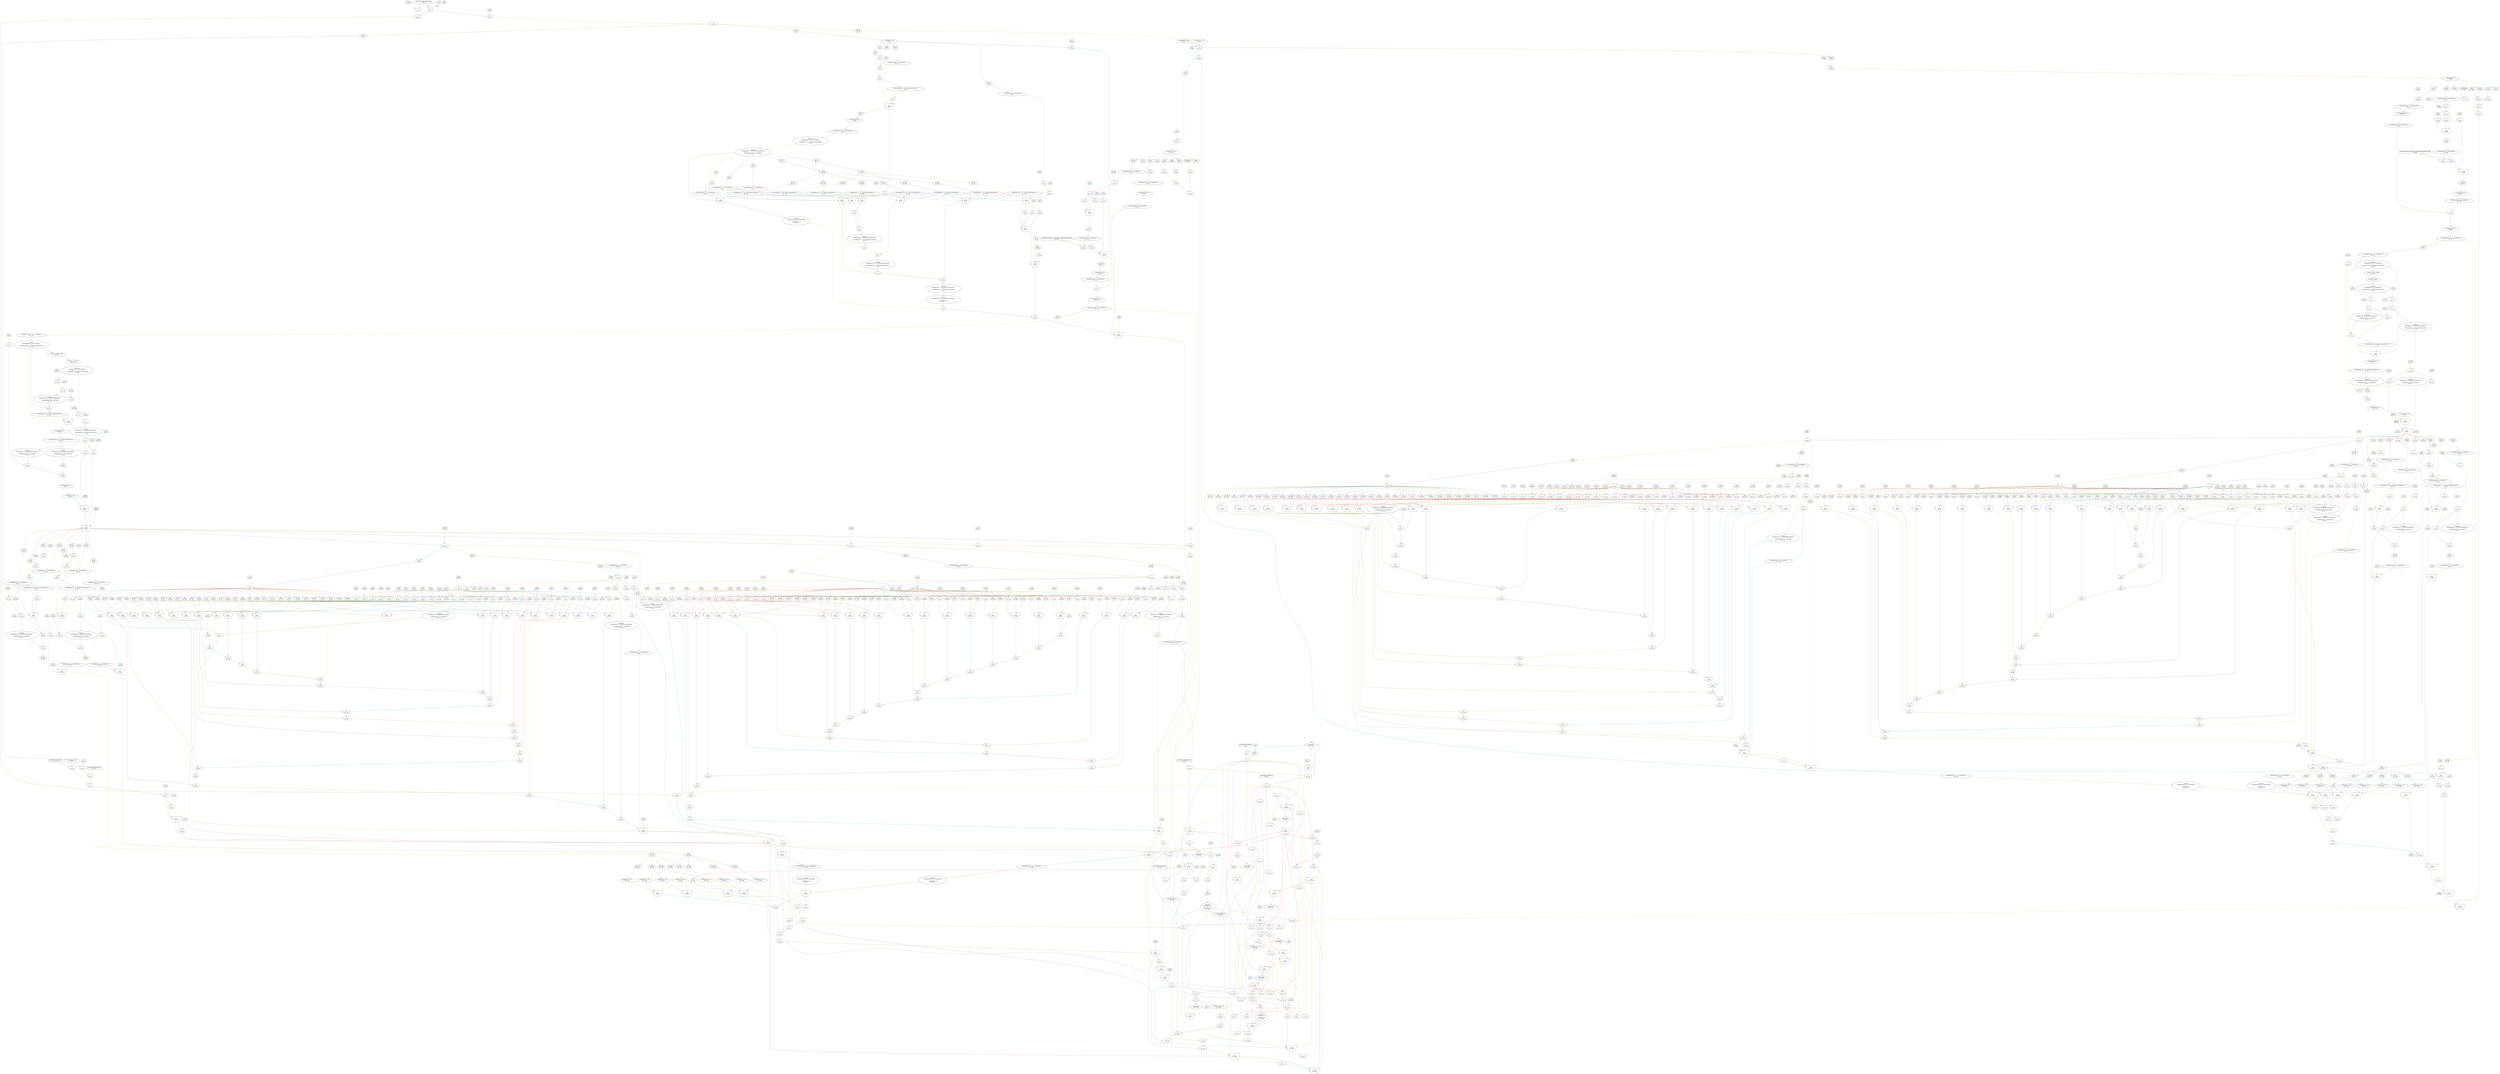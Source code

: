 digraph loopKernel_original{
	NodeStreamOffset1252 [shape=diamond, label="-loopLength\nID: 1252"];
	NodeConstantDouble6 [shape=box, label="9.688792023218961E-4\nID: 6"];
	NodeGt7 [label=">\nID: 7"];
	NodeConstantRawBits2 [shape=box, label="1.0\nID: 2"];
	NodePulse3 [label="pulse(1)\nID: 3"];
	NodeOr8 [label="|\nID: 8"];
	NodeConstantRawBits23 [shape=box, label="0.0\nID: 23"];
	NodeMux24 [shape=invtrapezium, height=0.5, label="MUX\nID: 24"];
	NodeConstantDouble104 [shape=box, label="-2.8921767233489434E-5\nID: 104"];
	NodeConstantDouble4 [shape=box, label="1.0\nID: 4"];
	NodeEvalStreamOffset1 [label="EvalStreamOffset(loopLength)\nID: 1"];
	NodeCounter5 [shape=hexagon, label="cnt\nID: 5"];
	NodeConstantDouble25 [shape=box, label="0.0\nID: 25"];
	NodeEq26 [label="==\nID: 26"];
	NodeInput30 [shape=invhouse, label="y\nID: 30"];
	NodeSlice31 [label="[31:0]\nID: 31"];
	NodeReinterpret32 [label="<{HWFloat:8, 24}>\nID: 32"];
	NodeConstantDouble100 [shape=box, label="0.0\nID: 100"];
	NodeGte101 [label=">=\nID: 101"];
	NodeConstantRawBits102 [shape=box, label="NaN\nID: 102"];
	NodeSlice45 [label="[31:31]\nID: 45"];
	NodeReinterpret46 [label="<{HWOffsetFix:1, 0, UNSIGNED}>\nID: 46"];
	NodeConstantRawBits41 [shape=box, label="0x0\nID: 41"];
	NodeSlice38 [label="[30:0]\nID: 38"];
	NodeConstantDouble39 [shape=box, label="0.0\nID: 39"];
	NodeNeq40 [label="!=\nID: 40"];
	NodeCat42 [label="@\nID: 42"];
	NodeSlice37 [label="[22:0]\nID: 37"];
	NodeCat43 [label="@\nID: 43"];
	NodeReinterpret44 [label="<{HWOffsetFix:25, -23, TWOSCOMPLEMENT}>\nID: 44"];
	NodeNeg47 [label="(-)\nID: 47"];
	NodeMux48 [shape=invtrapezium, height=0.5, label="MUX\nID: 48"];
	NodeConstantDouble53 [shape=box, label="1.5\nID: 53"];
	NodeGt54 [label=">\nID: 54"];
	NodeSlice49 [label="[30:23]\nID: 49"];
	NodeReinterpret50 [label="<{HWOffsetFix:8, 0, UNSIGNED}>\nID: 50"];
	NodeConstantDouble51 [shape=box, label="127.0\nID: 51"];
	NodeSub52 [label="-\nID: 52"];
	NodeConstantDouble59 [shape=box, label="1.0\nID: 59"];
	NodeAdd60 [label="+\nID: 60"];
	NodeMux61 [shape=invtrapezium, height=0.5, label="MUX\nID: 61"];
	NodeConstantDouble67 [shape=box, label="0.0\nID: 67"];
	NodeGte68 [label=">=\nID: 68"];
	NodeConstantDouble62 [shape=box, label="0.0\nID: 62"];
	NodeLt63 [label="<\nID: 63"];
	NodeNeg64 [label="(-)\nID: 64"];
	NodeMux65 [shape=invtrapezium, height=0.5, label="MUX\nID: 65"];
	NodeSlice66 [label="[7:0]\nID: 66"];
	NodeROM1286 [label="ROM\nID: 1286"];
	NodeNeg69 [label="(-)\nID: 69"];
	NodeMux70 [shape=invtrapezium, height=0.5, label="MUX\nID: 70"];
	NodeSlice55 [label="[22:0]\nID: 55"];
	NodeReinterpret56 [label="<{HWRawBits:23}>\nID: 56"];
	NodeReinterpret57 [label="<{HWOffsetFix:23, -23, UNSIGNED}>\nID: 57"];
	NodeCast58 [label="NodeCast
{HWOffsetFix:23, -23, UNSIGNED} 
->
 {HWOffsetFix:27, -23, TWOSCOMPLEMENT}\nID: 58"];
	NodeCast71 [label="NodeCast
{HWOffsetFix:27, -23, TWOSCOMPLEMENT} 
->
 {HWOffsetFix:25, -24, UNSIGNED}\nID: 71"];
	NodeSlice74 [label="[23:17]\nID: 74"];
	NodeROM1268 [label="ROM\nID: 1268"];
	NodeSlice1275 [label="[107:81]\nID: 1275"];
	NodeReinterpret1276 [label="<{HWOffsetFix:27, -23, TWOSCOMPLEMENT}>\nID: 1276"];
	NodeSlice77 [label="[23:17]\nID: 77"];
	NodeROM1277 [label="ROM\nID: 1277"];
	NodeSlice1284 [label="[107:81]\nID: 1284"];
	NodeReinterpret1285 [label="<{HWOffsetFix:27, -23, TWOSCOMPLEMENT}>\nID: 1285"];
	NodeMux82 [shape=invtrapezium, height=0.5, label="MUX\nID: 82"];
	NodeSlice72 [label="[16:0]\nID: 72"];
	NodeReinterpret73 [label="<{HWOffsetFix:17, -17, UNSIGNED}>\nID: 73"];
	NodeSlice75 [label="[16:0]\nID: 75"];
	NodeReinterpret76 [label="<{HWOffsetFix:17, -17, UNSIGNED}>\nID: 76"];
	NodeMux78 [shape=invtrapezium, height=0.5, label="MUX\nID: 78"];
	NodeMul83 [label="*\nID: 83"];
	NodeSlice1273 [label="[80:54]\nID: 1273"];
	NodeReinterpret1274 [label="<{HWOffsetFix:27, -23, TWOSCOMPLEMENT}>\nID: 1274"];
	NodeSlice1282 [label="[80:54]\nID: 1282"];
	NodeReinterpret1283 [label="<{HWOffsetFix:27, -23, TWOSCOMPLEMENT}>\nID: 1283"];
	NodeMux81 [shape=invtrapezium, height=0.5, label="MUX\nID: 81"];
	NodeAdd84 [label="+\nID: 84"];
	NodeCast85 [label="NodeCast
{HWOffsetFix:45, -40, TWOSCOMPLEMENT} 
->
 {HWOffsetFix:25, -20, TWOSCOMPLEMENT}\nID: 85"];
	NodeMul86 [label="*\nID: 86"];
	NodeSlice1271 [label="[53:27]\nID: 1271"];
	NodeReinterpret1272 [label="<{HWOffsetFix:27, -23, TWOSCOMPLEMENT}>\nID: 1272"];
	NodeSlice1280 [label="[53:27]\nID: 1280"];
	NodeReinterpret1281 [label="<{HWOffsetFix:27, -23, TWOSCOMPLEMENT}>\nID: 1281"];
	NodeMux80 [shape=invtrapezium, height=0.5, label="MUX\nID: 80"];
	NodeAdd87 [label="+\nID: 87"];
	NodeCast88 [label="NodeCast
{HWOffsetFix:43, -37, TWOSCOMPLEMENT} 
->
 {HWOffsetFix:25, -19, TWOSCOMPLEMENT}\nID: 88"];
	NodeMul89 [label="*\nID: 89"];
	NodeSlice1269 [label="[26:0]\nID: 1269"];
	NodeReinterpret1270 [label="<{HWOffsetFix:27, -23, TWOSCOMPLEMENT}>\nID: 1270"];
	NodeSlice1278 [label="[26:0]\nID: 1278"];
	NodeReinterpret1279 [label="<{HWOffsetFix:27, -23, TWOSCOMPLEMENT}>\nID: 1279"];
	NodeMux79 [shape=invtrapezium, height=0.5, label="MUX\nID: 79"];
	NodeAdd90 [label="+\nID: 90"];
	NodeCast91 [label="NodeCast
{HWOffsetFix:42, -36, TWOSCOMPLEMENT} 
->
 {HWOffsetFix:25, -19, TWOSCOMPLEMENT}\nID: 91"];
	NodeCast92 [label="NodeCast
{HWOffsetFix:25, -19, TWOSCOMPLEMENT} 
->
 {HWFloat:8, 24}\nID: 92"];
	NodeConstantDouble93 [shape=box, label="1.0\nID: 93"];
	NodeShift94 [label=">>\nID: 94"];
	NodeReinterpret95 [label="<{HWOffsetFix:25, -24, UNSIGNED}>\nID: 95"];
	NodeMux96 [shape=invtrapezium, height=0.5, label="MUX\nID: 96"];
	NodeCast97 [label="NodeCast
{HWOffsetFix:25, -24, UNSIGNED} 
->
 {HWFloat:8, 24}\nID: 97"];
	NodeMul98 [label="*\nID: 98"];
	NodeAdd99 [label="+\nID: 99"];
	NodeMux103 [shape=invtrapezium, height=0.5, label="MUX\nID: 103"];
	NodeMul105 [label="*\nID: 105"];
	NodeAdd106 [label="+\nID: 106"];
	NodeConstantDouble107 [shape=box, label="9.688792023218961E-4\nID: 107"];
	NodeGt108 [label=">\nID: 108"];
	NodeConstantDouble1253 [shape=box, label="1.0\nID: 1253"];
	NodeSub1254 [label="-\nID: 1254"];
	NodeEq1255 [label="==\nID: 1255"];
	NodeAnd1256 [label="&\nID: 1256"];
	NodeStreamOffset1251 [shape=diamond, label="-loopLength\nID: 1251"];
	NodeConstantRawBits21 [shape=box, label="0.0\nID: 21"];
	NodeMux22 [shape=invtrapezium, height=0.5, label="MUX\nID: 22"];
	NodeConstantDouble109 [shape=box, label="9.688792023218961E-4\nID: 109"];
	NodeSub110 [label="-\nID: 110"];
	NodeMux111 [shape=invtrapezium, height=0.5, label="MUX\nID: 111"];
	NodeAdd118 [label="+\nID: 118"];
	NodeReinterpret1266 [label="<{HWRawBits:32}>\nID: 1266"];
	NodeStreamOffset1247 [shape=diamond, label="-loopLength\nID: 1247"];
	NodeConstantRawBits13 [shape=box, label="0.0\nID: 13"];
	NodeMux14 [shape=invtrapezium, height=0.5, label="MUX\nID: 14"];
	NodeNot1243 [label="~\nID: 1243"];
	NodeNot1235 [label="~\nID: 1235"];
	NodeConstantDouble1227 [shape=box, label="0.0\nID: 1227"];
	NodeLt1228 [label="<\nID: 1228"];
	NodeNot1239 [label="~\nID: 1239"];
	NodeNot1231 [label="~\nID: 1231"];
	NodeAnd1232 [label="&\nID: 1232"];
	NodeNot1200 [label="~\nID: 1200"];
	NodeAnd1201 [label="&\nID: 1201"];
	NodeConstantDouble134 [shape=box, label="1.0\nID: 134"];
	NodeConstantRawBits128 [shape=box, label="-1.0\nID: 128"];
	NodeConstantRawBits129 [shape=box, label="1.0\nID: 129"];
	NodeConstantDouble126 [shape=box, label="1.0\nID: 126"];
	NodeConstantDouble119 [shape=box, label="0.002647037785580363\nID: 119"];
	NodeSlice33 [label="[63:32]\nID: 33"];
	NodeReinterpret34 [label="<{HWFloat:8, 24}>\nID: 34"];
	NodeMul120 [label="*\nID: 120"];
	NodeConstantDouble121 [shape=box, label="1.0\nID: 121"];
	NodeSub122 [label="-\nID: 122"];
	NodeConstantDouble123 [shape=box, label="0.0013235188927901815\nID: 123"];
	NodeAdd124 [label="+\nID: 124"];
	NodeDiv125 [label="/\nID: 125"];
	NodeSub127 [label="-\nID: 127"];
	NodeGt130 [label=">\nID: 130"];
	NodeMux131 [shape=invtrapezium, height=0.5, label="MUX\nID: 131"];
	NodeGt132 [label=">\nID: 132"];
	NodeMux133 [shape=invtrapezium, height=0.5, label="MUX\nID: 133"];
	NodeSub135 [label="-\nID: 135"];
	NodeConstantDouble136 [shape=box, label="2.0\nID: 136"];
	NodeSub137 [label="-\nID: 137"];
	NodeMul138 [label="*\nID: 138"];
	NodeSqrt139 [label="sqrt\nID: 139"];
	NodeCast140 [label="NodeCast
{HWFloat:8, 24} 
->
 {HWFloat:8, 24}\nID: 140"];
	NodeConstantRawBits143 [shape=box, label="0.0\nID: 143"];
	NodeConstantDouble141 [shape=box, label="6.283185307179586\nID: 141"];
	NodeSlice35 [label="[95:64]\nID: 35"];
	NodeReinterpret36 [label="<{HWFloat:8, 24}>\nID: 36"];
	NodeMul142 [label="*\nID: 142"];
	NodeSlice144 [label="[30:0]\nID: 144"];
	NodeCat145 [label="@\nID: 145"];
	NodeReinterpret146 [label="<{HWFloat:8, 24}>\nID: 146"];
	NodeSlice651 [label="[30:0]\nID: 651"];
	NodeConstantRawBits650 [shape=box, label="0x7f800000\nID: 650"];
	NodeEq652 [label="==\nID: 652"];
	NodeSlice654 [label="[30:23]\nID: 654"];
	NodeConstantRawBits655 [shape=box, label="0xff\nID: 655"];
	NodeEq656 [label="==\nID: 656"];
	NodeSlice653 [label="[22:0]\nID: 653"];
	NodeConstantDouble657 [shape=box, label="0.0\nID: 657"];
	NodeNeq658 [label="!=\nID: 658"];
	NodeAnd659 [label="&\nID: 659"];
	NodeOr660 [label="|\nID: 660"];
	NodeConstantRawBits148 [shape=box, label="1.0\nID: 148"];
	NodeSlice147 [label="[22:0]\nID: 147"];
	NodeCat149 [label="@\nID: 149"];
	NodeReinterpret150 [label="<{HWOffsetFix:24, -23, UNSIGNED}>\nID: 150"];
	NodeReinterpret151 [label="<{HWRawBits:24}>\nID: 151"];
	NodeReinterpret152 [label="<{HWOffsetFix:24, 0, UNSIGNED}>\nID: 152"];
	NodeSlice153 [label="[30:23]\nID: 153"];
	NodeReinterpret154 [label="<{HWOffsetFix:8, 0, UNSIGNED}>\nID: 154"];
	NodeConstantDouble155 [shape=box, label="127.0\nID: 155"];
	NodeSub156 [label="-\nID: 156"];
	NodeConstantDouble157 [shape=box, label="24.0\nID: 157"];
	NodeSub158 [label="-\nID: 158"];
	NodeConstantDouble160 [shape=box, label="0.0\nID: 160"];
	NodeLt161 [label="<\nID: 161"];
	NodeConstantRawBits159 [shape=box, label="0x0a2f9836e4e441529fc2757d1f534ddc0db6295993c4390\nID: 159"];
	NodeConstantDouble162 [shape=box, label="0.0\nID: 162"];
	NodeLt163 [label="<\nID: 163"];
	NodeNeg164 [label="(-)\nID: 164"];
	NodeMux165 [shape=invtrapezium, height=0.5, label="MUX\nID: 165"];
	NodeSlice166 [label="[7:0]\nID: 166"];
	NodeReinterpret167 [label="<{HWOffsetFix:8, 0, UNSIGNED}>\nID: 167"];
	NodeShift169 [label="<<\nID: 169"];
	NodeShift168 [label=">>\nID: 168"];
	NodeMux170 [shape=invtrapezium, height=0.5, label="MUX\nID: 170"];
	NodeSlice171 [label="[184:104]\nID: 171"];
	NodeReinterpret172 [label="<{HWRawBits:81}>\nID: 172"];
	NodeReinterpret173 [label="<{HWOffsetFix:81, 0, UNSIGNED}>\nID: 173"];
	NodeMul174 [label="*\nID: 174"];
	NodeReinterpret175 [label="<{HWRawBits:81}>\nID: 175"];
	NodeReinterpret176 [label="<{HWOffsetFix:81, -79, UNSIGNED}>\nID: 176"];
	NodeSlice177 [label="[80:79]\nID: 177"];
	NodeConstantDouble221 [shape=box, label="1.0\nID: 221"];
	NodeEq222 [label="==\nID: 222"];
	NodeConstantDouble223 [shape=box, label="2.0\nID: 223"];
	NodeEq224 [label="==\nID: 224"];
	NodeOr225 [label="|\nID: 225"];
	NodeSlice178 [label="[78:0]\nID: 178"];
	NodeReinterpret179 [label="<{HWOffsetFix:79, -79, UNSIGNED}>\nID: 179"];
	NodeCast182 [label="NodeCast
{HWOffsetFix:79, -79, UNSIGNED} 
->
 {HWOffsetFix:80, -79, TWOSCOMPLEMENT}\nID: 182"];
	NodeLeading1Detect183 [label="Leading 1 Detect (MSB)\nID: 183"];
	NodeOneHotDecode184 [label="One-Hot -> binary\nID: 184"];
	NodeCast185 [label="NodeCast
{HWOffsetFix:7, 0, UNSIGNED} 
->
 {HWOffsetFix:8, 0, TWOSCOMPLEMENT}\nID: 185"];
	NodeConstantDouble186 [shape=box, label="79.0\nID: 186"];
	NodeSub187 [label="-\nID: 187"];
	NodeConstantDouble188 [shape=box, label="1.0\nID: 188"];
	NodeSub189 [label="-\nID: 189"];
	NodeCast202 [label="NodeCast
{HWOffsetFix:8, 0, TWOSCOMPLEMENT} 
->
 {HWOffsetFix:9, 0, TWOSCOMPLEMENT}\nID: 202"];
	NodeConstantDouble203 [shape=box, label="127.0\nID: 203"];
	NodeAdd204 [label="+\nID: 204"];
	NodeConstantDouble216 [shape=box, label="-126.0\nID: 216"];
	NodeLt217 [label="<\nID: 217"];
	NodeConstantDouble212 [shape=box, label="127.0\nID: 212"];
	NodeGt213 [label=">\nID: 213"];
	NodeConstantDouble180 [shape=box, label="0.0\nID: 180"];
	NodeLt181 [label="<\nID: 181"];
	NodeCast207 [label="NodeCast
{HWOffsetFix:9, 0, TWOSCOMPLEMENT} 
->
 {HWOffsetFix:8, 0, UNSIGNED}\nID: 207"];
	NodeCat208 [label="@\nID: 208"];
	NodeConstantDouble190 [shape=box, label="80.0\nID: 190"];
	NodeSub191 [label="-\nID: 191"];
	NodeConstantDouble192 [shape=box, label="1.0\nID: 192"];
	NodeSub193 [label="-\nID: 193"];
	NodeConstantDouble194 [shape=box, label="0.0\nID: 194"];
	NodeGt195 [label=">\nID: 195"];
	NodeCast196 [label="NodeCast
{HWOffsetFix:8, 0, TWOSCOMPLEMENT} 
->
 {HWOffsetFix:7, 0, UNSIGNED}\nID: 196"];
	NodeShift197 [label="<<\nID: 197"];
	NodeReinterpret198 [label="<{HWOffsetFix:80, -79, TWOSCOMPLEMENT}>\nID: 198"];
	NodeMux199 [shape=invtrapezium, height=0.5, label="MUX\nID: 199"];
	NodeReinterpret200 [label="<{HWRawBits:80}>\nID: 200"];
	NodeReinterpret201 [label="<{HWOffsetFix:80, -78, TWOSCOMPLEMENT}>\nID: 201"];
	NodeCast205 [label="NodeCast
{HWOffsetFix:80, -78, TWOSCOMPLEMENT} 
->
 {HWOffsetFix:24, -23, UNSIGNED}\nID: 205"];
	NodeSlice206 [label="[22:0]\nID: 206"];
	NodeCat209 [label="@\nID: 209"];
	NodeReinterpret210 [label="<{HWRawBits:32}>\nID: 210"];
	NodeReinterpret211 [label="<{HWFloat:8, 24}>\nID: 211"];
	NodeConstantRawBits214 [shape=box, label="Infinity\nID: 214"];
	NodeMux215 [shape=invtrapezium, height=0.5, label="MUX\nID: 215"];
	NodeConstantRawBits218 [shape=box, label="-Infinity\nID: 218"];
	NodeMux219 [shape=invtrapezium, height=0.5, label="MUX\nID: 219"];
	NodeConstantDouble641 [shape=box, label="0.0\nID: 641"];
	NodeLt642 [label="<\nID: 642"];
	NodeConstantDouble643 [shape=box, label="1.0\nID: 643"];
	NodeGte644 [label=">=\nID: 644"];
	NodeOr645 [label="|\nID: 645"];
	NodeSlice220 [label="[0:0]\nID: 220"];
	NodeConstantDouble244 [shape=box, label="7.0\nID: 244"];
	NodeSlice240 [label="[30:23]\nID: 240"];
	NodeReinterpret241 [label="<{HWOffsetFix:8, 0, UNSIGNED}>\nID: 241"];
	NodeConstantDouble242 [shape=box, label="127.0\nID: 242"];
	NodeSub243 [label="-\nID: 243"];
	NodeAdd245 [label="+\nID: 245"];
	NodeConstantDouble246 [shape=box, label="0.0\nID: 246"];
	NodeLt247 [label="<\nID: 247"];
	NodeConstantRawBits238 [shape=box, label="0.0\nID: 238"];
	NodeSlice234 [label="[31:31]\nID: 234"];
	NodeReinterpret235 [label="<{HWOffsetFix:1, 0, UNSIGNED}>\nID: 235"];
	NodeConstantRawBits230 [shape=box, label="0x0\nID: 230"];
	NodeSlice227 [label="[30:0]\nID: 227"];
	NodeConstantDouble228 [shape=box, label="0.0\nID: 228"];
	NodeNeq229 [label="!=\nID: 229"];
	NodeCat231 [label="@\nID: 231"];
	NodeSlice226 [label="[22:0]\nID: 226"];
	NodeCat232 [label="@\nID: 232"];
	NodeReinterpret233 [label="<{HWOffsetFix:25, -23, TWOSCOMPLEMENT}>\nID: 233"];
	NodeNeg236 [label="(-)\nID: 236"];
	NodeMux237 [shape=invtrapezium, height=0.5, label="MUX\nID: 237"];
	NodeCat239 [label="@\nID: 239"];
	NodeCast248 [label="NodeCast
{HWOffsetFix:9, 0, TWOSCOMPLEMENT} 
->
 {HWOffsetFix:5, 0, UNSIGNED}\nID: 248"];
	NodeShift249 [label="<<\nID: 249"];
	NodeSlice250 [label="[29:23]\nID: 250"];
	NodeReinterpret251 [label="<{HWOffsetFix:7, 0, UNSIGNED}>\nID: 251"];
	NodeConstantRawBits252 [shape=box, label="0.0\nID: 252"];
	NodeMux253 [shape=invtrapezium, height=0.5, label="MUX\nID: 253"];
	NodeROM1287 [label="ROM\nID: 1287"];
	NodeSlice1294 [label="[127:96]\nID: 1294"];
	NodeReinterpret1295 [label="<{HWFloat:8, 24}>\nID: 1295"];
	NodeConstantDouble445 [shape=box, label="7.0\nID: 445"];
	NodeSlice441 [label="[30:23]\nID: 441"];
	NodeReinterpret442 [label="<{HWOffsetFix:8, 0, UNSIGNED}>\nID: 442"];
	NodeConstantDouble443 [shape=box, label="127.0\nID: 443"];
	NodeSub444 [label="-\nID: 444"];
	NodeAdd446 [label="+\nID: 446"];
	NodeConstantDouble447 [shape=box, label="0.0\nID: 447"];
	NodeLt448 [label="<\nID: 448"];
	NodeConstantRawBits439 [shape=box, label="0.0\nID: 439"];
	NodeSlice435 [label="[31:31]\nID: 435"];
	NodeReinterpret436 [label="<{HWOffsetFix:1, 0, UNSIGNED}>\nID: 436"];
	NodeConstantRawBits431 [shape=box, label="0x0\nID: 431"];
	NodeSlice428 [label="[30:0]\nID: 428"];
	NodeConstantDouble429 [shape=box, label="0.0\nID: 429"];
	NodeNeq430 [label="!=\nID: 430"];
	NodeCat432 [label="@\nID: 432"];
	NodeSlice427 [label="[22:0]\nID: 427"];
	NodeCat433 [label="@\nID: 433"];
	NodeReinterpret434 [label="<{HWOffsetFix:25, -23, TWOSCOMPLEMENT}>\nID: 434"];
	NodeNeg437 [label="(-)\nID: 437"];
	NodeMux438 [shape=invtrapezium, height=0.5, label="MUX\nID: 438"];
	NodeCat440 [label="@\nID: 440"];
	NodeCast449 [label="NodeCast
{HWOffsetFix:9, 0, TWOSCOMPLEMENT} 
->
 {HWOffsetFix:5, 0, UNSIGNED}\nID: 449"];
	NodeShift450 [label="<<\nID: 450"];
	NodeSlice451 [label="[29:23]\nID: 451"];
	NodeReinterpret452 [label="<{HWOffsetFix:7, 0, UNSIGNED}>\nID: 452"];
	NodeConstantRawBits453 [shape=box, label="0.0\nID: 453"];
	NodeMux454 [shape=invtrapezium, height=0.5, label="MUX\nID: 454"];
	NodeROM1296 [label="ROM\nID: 1296"];
	NodeSlice1303 [label="[127:96]\nID: 1303"];
	NodeReinterpret1304 [label="<{HWFloat:8, 24}>\nID: 1304"];
	NodeMux632 [shape=invtrapezium, height=0.5, label="MUX\nID: 632"];
	NodeConstantDouble254 [shape=box, label="128.0\nID: 254"];
	NodeMul255 [label="*\nID: 255"];
	NodeSlice263 [label="[31:31]\nID: 263"];
	NodeSlice256 [label="[30:23]\nID: 256"];
	NodeReinterpret257 [label="<{HWOffsetFix:8, 0, UNSIGNED}>\nID: 257"];
	NodeConstantDouble258 [shape=box, label="127.0\nID: 258"];
	NodeSub259 [label="-\nID: 259"];
	NodeConstantDouble264 [shape=box, label="23.0\nID: 264"];
	NodeGte265 [label=">=\nID: 265"];
	NodeConstantDouble266 [shape=box, label="-24.0\nID: 266"];
	NodeLte267 [label="<=\nID: 267"];
	NodeOr268 [label="|\nID: 268"];
	NodeConstantDouble270 [shape=box, label="-1.0\nID: 270"];
	NodeLte271 [label="<=\nID: 271"];
	NodeCat420 [label="@\nID: 420"];
	NodeReinterpret421 [label="<{HWOffsetFix:2, 0, UNSIGNED}>\nID: 421"];
	NodeConstantDouble412 [shape=box, label="22.0\nID: 412"];
	NodeConstantDouble278 [shape=box, label="23.0\nID: 278"];
	NodeSub279 [label="-\nID: 279"];
	NodeLt413 [label="<\nID: 413"];
	NodeConstantRawBits415 [shape=box, label="0x0\nID: 415"];
	NodeConstantRawBits260 [shape=box, label="1.0\nID: 260"];
	NodeSlice261 [label="[22:0]\nID: 261"];
	NodeCat262 [label="@\nID: 262"];
	NodeSlice414 [label="[22:22]\nID: 414"];
	NodeMux416 [shape=invtrapezium, height=0.5, label="MUX\nID: 416"];
	NodeConstantDouble406 [shape=box, label="21.0\nID: 406"];
	NodeLt407 [label="<\nID: 407"];
	NodeConstantRawBits409 [shape=box, label="0x0\nID: 409"];
	NodeSlice408 [label="[21:21]\nID: 408"];
	NodeMux410 [shape=invtrapezium, height=0.5, label="MUX\nID: 410"];
	NodeConstantDouble400 [shape=box, label="20.0\nID: 400"];
	NodeLt401 [label="<\nID: 401"];
	NodeConstantRawBits403 [shape=box, label="0x0\nID: 403"];
	NodeSlice402 [label="[20:20]\nID: 402"];
	NodeMux404 [shape=invtrapezium, height=0.5, label="MUX\nID: 404"];
	NodeConstantDouble394 [shape=box, label="19.0\nID: 394"];
	NodeLt395 [label="<\nID: 395"];
	NodeConstantRawBits397 [shape=box, label="0x0\nID: 397"];
	NodeSlice396 [label="[19:19]\nID: 396"];
	NodeMux398 [shape=invtrapezium, height=0.5, label="MUX\nID: 398"];
	NodeConstantDouble388 [shape=box, label="18.0\nID: 388"];
	NodeLt389 [label="<\nID: 389"];
	NodeConstantRawBits391 [shape=box, label="0x0\nID: 391"];
	NodeSlice390 [label="[18:18]\nID: 390"];
	NodeMux392 [shape=invtrapezium, height=0.5, label="MUX\nID: 392"];
	NodeConstantDouble382 [shape=box, label="17.0\nID: 382"];
	NodeLt383 [label="<\nID: 383"];
	NodeConstantRawBits385 [shape=box, label="0x0\nID: 385"];
	NodeSlice384 [label="[17:17]\nID: 384"];
	NodeMux386 [shape=invtrapezium, height=0.5, label="MUX\nID: 386"];
	NodeConstantDouble376 [shape=box, label="16.0\nID: 376"];
	NodeLt377 [label="<\nID: 377"];
	NodeConstantRawBits379 [shape=box, label="0x0\nID: 379"];
	NodeSlice378 [label="[16:16]\nID: 378"];
	NodeMux380 [shape=invtrapezium, height=0.5, label="MUX\nID: 380"];
	NodeConstantDouble370 [shape=box, label="15.0\nID: 370"];
	NodeLt371 [label="<\nID: 371"];
	NodeConstantRawBits373 [shape=box, label="0x0\nID: 373"];
	NodeSlice372 [label="[15:15]\nID: 372"];
	NodeMux374 [shape=invtrapezium, height=0.5, label="MUX\nID: 374"];
	NodeConstantDouble364 [shape=box, label="14.0\nID: 364"];
	NodeLt365 [label="<\nID: 365"];
	NodeConstantRawBits367 [shape=box, label="0x0\nID: 367"];
	NodeSlice366 [label="[14:14]\nID: 366"];
	NodeMux368 [shape=invtrapezium, height=0.5, label="MUX\nID: 368"];
	NodeConstantDouble358 [shape=box, label="13.0\nID: 358"];
	NodeLt359 [label="<\nID: 359"];
	NodeConstantRawBits361 [shape=box, label="0x0\nID: 361"];
	NodeSlice360 [label="[13:13]\nID: 360"];
	NodeMux362 [shape=invtrapezium, height=0.5, label="MUX\nID: 362"];
	NodeConstantDouble352 [shape=box, label="12.0\nID: 352"];
	NodeLt353 [label="<\nID: 353"];
	NodeConstantRawBits355 [shape=box, label="0x0\nID: 355"];
	NodeSlice354 [label="[12:12]\nID: 354"];
	NodeMux356 [shape=invtrapezium, height=0.5, label="MUX\nID: 356"];
	NodeConstantDouble346 [shape=box, label="11.0\nID: 346"];
	NodeLt347 [label="<\nID: 347"];
	NodeConstantRawBits349 [shape=box, label="0x0\nID: 349"];
	NodeSlice348 [label="[11:11]\nID: 348"];
	NodeMux350 [shape=invtrapezium, height=0.5, label="MUX\nID: 350"];
	NodeConstantDouble340 [shape=box, label="10.0\nID: 340"];
	NodeLt341 [label="<\nID: 341"];
	NodeConstantRawBits343 [shape=box, label="0x0\nID: 343"];
	NodeSlice342 [label="[10:10]\nID: 342"];
	NodeMux344 [shape=invtrapezium, height=0.5, label="MUX\nID: 344"];
	NodeConstantDouble334 [shape=box, label="9.0\nID: 334"];
	NodeLt335 [label="<\nID: 335"];
	NodeConstantRawBits337 [shape=box, label="0x0\nID: 337"];
	NodeSlice336 [label="[9:9]\nID: 336"];
	NodeMux338 [shape=invtrapezium, height=0.5, label="MUX\nID: 338"];
	NodeConstantDouble328 [shape=box, label="8.0\nID: 328"];
	NodeLt329 [label="<\nID: 329"];
	NodeConstantRawBits331 [shape=box, label="0x0\nID: 331"];
	NodeSlice330 [label="[8:8]\nID: 330"];
	NodeMux332 [shape=invtrapezium, height=0.5, label="MUX\nID: 332"];
	NodeConstantDouble322 [shape=box, label="7.0\nID: 322"];
	NodeLt323 [label="<\nID: 323"];
	NodeConstantRawBits325 [shape=box, label="0x0\nID: 325"];
	NodeSlice324 [label="[7:7]\nID: 324"];
	NodeMux326 [shape=invtrapezium, height=0.5, label="MUX\nID: 326"];
	NodeConstantDouble316 [shape=box, label="6.0\nID: 316"];
	NodeLt317 [label="<\nID: 317"];
	NodeConstantRawBits319 [shape=box, label="0x0\nID: 319"];
	NodeSlice318 [label="[6:6]\nID: 318"];
	NodeMux320 [shape=invtrapezium, height=0.5, label="MUX\nID: 320"];
	NodeConstantDouble310 [shape=box, label="5.0\nID: 310"];
	NodeLt311 [label="<\nID: 311"];
	NodeConstantRawBits313 [shape=box, label="0x0\nID: 313"];
	NodeSlice312 [label="[5:5]\nID: 312"];
	NodeMux314 [shape=invtrapezium, height=0.5, label="MUX\nID: 314"];
	NodeConstantDouble304 [shape=box, label="4.0\nID: 304"];
	NodeLt305 [label="<\nID: 305"];
	NodeConstantRawBits307 [shape=box, label="0x0\nID: 307"];
	NodeSlice306 [label="[4:4]\nID: 306"];
	NodeMux308 [shape=invtrapezium, height=0.5, label="MUX\nID: 308"];
	NodeConstantDouble298 [shape=box, label="3.0\nID: 298"];
	NodeLt299 [label="<\nID: 299"];
	NodeConstantRawBits301 [shape=box, label="0x0\nID: 301"];
	NodeSlice300 [label="[3:3]\nID: 300"];
	NodeMux302 [shape=invtrapezium, height=0.5, label="MUX\nID: 302"];
	NodeConstantDouble292 [shape=box, label="2.0\nID: 292"];
	NodeLt293 [label="<\nID: 293"];
	NodeConstantRawBits295 [shape=box, label="0x0\nID: 295"];
	NodeSlice294 [label="[2:2]\nID: 294"];
	NodeMux296 [shape=invtrapezium, height=0.5, label="MUX\nID: 296"];
	NodeConstantDouble286 [shape=box, label="1.0\nID: 286"];
	NodeLt287 [label="<\nID: 287"];
	NodeConstantRawBits289 [shape=box, label="0x0\nID: 289"];
	NodeSlice288 [label="[1:1]\nID: 288"];
	NodeMux290 [shape=invtrapezium, height=0.5, label="MUX\nID: 290"];
	NodeConstantDouble280 [shape=box, label="0.0\nID: 280"];
	NodeLt281 [label="<\nID: 281"];
	NodeConstantRawBits283 [shape=box, label="0x0\nID: 283"];
	NodeSlice282 [label="[0:0]\nID: 282"];
	NodeMux284 [shape=invtrapezium, height=0.5, label="MUX\nID: 284"];
	NodeConstantRawBits277 [shape=box, label="0.0\nID: 277"];
	NodeCat285 [label="@\nID: 285"];
	NodeCat291 [label="@\nID: 291"];
	NodeCat297 [label="@\nID: 297"];
	NodeCat303 [label="@\nID: 303"];
	NodeCat309 [label="@\nID: 309"];
	NodeCat315 [label="@\nID: 315"];
	NodeCat321 [label="@\nID: 321"];
	NodeCat327 [label="@\nID: 327"];
	NodeCat333 [label="@\nID: 333"];
	NodeCat339 [label="@\nID: 339"];
	NodeCat345 [label="@\nID: 345"];
	NodeCat351 [label="@\nID: 351"];
	NodeCat357 [label="@\nID: 357"];
	NodeCat363 [label="@\nID: 363"];
	NodeCat369 [label="@\nID: 369"];
	NodeCat375 [label="@\nID: 375"];
	NodeCat381 [label="@\nID: 381"];
	NodeCat387 [label="@\nID: 387"];
	NodeCat393 [label="@\nID: 393"];
	NodeCat399 [label="@\nID: 399"];
	NodeCat405 [label="@\nID: 405"];
	NodeCat411 [label="@\nID: 411"];
	NodeCat417 [label="@\nID: 417"];
	NodeCast418 [label="NodeCast
{HWOffsetFix:9, 0, TWOSCOMPLEMENT} 
->
 {HWOffsetFix:5, 0, UNSIGNED}\nID: 418"];
	NodeShift419 [label="<<\nID: 419"];
	NodeNeg272 [label="(-)\nID: 272"];
	NodeConstantDouble273 [shape=box, label="1.0\nID: 273"];
	NodeSub274 [label="-\nID: 274"];
	NodeCast275 [label="NodeCast
{HWOffsetFix:9, 0, TWOSCOMPLEMENT} 
->
 {HWOffsetFix:5, 0, UNSIGNED}\nID: 275"];
	NodeShift276 [label=">>\nID: 276"];
	NodeConstantDouble269 [shape=box, label="0.0\nID: 269"];
	NodeMux422 [shape=invtrapezium, height=0.5, label="MUX\nID: 422"];
	NodeNot423 [label="~\nID: 423"];
	NodeMux424 [shape=invtrapezium, height=0.5, label="MUX\nID: 424"];
	NodeReinterpret425 [label="<{HWOffsetFix:24, -24, UNSIGNED}>\nID: 425"];
	NodeCast426 [label="NodeCast
{HWOffsetFix:24, -24, UNSIGNED} 
->
 {HWFloat:8, 24}\nID: 426"];
	NodeConstantDouble455 [shape=box, label="128.0\nID: 455"];
	NodeMul456 [label="*\nID: 456"];
	NodeSlice464 [label="[31:31]\nID: 464"];
	NodeSlice457 [label="[30:23]\nID: 457"];
	NodeReinterpret458 [label="<{HWOffsetFix:8, 0, UNSIGNED}>\nID: 458"];
	NodeConstantDouble459 [shape=box, label="127.0\nID: 459"];
	NodeSub460 [label="-\nID: 460"];
	NodeConstantDouble465 [shape=box, label="23.0\nID: 465"];
	NodeGte466 [label=">=\nID: 466"];
	NodeConstantDouble467 [shape=box, label="-24.0\nID: 467"];
	NodeLte468 [label="<=\nID: 468"];
	NodeOr469 [label="|\nID: 469"];
	NodeConstantDouble471 [shape=box, label="-1.0\nID: 471"];
	NodeLte472 [label="<=\nID: 472"];
	NodeCat621 [label="@\nID: 621"];
	NodeReinterpret622 [label="<{HWOffsetFix:2, 0, UNSIGNED}>\nID: 622"];
	NodeConstantDouble613 [shape=box, label="22.0\nID: 613"];
	NodeConstantDouble479 [shape=box, label="23.0\nID: 479"];
	NodeSub480 [label="-\nID: 480"];
	NodeLt614 [label="<\nID: 614"];
	NodeConstantRawBits616 [shape=box, label="0x0\nID: 616"];
	NodeConstantRawBits461 [shape=box, label="1.0\nID: 461"];
	NodeSlice462 [label="[22:0]\nID: 462"];
	NodeCat463 [label="@\nID: 463"];
	NodeSlice615 [label="[22:22]\nID: 615"];
	NodeMux617 [shape=invtrapezium, height=0.5, label="MUX\nID: 617"];
	NodeConstantDouble607 [shape=box, label="21.0\nID: 607"];
	NodeLt608 [label="<\nID: 608"];
	NodeConstantRawBits610 [shape=box, label="0x0\nID: 610"];
	NodeSlice609 [label="[21:21]\nID: 609"];
	NodeMux611 [shape=invtrapezium, height=0.5, label="MUX\nID: 611"];
	NodeConstantDouble601 [shape=box, label="20.0\nID: 601"];
	NodeLt602 [label="<\nID: 602"];
	NodeConstantRawBits604 [shape=box, label="0x0\nID: 604"];
	NodeSlice603 [label="[20:20]\nID: 603"];
	NodeMux605 [shape=invtrapezium, height=0.5, label="MUX\nID: 605"];
	NodeConstantDouble595 [shape=box, label="19.0\nID: 595"];
	NodeLt596 [label="<\nID: 596"];
	NodeConstantRawBits598 [shape=box, label="0x0\nID: 598"];
	NodeSlice597 [label="[19:19]\nID: 597"];
	NodeMux599 [shape=invtrapezium, height=0.5, label="MUX\nID: 599"];
	NodeConstantDouble589 [shape=box, label="18.0\nID: 589"];
	NodeLt590 [label="<\nID: 590"];
	NodeConstantRawBits592 [shape=box, label="0x0\nID: 592"];
	NodeSlice591 [label="[18:18]\nID: 591"];
	NodeMux593 [shape=invtrapezium, height=0.5, label="MUX\nID: 593"];
	NodeConstantDouble583 [shape=box, label="17.0\nID: 583"];
	NodeLt584 [label="<\nID: 584"];
	NodeConstantRawBits586 [shape=box, label="0x0\nID: 586"];
	NodeSlice585 [label="[17:17]\nID: 585"];
	NodeMux587 [shape=invtrapezium, height=0.5, label="MUX\nID: 587"];
	NodeConstantDouble577 [shape=box, label="16.0\nID: 577"];
	NodeLt578 [label="<\nID: 578"];
	NodeConstantRawBits580 [shape=box, label="0x0\nID: 580"];
	NodeSlice579 [label="[16:16]\nID: 579"];
	NodeMux581 [shape=invtrapezium, height=0.5, label="MUX\nID: 581"];
	NodeConstantDouble571 [shape=box, label="15.0\nID: 571"];
	NodeLt572 [label="<\nID: 572"];
	NodeConstantRawBits574 [shape=box, label="0x0\nID: 574"];
	NodeSlice573 [label="[15:15]\nID: 573"];
	NodeMux575 [shape=invtrapezium, height=0.5, label="MUX\nID: 575"];
	NodeConstantDouble565 [shape=box, label="14.0\nID: 565"];
	NodeLt566 [label="<\nID: 566"];
	NodeConstantRawBits568 [shape=box, label="0x0\nID: 568"];
	NodeSlice567 [label="[14:14]\nID: 567"];
	NodeMux569 [shape=invtrapezium, height=0.5, label="MUX\nID: 569"];
	NodeConstantDouble559 [shape=box, label="13.0\nID: 559"];
	NodeLt560 [label="<\nID: 560"];
	NodeConstantRawBits562 [shape=box, label="0x0\nID: 562"];
	NodeSlice561 [label="[13:13]\nID: 561"];
	NodeMux563 [shape=invtrapezium, height=0.5, label="MUX\nID: 563"];
	NodeConstantDouble553 [shape=box, label="12.0\nID: 553"];
	NodeLt554 [label="<\nID: 554"];
	NodeConstantRawBits556 [shape=box, label="0x0\nID: 556"];
	NodeSlice555 [label="[12:12]\nID: 555"];
	NodeMux557 [shape=invtrapezium, height=0.5, label="MUX\nID: 557"];
	NodeConstantDouble547 [shape=box, label="11.0\nID: 547"];
	NodeLt548 [label="<\nID: 548"];
	NodeConstantRawBits550 [shape=box, label="0x0\nID: 550"];
	NodeSlice549 [label="[11:11]\nID: 549"];
	NodeMux551 [shape=invtrapezium, height=0.5, label="MUX\nID: 551"];
	NodeConstantDouble541 [shape=box, label="10.0\nID: 541"];
	NodeLt542 [label="<\nID: 542"];
	NodeConstantRawBits544 [shape=box, label="0x0\nID: 544"];
	NodeSlice543 [label="[10:10]\nID: 543"];
	NodeMux545 [shape=invtrapezium, height=0.5, label="MUX\nID: 545"];
	NodeConstantDouble535 [shape=box, label="9.0\nID: 535"];
	NodeLt536 [label="<\nID: 536"];
	NodeConstantRawBits538 [shape=box, label="0x0\nID: 538"];
	NodeSlice537 [label="[9:9]\nID: 537"];
	NodeMux539 [shape=invtrapezium, height=0.5, label="MUX\nID: 539"];
	NodeConstantDouble529 [shape=box, label="8.0\nID: 529"];
	NodeLt530 [label="<\nID: 530"];
	NodeConstantRawBits532 [shape=box, label="0x0\nID: 532"];
	NodeSlice531 [label="[8:8]\nID: 531"];
	NodeMux533 [shape=invtrapezium, height=0.5, label="MUX\nID: 533"];
	NodeConstantDouble523 [shape=box, label="7.0\nID: 523"];
	NodeLt524 [label="<\nID: 524"];
	NodeConstantRawBits526 [shape=box, label="0x0\nID: 526"];
	NodeSlice525 [label="[7:7]\nID: 525"];
	NodeMux527 [shape=invtrapezium, height=0.5, label="MUX\nID: 527"];
	NodeConstantDouble517 [shape=box, label="6.0\nID: 517"];
	NodeLt518 [label="<\nID: 518"];
	NodeConstantRawBits520 [shape=box, label="0x0\nID: 520"];
	NodeSlice519 [label="[6:6]\nID: 519"];
	NodeMux521 [shape=invtrapezium, height=0.5, label="MUX\nID: 521"];
	NodeConstantDouble511 [shape=box, label="5.0\nID: 511"];
	NodeLt512 [label="<\nID: 512"];
	NodeConstantRawBits514 [shape=box, label="0x0\nID: 514"];
	NodeSlice513 [label="[5:5]\nID: 513"];
	NodeMux515 [shape=invtrapezium, height=0.5, label="MUX\nID: 515"];
	NodeConstantDouble505 [shape=box, label="4.0\nID: 505"];
	NodeLt506 [label="<\nID: 506"];
	NodeConstantRawBits508 [shape=box, label="0x0\nID: 508"];
	NodeSlice507 [label="[4:4]\nID: 507"];
	NodeMux509 [shape=invtrapezium, height=0.5, label="MUX\nID: 509"];
	NodeConstantDouble499 [shape=box, label="3.0\nID: 499"];
	NodeLt500 [label="<\nID: 500"];
	NodeConstantRawBits502 [shape=box, label="0x0\nID: 502"];
	NodeSlice501 [label="[3:3]\nID: 501"];
	NodeMux503 [shape=invtrapezium, height=0.5, label="MUX\nID: 503"];
	NodeConstantDouble493 [shape=box, label="2.0\nID: 493"];
	NodeLt494 [label="<\nID: 494"];
	NodeConstantRawBits496 [shape=box, label="0x0\nID: 496"];
	NodeSlice495 [label="[2:2]\nID: 495"];
	NodeMux497 [shape=invtrapezium, height=0.5, label="MUX\nID: 497"];
	NodeConstantDouble487 [shape=box, label="1.0\nID: 487"];
	NodeLt488 [label="<\nID: 488"];
	NodeConstantRawBits490 [shape=box, label="0x0\nID: 490"];
	NodeSlice489 [label="[1:1]\nID: 489"];
	NodeMux491 [shape=invtrapezium, height=0.5, label="MUX\nID: 491"];
	NodeConstantDouble481 [shape=box, label="0.0\nID: 481"];
	NodeLt482 [label="<\nID: 482"];
	NodeConstantRawBits484 [shape=box, label="0x0\nID: 484"];
	NodeSlice483 [label="[0:0]\nID: 483"];
	NodeMux485 [shape=invtrapezium, height=0.5, label="MUX\nID: 485"];
	NodeConstantRawBits478 [shape=box, label="0.0\nID: 478"];
	NodeCat486 [label="@\nID: 486"];
	NodeCat492 [label="@\nID: 492"];
	NodeCat498 [label="@\nID: 498"];
	NodeCat504 [label="@\nID: 504"];
	NodeCat510 [label="@\nID: 510"];
	NodeCat516 [label="@\nID: 516"];
	NodeCat522 [label="@\nID: 522"];
	NodeCat528 [label="@\nID: 528"];
	NodeCat534 [label="@\nID: 534"];
	NodeCat540 [label="@\nID: 540"];
	NodeCat546 [label="@\nID: 546"];
	NodeCat552 [label="@\nID: 552"];
	NodeCat558 [label="@\nID: 558"];
	NodeCat564 [label="@\nID: 564"];
	NodeCat570 [label="@\nID: 570"];
	NodeCat576 [label="@\nID: 576"];
	NodeCat582 [label="@\nID: 582"];
	NodeCat588 [label="@\nID: 588"];
	NodeCat594 [label="@\nID: 594"];
	NodeCat600 [label="@\nID: 600"];
	NodeCat606 [label="@\nID: 606"];
	NodeCat612 [label="@\nID: 612"];
	NodeCat618 [label="@\nID: 618"];
	NodeCast619 [label="NodeCast
{HWOffsetFix:9, 0, TWOSCOMPLEMENT} 
->
 {HWOffsetFix:5, 0, UNSIGNED}\nID: 619"];
	NodeShift620 [label="<<\nID: 620"];
	NodeNeg473 [label="(-)\nID: 473"];
	NodeConstantDouble474 [shape=box, label="1.0\nID: 474"];
	NodeSub475 [label="-\nID: 475"];
	NodeCast476 [label="NodeCast
{HWOffsetFix:9, 0, TWOSCOMPLEMENT} 
->
 {HWOffsetFix:5, 0, UNSIGNED}\nID: 476"];
	NodeShift477 [label=">>\nID: 477"];
	NodeConstantDouble470 [shape=box, label="0.0\nID: 470"];
	NodeMux623 [shape=invtrapezium, height=0.5, label="MUX\nID: 623"];
	NodeNot624 [label="~\nID: 624"];
	NodeMux625 [shape=invtrapezium, height=0.5, label="MUX\nID: 625"];
	NodeReinterpret626 [label="<{HWOffsetFix:24, -24, UNSIGNED}>\nID: 626"];
	NodeCast627 [label="NodeCast
{HWOffsetFix:24, -24, UNSIGNED} 
->
 {HWFloat:8, 24}\nID: 627"];
	NodeMux628 [shape=invtrapezium, height=0.5, label="MUX\nID: 628"];
	NodeMul634 [label="*\nID: 634"];
	NodeMul633 [label="*\nID: 633"];
	NodeMul635 [label="*\nID: 635"];
	NodeSlice1292 [label="[95:64]\nID: 1292"];
	NodeReinterpret1293 [label="<{HWFloat:8, 24}>\nID: 1293"];
	NodeSlice1301 [label="[95:64]\nID: 1301"];
	NodeReinterpret1302 [label="<{HWFloat:8, 24}>\nID: 1302"];
	NodeMux631 [shape=invtrapezium, height=0.5, label="MUX\nID: 631"];
	NodeMul636 [label="*\nID: 636"];
	NodeAdd637 [label="+\nID: 637"];
	NodeSlice1290 [label="[63:32]\nID: 1290"];
	NodeReinterpret1291 [label="<{HWFloat:8, 24}>\nID: 1291"];
	NodeSlice1299 [label="[63:32]\nID: 1299"];
	NodeReinterpret1300 [label="<{HWFloat:8, 24}>\nID: 1300"];
	NodeMux630 [shape=invtrapezium, height=0.5, label="MUX\nID: 630"];
	NodeMul638 [label="*\nID: 638"];
	NodeAdd639 [label="+\nID: 639"];
	NodeSlice1288 [label="[31:0]\nID: 1288"];
	NodeReinterpret1289 [label="<{HWFloat:8, 24}>\nID: 1289"];
	NodeSlice1297 [label="[31:0]\nID: 1297"];
	NodeReinterpret1298 [label="<{HWFloat:8, 24}>\nID: 1298"];
	NodeMux629 [shape=invtrapezium, height=0.5, label="MUX\nID: 629"];
	NodeAdd640 [label="+\nID: 640"];
	NodeConstantDouble646 [shape=box, label="NaN\nID: 646"];
	NodeMux647 [shape=invtrapezium, height=0.5, label="MUX\nID: 647"];
	NodeNeg648 [label="(-)\nID: 648"];
	NodeMux649 [shape=invtrapezium, height=0.5, label="MUX\nID: 649"];
	NodeConstantRawBits661 [shape=box, label="NaN\nID: 661"];
	NodeMux662 [shape=invtrapezium, height=0.5, label="MUX\nID: 662"];
	NodeMul663 [label="*\nID: 663"];
	NodeMul1202 [label="*\nID: 1202"];
	NodeMul1203 [label="*\nID: 1203"];
	NodeNot1241 [label="~\nID: 1241"];
	NodeNot1210 [label="~\nID: 1210"];
	NodeAnd1211 [label="&\nID: 1211"];
	NodeConstantRawBits666 [shape=box, label="0.0\nID: 666"];
	NodeSlice667 [label="[30:0]\nID: 667"];
	NodeCat668 [label="@\nID: 668"];
	NodeReinterpret669 [label="<{HWFloat:8, 24}>\nID: 669"];
	NodeSlice1177 [label="[30:0]\nID: 1177"];
	NodeConstantRawBits1176 [shape=box, label="0x7f800000\nID: 1176"];
	NodeEq1178 [label="==\nID: 1178"];
	NodeSlice1180 [label="[30:23]\nID: 1180"];
	NodeConstantRawBits1181 [shape=box, label="0xff\nID: 1181"];
	NodeEq1182 [label="==\nID: 1182"];
	NodeSlice1179 [label="[22:0]\nID: 1179"];
	NodeConstantDouble1183 [shape=box, label="0.0\nID: 1183"];
	NodeNeq1184 [label="!=\nID: 1184"];
	NodeAnd1185 [label="&\nID: 1185"];
	NodeOr1186 [label="|\nID: 1186"];
	NodeConstantDouble664 [shape=box, label="0.0\nID: 664"];
	NodeLt665 [label="<\nID: 665"];
	NodeConstantRawBits671 [shape=box, label="1.0\nID: 671"];
	NodeSlice670 [label="[22:0]\nID: 670"];
	NodeCat672 [label="@\nID: 672"];
	NodeReinterpret673 [label="<{HWOffsetFix:24, -23, UNSIGNED}>\nID: 673"];
	NodeReinterpret674 [label="<{HWRawBits:24}>\nID: 674"];
	NodeReinterpret675 [label="<{HWOffsetFix:24, 0, UNSIGNED}>\nID: 675"];
	NodeSlice676 [label="[30:23]\nID: 676"];
	NodeReinterpret677 [label="<{HWOffsetFix:8, 0, UNSIGNED}>\nID: 677"];
	NodeConstantDouble678 [shape=box, label="127.0\nID: 678"];
	NodeSub679 [label="-\nID: 679"];
	NodeConstantDouble680 [shape=box, label="24.0\nID: 680"];
	NodeSub681 [label="-\nID: 681"];
	NodeConstantDouble683 [shape=box, label="0.0\nID: 683"];
	NodeLt684 [label="<\nID: 684"];
	NodeConstantRawBits682 [shape=box, label="0x0a2f9836e4e441529fc2757d1f534ddc0db6295993c4390\nID: 682"];
	NodeConstantDouble685 [shape=box, label="0.0\nID: 685"];
	NodeLt686 [label="<\nID: 686"];
	NodeNeg687 [label="(-)\nID: 687"];
	NodeMux688 [shape=invtrapezium, height=0.5, label="MUX\nID: 688"];
	NodeSlice689 [label="[7:0]\nID: 689"];
	NodeReinterpret690 [label="<{HWOffsetFix:8, 0, UNSIGNED}>\nID: 690"];
	NodeShift692 [label="<<\nID: 692"];
	NodeShift691 [label=">>\nID: 691"];
	NodeMux693 [shape=invtrapezium, height=0.5, label="MUX\nID: 693"];
	NodeSlice694 [label="[184:104]\nID: 694"];
	NodeReinterpret695 [label="<{HWRawBits:81}>\nID: 695"];
	NodeReinterpret696 [label="<{HWOffsetFix:81, 0, UNSIGNED}>\nID: 696"];
	NodeMul697 [label="*\nID: 697"];
	NodeReinterpret698 [label="<{HWRawBits:81}>\nID: 698"];
	NodeReinterpret699 [label="<{HWOffsetFix:81, -79, UNSIGNED}>\nID: 699"];
	NodeSlice700 [label="[80:79]\nID: 700"];
	NodeConstantDouble701 [shape=box, label="2.0\nID: 701"];
	NodeXor702 [label="^\nID: 702"];
	NodeMux703 [shape=invtrapezium, height=0.5, label="MUX\nID: 703"];
	NodeConstantDouble747 [shape=box, label="2.0\nID: 747"];
	NodeEq748 [label="==\nID: 748"];
	NodeConstantDouble749 [shape=box, label="3.0\nID: 749"];
	NodeEq750 [label="==\nID: 750"];
	NodeOr751 [label="|\nID: 751"];
	NodeSlice704 [label="[78:0]\nID: 704"];
	NodeReinterpret705 [label="<{HWOffsetFix:79, -79, UNSIGNED}>\nID: 705"];
	NodeCast708 [label="NodeCast
{HWOffsetFix:79, -79, UNSIGNED} 
->
 {HWOffsetFix:80, -79, TWOSCOMPLEMENT}\nID: 708"];
	NodeLeading1Detect709 [label="Leading 1 Detect (MSB)\nID: 709"];
	NodeOneHotDecode710 [label="One-Hot -> binary\nID: 710"];
	NodeCast711 [label="NodeCast
{HWOffsetFix:7, 0, UNSIGNED} 
->
 {HWOffsetFix:8, 0, TWOSCOMPLEMENT}\nID: 711"];
	NodeConstantDouble712 [shape=box, label="79.0\nID: 712"];
	NodeSub713 [label="-\nID: 713"];
	NodeConstantDouble714 [shape=box, label="1.0\nID: 714"];
	NodeSub715 [label="-\nID: 715"];
	NodeCast728 [label="NodeCast
{HWOffsetFix:8, 0, TWOSCOMPLEMENT} 
->
 {HWOffsetFix:9, 0, TWOSCOMPLEMENT}\nID: 728"];
	NodeConstantDouble729 [shape=box, label="127.0\nID: 729"];
	NodeAdd730 [label="+\nID: 730"];
	NodeConstantDouble742 [shape=box, label="-126.0\nID: 742"];
	NodeLt743 [label="<\nID: 743"];
	NodeConstantDouble738 [shape=box, label="127.0\nID: 738"];
	NodeGt739 [label=">\nID: 739"];
	NodeConstantDouble706 [shape=box, label="0.0\nID: 706"];
	NodeLt707 [label="<\nID: 707"];
	NodeCast733 [label="NodeCast
{HWOffsetFix:9, 0, TWOSCOMPLEMENT} 
->
 {HWOffsetFix:8, 0, UNSIGNED}\nID: 733"];
	NodeCat734 [label="@\nID: 734"];
	NodeConstantDouble716 [shape=box, label="80.0\nID: 716"];
	NodeSub717 [label="-\nID: 717"];
	NodeConstantDouble718 [shape=box, label="1.0\nID: 718"];
	NodeSub719 [label="-\nID: 719"];
	NodeConstantDouble720 [shape=box, label="0.0\nID: 720"];
	NodeGt721 [label=">\nID: 721"];
	NodeCast722 [label="NodeCast
{HWOffsetFix:8, 0, TWOSCOMPLEMENT} 
->
 {HWOffsetFix:7, 0, UNSIGNED}\nID: 722"];
	NodeShift723 [label="<<\nID: 723"];
	NodeReinterpret724 [label="<{HWOffsetFix:80, -79, TWOSCOMPLEMENT}>\nID: 724"];
	NodeMux725 [shape=invtrapezium, height=0.5, label="MUX\nID: 725"];
	NodeReinterpret726 [label="<{HWRawBits:80}>\nID: 726"];
	NodeReinterpret727 [label="<{HWOffsetFix:80, -78, TWOSCOMPLEMENT}>\nID: 727"];
	NodeCast731 [label="NodeCast
{HWOffsetFix:80, -78, TWOSCOMPLEMENT} 
->
 {HWOffsetFix:24, -23, UNSIGNED}\nID: 731"];
	NodeSlice732 [label="[22:0]\nID: 732"];
	NodeCat735 [label="@\nID: 735"];
	NodeReinterpret736 [label="<{HWRawBits:32}>\nID: 736"];
	NodeReinterpret737 [label="<{HWFloat:8, 24}>\nID: 737"];
	NodeConstantRawBits740 [shape=box, label="Infinity\nID: 740"];
	NodeMux741 [shape=invtrapezium, height=0.5, label="MUX\nID: 741"];
	NodeConstantRawBits744 [shape=box, label="-Infinity\nID: 744"];
	NodeMux745 [shape=invtrapezium, height=0.5, label="MUX\nID: 745"];
	NodeConstantDouble1167 [shape=box, label="0.0\nID: 1167"];
	NodeLt1168 [label="<\nID: 1168"];
	NodeConstantDouble1169 [shape=box, label="1.0\nID: 1169"];
	NodeGte1170 [label=">=\nID: 1170"];
	NodeOr1171 [label="|\nID: 1171"];
	NodeSlice746 [label="[0:0]\nID: 746"];
	NodeConstantDouble770 [shape=box, label="7.0\nID: 770"];
	NodeSlice766 [label="[30:23]\nID: 766"];
	NodeReinterpret767 [label="<{HWOffsetFix:8, 0, UNSIGNED}>\nID: 767"];
	NodeConstantDouble768 [shape=box, label="127.0\nID: 768"];
	NodeSub769 [label="-\nID: 769"];
	NodeAdd771 [label="+\nID: 771"];
	NodeConstantDouble772 [shape=box, label="0.0\nID: 772"];
	NodeLt773 [label="<\nID: 773"];
	NodeConstantRawBits764 [shape=box, label="0.0\nID: 764"];
	NodeSlice760 [label="[31:31]\nID: 760"];
	NodeReinterpret761 [label="<{HWOffsetFix:1, 0, UNSIGNED}>\nID: 761"];
	NodeConstantRawBits756 [shape=box, label="0x0\nID: 756"];
	NodeSlice753 [label="[30:0]\nID: 753"];
	NodeConstantDouble754 [shape=box, label="0.0\nID: 754"];
	NodeNeq755 [label="!=\nID: 755"];
	NodeCat757 [label="@\nID: 757"];
	NodeSlice752 [label="[22:0]\nID: 752"];
	NodeCat758 [label="@\nID: 758"];
	NodeReinterpret759 [label="<{HWOffsetFix:25, -23, TWOSCOMPLEMENT}>\nID: 759"];
	NodeNeg762 [label="(-)\nID: 762"];
	NodeMux763 [shape=invtrapezium, height=0.5, label="MUX\nID: 763"];
	NodeCat765 [label="@\nID: 765"];
	NodeCast774 [label="NodeCast
{HWOffsetFix:9, 0, TWOSCOMPLEMENT} 
->
 {HWOffsetFix:5, 0, UNSIGNED}\nID: 774"];
	NodeShift775 [label="<<\nID: 775"];
	NodeSlice776 [label="[29:23]\nID: 776"];
	NodeReinterpret777 [label="<{HWOffsetFix:7, 0, UNSIGNED}>\nID: 777"];
	NodeConstantRawBits778 [shape=box, label="0.0\nID: 778"];
	NodeMux779 [shape=invtrapezium, height=0.5, label="MUX\nID: 779"];
	NodeROM1305 [label="ROM\nID: 1305"];
	NodeSlice1312 [label="[127:96]\nID: 1312"];
	NodeReinterpret1313 [label="<{HWFloat:8, 24}>\nID: 1313"];
	NodeConstantDouble971 [shape=box, label="7.0\nID: 971"];
	NodeSlice967 [label="[30:23]\nID: 967"];
	NodeReinterpret968 [label="<{HWOffsetFix:8, 0, UNSIGNED}>\nID: 968"];
	NodeConstantDouble969 [shape=box, label="127.0\nID: 969"];
	NodeSub970 [label="-\nID: 970"];
	NodeAdd972 [label="+\nID: 972"];
	NodeConstantDouble973 [shape=box, label="0.0\nID: 973"];
	NodeLt974 [label="<\nID: 974"];
	NodeConstantRawBits965 [shape=box, label="0.0\nID: 965"];
	NodeSlice961 [label="[31:31]\nID: 961"];
	NodeReinterpret962 [label="<{HWOffsetFix:1, 0, UNSIGNED}>\nID: 962"];
	NodeConstantRawBits957 [shape=box, label="0x0\nID: 957"];
	NodeSlice954 [label="[30:0]\nID: 954"];
	NodeConstantDouble955 [shape=box, label="0.0\nID: 955"];
	NodeNeq956 [label="!=\nID: 956"];
	NodeCat958 [label="@\nID: 958"];
	NodeSlice953 [label="[22:0]\nID: 953"];
	NodeCat959 [label="@\nID: 959"];
	NodeReinterpret960 [label="<{HWOffsetFix:25, -23, TWOSCOMPLEMENT}>\nID: 960"];
	NodeNeg963 [label="(-)\nID: 963"];
	NodeMux964 [shape=invtrapezium, height=0.5, label="MUX\nID: 964"];
	NodeCat966 [label="@\nID: 966"];
	NodeCast975 [label="NodeCast
{HWOffsetFix:9, 0, TWOSCOMPLEMENT} 
->
 {HWOffsetFix:5, 0, UNSIGNED}\nID: 975"];
	NodeShift976 [label="<<\nID: 976"];
	NodeSlice977 [label="[29:23]\nID: 977"];
	NodeReinterpret978 [label="<{HWOffsetFix:7, 0, UNSIGNED}>\nID: 978"];
	NodeConstantRawBits979 [shape=box, label="0.0\nID: 979"];
	NodeMux980 [shape=invtrapezium, height=0.5, label="MUX\nID: 980"];
	NodeROM1314 [label="ROM\nID: 1314"];
	NodeSlice1321 [label="[127:96]\nID: 1321"];
	NodeReinterpret1322 [label="<{HWFloat:8, 24}>\nID: 1322"];
	NodeMux1158 [shape=invtrapezium, height=0.5, label="MUX\nID: 1158"];
	NodeConstantDouble780 [shape=box, label="128.0\nID: 780"];
	NodeMul781 [label="*\nID: 781"];
	NodeSlice789 [label="[31:31]\nID: 789"];
	NodeSlice782 [label="[30:23]\nID: 782"];
	NodeReinterpret783 [label="<{HWOffsetFix:8, 0, UNSIGNED}>\nID: 783"];
	NodeConstantDouble784 [shape=box, label="127.0\nID: 784"];
	NodeSub785 [label="-\nID: 785"];
	NodeConstantDouble790 [shape=box, label="23.0\nID: 790"];
	NodeGte791 [label=">=\nID: 791"];
	NodeConstantDouble792 [shape=box, label="-24.0\nID: 792"];
	NodeLte793 [label="<=\nID: 793"];
	NodeOr794 [label="|\nID: 794"];
	NodeConstantDouble796 [shape=box, label="-1.0\nID: 796"];
	NodeLte797 [label="<=\nID: 797"];
	NodeCat946 [label="@\nID: 946"];
	NodeReinterpret947 [label="<{HWOffsetFix:2, 0, UNSIGNED}>\nID: 947"];
	NodeConstantDouble938 [shape=box, label="22.0\nID: 938"];
	NodeConstantDouble804 [shape=box, label="23.0\nID: 804"];
	NodeSub805 [label="-\nID: 805"];
	NodeLt939 [label="<\nID: 939"];
	NodeConstantRawBits941 [shape=box, label="0x0\nID: 941"];
	NodeConstantRawBits786 [shape=box, label="1.0\nID: 786"];
	NodeSlice787 [label="[22:0]\nID: 787"];
	NodeCat788 [label="@\nID: 788"];
	NodeSlice940 [label="[22:22]\nID: 940"];
	NodeMux942 [shape=invtrapezium, height=0.5, label="MUX\nID: 942"];
	NodeConstantDouble932 [shape=box, label="21.0\nID: 932"];
	NodeLt933 [label="<\nID: 933"];
	NodeConstantRawBits935 [shape=box, label="0x0\nID: 935"];
	NodeSlice934 [label="[21:21]\nID: 934"];
	NodeMux936 [shape=invtrapezium, height=0.5, label="MUX\nID: 936"];
	NodeConstantDouble926 [shape=box, label="20.0\nID: 926"];
	NodeLt927 [label="<\nID: 927"];
	NodeConstantRawBits929 [shape=box, label="0x0\nID: 929"];
	NodeSlice928 [label="[20:20]\nID: 928"];
	NodeMux930 [shape=invtrapezium, height=0.5, label="MUX\nID: 930"];
	NodeConstantDouble920 [shape=box, label="19.0\nID: 920"];
	NodeLt921 [label="<\nID: 921"];
	NodeConstantRawBits923 [shape=box, label="0x0\nID: 923"];
	NodeSlice922 [label="[19:19]\nID: 922"];
	NodeMux924 [shape=invtrapezium, height=0.5, label="MUX\nID: 924"];
	NodeConstantDouble914 [shape=box, label="18.0\nID: 914"];
	NodeLt915 [label="<\nID: 915"];
	NodeConstantRawBits917 [shape=box, label="0x0\nID: 917"];
	NodeSlice916 [label="[18:18]\nID: 916"];
	NodeMux918 [shape=invtrapezium, height=0.5, label="MUX\nID: 918"];
	NodeConstantDouble908 [shape=box, label="17.0\nID: 908"];
	NodeLt909 [label="<\nID: 909"];
	NodeConstantRawBits911 [shape=box, label="0x0\nID: 911"];
	NodeSlice910 [label="[17:17]\nID: 910"];
	NodeMux912 [shape=invtrapezium, height=0.5, label="MUX\nID: 912"];
	NodeConstantDouble902 [shape=box, label="16.0\nID: 902"];
	NodeLt903 [label="<\nID: 903"];
	NodeConstantRawBits905 [shape=box, label="0x0\nID: 905"];
	NodeSlice904 [label="[16:16]\nID: 904"];
	NodeMux906 [shape=invtrapezium, height=0.5, label="MUX\nID: 906"];
	NodeConstantDouble896 [shape=box, label="15.0\nID: 896"];
	NodeLt897 [label="<\nID: 897"];
	NodeConstantRawBits899 [shape=box, label="0x0\nID: 899"];
	NodeSlice898 [label="[15:15]\nID: 898"];
	NodeMux900 [shape=invtrapezium, height=0.5, label="MUX\nID: 900"];
	NodeConstantDouble890 [shape=box, label="14.0\nID: 890"];
	NodeLt891 [label="<\nID: 891"];
	NodeConstantRawBits893 [shape=box, label="0x0\nID: 893"];
	NodeSlice892 [label="[14:14]\nID: 892"];
	NodeMux894 [shape=invtrapezium, height=0.5, label="MUX\nID: 894"];
	NodeConstantDouble884 [shape=box, label="13.0\nID: 884"];
	NodeLt885 [label="<\nID: 885"];
	NodeConstantRawBits887 [shape=box, label="0x0\nID: 887"];
	NodeSlice886 [label="[13:13]\nID: 886"];
	NodeMux888 [shape=invtrapezium, height=0.5, label="MUX\nID: 888"];
	NodeConstantDouble878 [shape=box, label="12.0\nID: 878"];
	NodeLt879 [label="<\nID: 879"];
	NodeConstantRawBits881 [shape=box, label="0x0\nID: 881"];
	NodeSlice880 [label="[12:12]\nID: 880"];
	NodeMux882 [shape=invtrapezium, height=0.5, label="MUX\nID: 882"];
	NodeConstantDouble872 [shape=box, label="11.0\nID: 872"];
	NodeLt873 [label="<\nID: 873"];
	NodeConstantRawBits875 [shape=box, label="0x0\nID: 875"];
	NodeSlice874 [label="[11:11]\nID: 874"];
	NodeMux876 [shape=invtrapezium, height=0.5, label="MUX\nID: 876"];
	NodeConstantDouble866 [shape=box, label="10.0\nID: 866"];
	NodeLt867 [label="<\nID: 867"];
	NodeConstantRawBits869 [shape=box, label="0x0\nID: 869"];
	NodeSlice868 [label="[10:10]\nID: 868"];
	NodeMux870 [shape=invtrapezium, height=0.5, label="MUX\nID: 870"];
	NodeConstantDouble860 [shape=box, label="9.0\nID: 860"];
	NodeLt861 [label="<\nID: 861"];
	NodeConstantRawBits863 [shape=box, label="0x0\nID: 863"];
	NodeSlice862 [label="[9:9]\nID: 862"];
	NodeMux864 [shape=invtrapezium, height=0.5, label="MUX\nID: 864"];
	NodeConstantDouble854 [shape=box, label="8.0\nID: 854"];
	NodeLt855 [label="<\nID: 855"];
	NodeConstantRawBits857 [shape=box, label="0x0\nID: 857"];
	NodeSlice856 [label="[8:8]\nID: 856"];
	NodeMux858 [shape=invtrapezium, height=0.5, label="MUX\nID: 858"];
	NodeConstantDouble848 [shape=box, label="7.0\nID: 848"];
	NodeLt849 [label="<\nID: 849"];
	NodeConstantRawBits851 [shape=box, label="0x0\nID: 851"];
	NodeSlice850 [label="[7:7]\nID: 850"];
	NodeMux852 [shape=invtrapezium, height=0.5, label="MUX\nID: 852"];
	NodeConstantDouble842 [shape=box, label="6.0\nID: 842"];
	NodeLt843 [label="<\nID: 843"];
	NodeConstantRawBits845 [shape=box, label="0x0\nID: 845"];
	NodeSlice844 [label="[6:6]\nID: 844"];
	NodeMux846 [shape=invtrapezium, height=0.5, label="MUX\nID: 846"];
	NodeConstantDouble836 [shape=box, label="5.0\nID: 836"];
	NodeLt837 [label="<\nID: 837"];
	NodeConstantRawBits839 [shape=box, label="0x0\nID: 839"];
	NodeSlice838 [label="[5:5]\nID: 838"];
	NodeMux840 [shape=invtrapezium, height=0.5, label="MUX\nID: 840"];
	NodeConstantDouble830 [shape=box, label="4.0\nID: 830"];
	NodeLt831 [label="<\nID: 831"];
	NodeConstantRawBits833 [shape=box, label="0x0\nID: 833"];
	NodeSlice832 [label="[4:4]\nID: 832"];
	NodeMux834 [shape=invtrapezium, height=0.5, label="MUX\nID: 834"];
	NodeConstantDouble824 [shape=box, label="3.0\nID: 824"];
	NodeLt825 [label="<\nID: 825"];
	NodeConstantRawBits827 [shape=box, label="0x0\nID: 827"];
	NodeSlice826 [label="[3:3]\nID: 826"];
	NodeMux828 [shape=invtrapezium, height=0.5, label="MUX\nID: 828"];
	NodeConstantDouble818 [shape=box, label="2.0\nID: 818"];
	NodeLt819 [label="<\nID: 819"];
	NodeConstantRawBits821 [shape=box, label="0x0\nID: 821"];
	NodeSlice820 [label="[2:2]\nID: 820"];
	NodeMux822 [shape=invtrapezium, height=0.5, label="MUX\nID: 822"];
	NodeConstantDouble812 [shape=box, label="1.0\nID: 812"];
	NodeLt813 [label="<\nID: 813"];
	NodeConstantRawBits815 [shape=box, label="0x0\nID: 815"];
	NodeSlice814 [label="[1:1]\nID: 814"];
	NodeMux816 [shape=invtrapezium, height=0.5, label="MUX\nID: 816"];
	NodeConstantDouble806 [shape=box, label="0.0\nID: 806"];
	NodeLt807 [label="<\nID: 807"];
	NodeConstantRawBits809 [shape=box, label="0x0\nID: 809"];
	NodeSlice808 [label="[0:0]\nID: 808"];
	NodeMux810 [shape=invtrapezium, height=0.5, label="MUX\nID: 810"];
	NodeConstantRawBits803 [shape=box, label="0.0\nID: 803"];
	NodeCat811 [label="@\nID: 811"];
	NodeCat817 [label="@\nID: 817"];
	NodeCat823 [label="@\nID: 823"];
	NodeCat829 [label="@\nID: 829"];
	NodeCat835 [label="@\nID: 835"];
	NodeCat841 [label="@\nID: 841"];
	NodeCat847 [label="@\nID: 847"];
	NodeCat853 [label="@\nID: 853"];
	NodeCat859 [label="@\nID: 859"];
	NodeCat865 [label="@\nID: 865"];
	NodeCat871 [label="@\nID: 871"];
	NodeCat877 [label="@\nID: 877"];
	NodeCat883 [label="@\nID: 883"];
	NodeCat889 [label="@\nID: 889"];
	NodeCat895 [label="@\nID: 895"];
	NodeCat901 [label="@\nID: 901"];
	NodeCat907 [label="@\nID: 907"];
	NodeCat913 [label="@\nID: 913"];
	NodeCat919 [label="@\nID: 919"];
	NodeCat925 [label="@\nID: 925"];
	NodeCat931 [label="@\nID: 931"];
	NodeCat937 [label="@\nID: 937"];
	NodeCat943 [label="@\nID: 943"];
	NodeCast944 [label="NodeCast
{HWOffsetFix:9, 0, TWOSCOMPLEMENT} 
->
 {HWOffsetFix:5, 0, UNSIGNED}\nID: 944"];
	NodeShift945 [label="<<\nID: 945"];
	NodeNeg798 [label="(-)\nID: 798"];
	NodeConstantDouble799 [shape=box, label="1.0\nID: 799"];
	NodeSub800 [label="-\nID: 800"];
	NodeCast801 [label="NodeCast
{HWOffsetFix:9, 0, TWOSCOMPLEMENT} 
->
 {HWOffsetFix:5, 0, UNSIGNED}\nID: 801"];
	NodeShift802 [label=">>\nID: 802"];
	NodeConstantDouble795 [shape=box, label="0.0\nID: 795"];
	NodeMux948 [shape=invtrapezium, height=0.5, label="MUX\nID: 948"];
	NodeNot949 [label="~\nID: 949"];
	NodeMux950 [shape=invtrapezium, height=0.5, label="MUX\nID: 950"];
	NodeReinterpret951 [label="<{HWOffsetFix:24, -24, UNSIGNED}>\nID: 951"];
	NodeCast952 [label="NodeCast
{HWOffsetFix:24, -24, UNSIGNED} 
->
 {HWFloat:8, 24}\nID: 952"];
	NodeConstantDouble981 [shape=box, label="128.0\nID: 981"];
	NodeMul982 [label="*\nID: 982"];
	NodeSlice990 [label="[31:31]\nID: 990"];
	NodeSlice983 [label="[30:23]\nID: 983"];
	NodeReinterpret984 [label="<{HWOffsetFix:8, 0, UNSIGNED}>\nID: 984"];
	NodeConstantDouble985 [shape=box, label="127.0\nID: 985"];
	NodeSub986 [label="-\nID: 986"];
	NodeConstantDouble991 [shape=box, label="23.0\nID: 991"];
	NodeGte992 [label=">=\nID: 992"];
	NodeConstantDouble993 [shape=box, label="-24.0\nID: 993"];
	NodeLte994 [label="<=\nID: 994"];
	NodeOr995 [label="|\nID: 995"];
	NodeConstantDouble997 [shape=box, label="-1.0\nID: 997"];
	NodeLte998 [label="<=\nID: 998"];
	NodeCat1147 [label="@\nID: 1147"];
	NodeReinterpret1148 [label="<{HWOffsetFix:2, 0, UNSIGNED}>\nID: 1148"];
	NodeConstantDouble1139 [shape=box, label="22.0\nID: 1139"];
	NodeConstantDouble1005 [shape=box, label="23.0\nID: 1005"];
	NodeSub1006 [label="-\nID: 1006"];
	NodeLt1140 [label="<\nID: 1140"];
	NodeConstantRawBits1142 [shape=box, label="0x0\nID: 1142"];
	NodeConstantRawBits987 [shape=box, label="1.0\nID: 987"];
	NodeSlice988 [label="[22:0]\nID: 988"];
	NodeCat989 [label="@\nID: 989"];
	NodeSlice1141 [label="[22:22]\nID: 1141"];
	NodeMux1143 [shape=invtrapezium, height=0.5, label="MUX\nID: 1143"];
	NodeConstantDouble1133 [shape=box, label="21.0\nID: 1133"];
	NodeLt1134 [label="<\nID: 1134"];
	NodeConstantRawBits1136 [shape=box, label="0x0\nID: 1136"];
	NodeSlice1135 [label="[21:21]\nID: 1135"];
	NodeMux1137 [shape=invtrapezium, height=0.5, label="MUX\nID: 1137"];
	NodeConstantDouble1127 [shape=box, label="20.0\nID: 1127"];
	NodeLt1128 [label="<\nID: 1128"];
	NodeConstantRawBits1130 [shape=box, label="0x0\nID: 1130"];
	NodeSlice1129 [label="[20:20]\nID: 1129"];
	NodeMux1131 [shape=invtrapezium, height=0.5, label="MUX\nID: 1131"];
	NodeConstantDouble1121 [shape=box, label="19.0\nID: 1121"];
	NodeLt1122 [label="<\nID: 1122"];
	NodeConstantRawBits1124 [shape=box, label="0x0\nID: 1124"];
	NodeSlice1123 [label="[19:19]\nID: 1123"];
	NodeMux1125 [shape=invtrapezium, height=0.5, label="MUX\nID: 1125"];
	NodeConstantDouble1115 [shape=box, label="18.0\nID: 1115"];
	NodeLt1116 [label="<\nID: 1116"];
	NodeConstantRawBits1118 [shape=box, label="0x0\nID: 1118"];
	NodeSlice1117 [label="[18:18]\nID: 1117"];
	NodeMux1119 [shape=invtrapezium, height=0.5, label="MUX\nID: 1119"];
	NodeConstantDouble1109 [shape=box, label="17.0\nID: 1109"];
	NodeLt1110 [label="<\nID: 1110"];
	NodeConstantRawBits1112 [shape=box, label="0x0\nID: 1112"];
	NodeSlice1111 [label="[17:17]\nID: 1111"];
	NodeMux1113 [shape=invtrapezium, height=0.5, label="MUX\nID: 1113"];
	NodeConstantDouble1103 [shape=box, label="16.0\nID: 1103"];
	NodeLt1104 [label="<\nID: 1104"];
	NodeConstantRawBits1106 [shape=box, label="0x0\nID: 1106"];
	NodeSlice1105 [label="[16:16]\nID: 1105"];
	NodeMux1107 [shape=invtrapezium, height=0.5, label="MUX\nID: 1107"];
	NodeConstantDouble1097 [shape=box, label="15.0\nID: 1097"];
	NodeLt1098 [label="<\nID: 1098"];
	NodeConstantRawBits1100 [shape=box, label="0x0\nID: 1100"];
	NodeSlice1099 [label="[15:15]\nID: 1099"];
	NodeMux1101 [shape=invtrapezium, height=0.5, label="MUX\nID: 1101"];
	NodeConstantDouble1091 [shape=box, label="14.0\nID: 1091"];
	NodeLt1092 [label="<\nID: 1092"];
	NodeConstantRawBits1094 [shape=box, label="0x0\nID: 1094"];
	NodeSlice1093 [label="[14:14]\nID: 1093"];
	NodeMux1095 [shape=invtrapezium, height=0.5, label="MUX\nID: 1095"];
	NodeConstantDouble1085 [shape=box, label="13.0\nID: 1085"];
	NodeLt1086 [label="<\nID: 1086"];
	NodeConstantRawBits1088 [shape=box, label="0x0\nID: 1088"];
	NodeSlice1087 [label="[13:13]\nID: 1087"];
	NodeMux1089 [shape=invtrapezium, height=0.5, label="MUX\nID: 1089"];
	NodeConstantDouble1079 [shape=box, label="12.0\nID: 1079"];
	NodeLt1080 [label="<\nID: 1080"];
	NodeConstantRawBits1082 [shape=box, label="0x0\nID: 1082"];
	NodeSlice1081 [label="[12:12]\nID: 1081"];
	NodeMux1083 [shape=invtrapezium, height=0.5, label="MUX\nID: 1083"];
	NodeConstantDouble1073 [shape=box, label="11.0\nID: 1073"];
	NodeLt1074 [label="<\nID: 1074"];
	NodeConstantRawBits1076 [shape=box, label="0x0\nID: 1076"];
	NodeSlice1075 [label="[11:11]\nID: 1075"];
	NodeMux1077 [shape=invtrapezium, height=0.5, label="MUX\nID: 1077"];
	NodeConstantDouble1067 [shape=box, label="10.0\nID: 1067"];
	NodeLt1068 [label="<\nID: 1068"];
	NodeConstantRawBits1070 [shape=box, label="0x0\nID: 1070"];
	NodeSlice1069 [label="[10:10]\nID: 1069"];
	NodeMux1071 [shape=invtrapezium, height=0.5, label="MUX\nID: 1071"];
	NodeConstantDouble1061 [shape=box, label="9.0\nID: 1061"];
	NodeLt1062 [label="<\nID: 1062"];
	NodeConstantRawBits1064 [shape=box, label="0x0\nID: 1064"];
	NodeSlice1063 [label="[9:9]\nID: 1063"];
	NodeMux1065 [shape=invtrapezium, height=0.5, label="MUX\nID: 1065"];
	NodeConstantDouble1055 [shape=box, label="8.0\nID: 1055"];
	NodeLt1056 [label="<\nID: 1056"];
	NodeConstantRawBits1058 [shape=box, label="0x0\nID: 1058"];
	NodeSlice1057 [label="[8:8]\nID: 1057"];
	NodeMux1059 [shape=invtrapezium, height=0.5, label="MUX\nID: 1059"];
	NodeConstantDouble1049 [shape=box, label="7.0\nID: 1049"];
	NodeLt1050 [label="<\nID: 1050"];
	NodeConstantRawBits1052 [shape=box, label="0x0\nID: 1052"];
	NodeSlice1051 [label="[7:7]\nID: 1051"];
	NodeMux1053 [shape=invtrapezium, height=0.5, label="MUX\nID: 1053"];
	NodeConstantDouble1043 [shape=box, label="6.0\nID: 1043"];
	NodeLt1044 [label="<\nID: 1044"];
	NodeConstantRawBits1046 [shape=box, label="0x0\nID: 1046"];
	NodeSlice1045 [label="[6:6]\nID: 1045"];
	NodeMux1047 [shape=invtrapezium, height=0.5, label="MUX\nID: 1047"];
	NodeConstantDouble1037 [shape=box, label="5.0\nID: 1037"];
	NodeLt1038 [label="<\nID: 1038"];
	NodeConstantRawBits1040 [shape=box, label="0x0\nID: 1040"];
	NodeSlice1039 [label="[5:5]\nID: 1039"];
	NodeMux1041 [shape=invtrapezium, height=0.5, label="MUX\nID: 1041"];
	NodeConstantDouble1031 [shape=box, label="4.0\nID: 1031"];
	NodeLt1032 [label="<\nID: 1032"];
	NodeConstantRawBits1034 [shape=box, label="0x0\nID: 1034"];
	NodeSlice1033 [label="[4:4]\nID: 1033"];
	NodeMux1035 [shape=invtrapezium, height=0.5, label="MUX\nID: 1035"];
	NodeConstantDouble1025 [shape=box, label="3.0\nID: 1025"];
	NodeLt1026 [label="<\nID: 1026"];
	NodeConstantRawBits1028 [shape=box, label="0x0\nID: 1028"];
	NodeSlice1027 [label="[3:3]\nID: 1027"];
	NodeMux1029 [shape=invtrapezium, height=0.5, label="MUX\nID: 1029"];
	NodeConstantDouble1019 [shape=box, label="2.0\nID: 1019"];
	NodeLt1020 [label="<\nID: 1020"];
	NodeConstantRawBits1022 [shape=box, label="0x0\nID: 1022"];
	NodeSlice1021 [label="[2:2]\nID: 1021"];
	NodeMux1023 [shape=invtrapezium, height=0.5, label="MUX\nID: 1023"];
	NodeConstantDouble1013 [shape=box, label="1.0\nID: 1013"];
	NodeLt1014 [label="<\nID: 1014"];
	NodeConstantRawBits1016 [shape=box, label="0x0\nID: 1016"];
	NodeSlice1015 [label="[1:1]\nID: 1015"];
	NodeMux1017 [shape=invtrapezium, height=0.5, label="MUX\nID: 1017"];
	NodeConstantDouble1007 [shape=box, label="0.0\nID: 1007"];
	NodeLt1008 [label="<\nID: 1008"];
	NodeConstantRawBits1010 [shape=box, label="0x0\nID: 1010"];
	NodeSlice1009 [label="[0:0]\nID: 1009"];
	NodeMux1011 [shape=invtrapezium, height=0.5, label="MUX\nID: 1011"];
	NodeConstantRawBits1004 [shape=box, label="0.0\nID: 1004"];
	NodeCat1012 [label="@\nID: 1012"];
	NodeCat1018 [label="@\nID: 1018"];
	NodeCat1024 [label="@\nID: 1024"];
	NodeCat1030 [label="@\nID: 1030"];
	NodeCat1036 [label="@\nID: 1036"];
	NodeCat1042 [label="@\nID: 1042"];
	NodeCat1048 [label="@\nID: 1048"];
	NodeCat1054 [label="@\nID: 1054"];
	NodeCat1060 [label="@\nID: 1060"];
	NodeCat1066 [label="@\nID: 1066"];
	NodeCat1072 [label="@\nID: 1072"];
	NodeCat1078 [label="@\nID: 1078"];
	NodeCat1084 [label="@\nID: 1084"];
	NodeCat1090 [label="@\nID: 1090"];
	NodeCat1096 [label="@\nID: 1096"];
	NodeCat1102 [label="@\nID: 1102"];
	NodeCat1108 [label="@\nID: 1108"];
	NodeCat1114 [label="@\nID: 1114"];
	NodeCat1120 [label="@\nID: 1120"];
	NodeCat1126 [label="@\nID: 1126"];
	NodeCat1132 [label="@\nID: 1132"];
	NodeCat1138 [label="@\nID: 1138"];
	NodeCat1144 [label="@\nID: 1144"];
	NodeCast1145 [label="NodeCast
{HWOffsetFix:9, 0, TWOSCOMPLEMENT} 
->
 {HWOffsetFix:5, 0, UNSIGNED}\nID: 1145"];
	NodeShift1146 [label="<<\nID: 1146"];
	NodeNeg999 [label="(-)\nID: 999"];
	NodeConstantDouble1000 [shape=box, label="1.0\nID: 1000"];
	NodeSub1001 [label="-\nID: 1001"];
	NodeCast1002 [label="NodeCast
{HWOffsetFix:9, 0, TWOSCOMPLEMENT} 
->
 {HWOffsetFix:5, 0, UNSIGNED}\nID: 1002"];
	NodeShift1003 [label=">>\nID: 1003"];
	NodeConstantDouble996 [shape=box, label="0.0\nID: 996"];
	NodeMux1149 [shape=invtrapezium, height=0.5, label="MUX\nID: 1149"];
	NodeNot1150 [label="~\nID: 1150"];
	NodeMux1151 [shape=invtrapezium, height=0.5, label="MUX\nID: 1151"];
	NodeReinterpret1152 [label="<{HWOffsetFix:24, -24, UNSIGNED}>\nID: 1152"];
	NodeCast1153 [label="NodeCast
{HWOffsetFix:24, -24, UNSIGNED} 
->
 {HWFloat:8, 24}\nID: 1153"];
	NodeMux1154 [shape=invtrapezium, height=0.5, label="MUX\nID: 1154"];
	NodeMul1160 [label="*\nID: 1160"];
	NodeMul1159 [label="*\nID: 1159"];
	NodeMul1161 [label="*\nID: 1161"];
	NodeSlice1310 [label="[95:64]\nID: 1310"];
	NodeReinterpret1311 [label="<{HWFloat:8, 24}>\nID: 1311"];
	NodeSlice1319 [label="[95:64]\nID: 1319"];
	NodeReinterpret1320 [label="<{HWFloat:8, 24}>\nID: 1320"];
	NodeMux1157 [shape=invtrapezium, height=0.5, label="MUX\nID: 1157"];
	NodeMul1162 [label="*\nID: 1162"];
	NodeAdd1163 [label="+\nID: 1163"];
	NodeSlice1308 [label="[63:32]\nID: 1308"];
	NodeReinterpret1309 [label="<{HWFloat:8, 24}>\nID: 1309"];
	NodeSlice1317 [label="[63:32]\nID: 1317"];
	NodeReinterpret1318 [label="<{HWFloat:8, 24}>\nID: 1318"];
	NodeMux1156 [shape=invtrapezium, height=0.5, label="MUX\nID: 1156"];
	NodeMul1164 [label="*\nID: 1164"];
	NodeAdd1165 [label="+\nID: 1165"];
	NodeSlice1306 [label="[31:0]\nID: 1306"];
	NodeReinterpret1307 [label="<{HWFloat:8, 24}>\nID: 1307"];
	NodeSlice1315 [label="[31:0]\nID: 1315"];
	NodeReinterpret1316 [label="<{HWFloat:8, 24}>\nID: 1316"];
	NodeMux1155 [shape=invtrapezium, height=0.5, label="MUX\nID: 1155"];
	NodeAdd1166 [label="+\nID: 1166"];
	NodeConstantDouble1172 [shape=box, label="NaN\nID: 1172"];
	NodeMux1173 [shape=invtrapezium, height=0.5, label="MUX\nID: 1173"];
	NodeNeg1174 [label="(-)\nID: 1174"];
	NodeMux1175 [shape=invtrapezium, height=0.5, label="MUX\nID: 1175"];
	NodeConstantRawBits1187 [shape=box, label="NaN\nID: 1187"];
	NodeMux1188 [shape=invtrapezium, height=0.5, label="MUX\nID: 1188"];
	NodeMul1189 [label="*\nID: 1189"];
	NodeMul1212 [label="*\nID: 1212"];
	NodeMul1213 [label="*\nID: 1213"];
	NodeMul1214 [label="*\nID: 1214"];
	NodeAdd1215 [label="+\nID: 1215"];
	NodeNot1195 [label="~\nID: 1195"];
	NodeAnd1196 [label="&\nID: 1196"];
	NodeSqrt1197 [label="sqrt\nID: 1197"];
	NodeCast1198 [label="NodeCast
{HWFloat:8, 24} 
->
 {HWFloat:8, 24}\nID: 1198"];
	NodeMux1199 [shape=invtrapezium, height=0.5, label="MUX\nID: 1199"];
	NodeDiv1216 [label="/\nID: 1216"];
	NodeMul1217 [label="*\nID: 1217"];
	NodeAdd1218 [label="+\nID: 1218"];
	NodeMux1219 [shape=invtrapezium, height=0.5, label="MUX\nID: 1219"];
	NodeMux1242 [shape=invtrapezium, height=0.5, label="MUX\nID: 1242"];
	NodeStreamOffset1249 [shape=diamond, label="-loopLength\nID: 1249"];
	NodeConstantRawBits17 [shape=box, label="0.0\nID: 17"];
	NodeMux18 [shape=invtrapezium, height=0.5, label="MUX\nID: 18"];
	NodeMul1204 [label="*\nID: 1204"];
	NodeSub1205 [label="-\nID: 1205"];
	NodeDiv1206 [label="/\nID: 1206"];
	NodeMul1207 [label="*\nID: 1207"];
	NodeAdd1208 [label="+\nID: 1208"];
	NodeMux1209 [shape=invtrapezium, height=0.5, label="MUX\nID: 1209"];
	NodeNeg1233 [label="(-)\nID: 1233"];
	NodeMux1234 [shape=invtrapezium, height=0.5, label="MUX\nID: 1234"];
	NodeMux1240 [shape=invtrapezium, height=0.5, label="MUX\nID: 1240"];
	NodeStreamOffset1248 [shape=diamond, label="-loopLength\nID: 1248"];
	NodeConstantRawBits15 [shape=box, label="0.0\nID: 15"];
	NodeMux16 [shape=invtrapezium, height=0.5, label="MUX\nID: 16"];
	NodeMul1190 [label="*\nID: 1190"];
	NodeMul1191 [label="*\nID: 1191"];
	NodeAdd1192 [label="+\nID: 1192"];
	NodeConstantDouble1193 [shape=box, label="0.0\nID: 1193"];
	NodeGt1194 [label=">\nID: 1194"];
	NodeNot1229 [label="~\nID: 1229"];
	NodeAnd1230 [label="&\nID: 1230"];
	NodeAnd1236 [label="&\nID: 1236"];
	NodeNot1220 [label="~\nID: 1220"];
	NodeAnd1221 [label="&\nID: 1221"];
	NodeNeg1222 [label="(-)\nID: 1222"];
	NodeMul1223 [label="*\nID: 1223"];
	NodeMul1224 [label="*\nID: 1224"];
	NodeAdd1225 [label="+\nID: 1225"];
	NodeMux1226 [shape=invtrapezium, height=0.5, label="MUX\nID: 1226"];
	NodeNeg1237 [label="(-)\nID: 1237"];
	NodeMux1238 [shape=invtrapezium, height=0.5, label="MUX\nID: 1238"];
	NodeMux1244 [shape=invtrapezium, height=0.5, label="MUX\nID: 1244"];
	NodeStreamOffset1250 [shape=diamond, label="-loopLength\nID: 1250"];
	NodeConstantRawBits19 [shape=box, label="1.0\nID: 19"];
	NodeMux20 [shape=invtrapezium, height=0.5, label="MUX\nID: 20"];
	NodeMul116 [label="*\nID: 116"];
	NodeAdd117 [label="+\nID: 117"];
	NodeReinterpret1264 [label="<{HWRawBits:32}>\nID: 1264"];
	NodeStreamOffset1246 [shape=diamond, label="-loopLength\nID: 1246"];
	NodeConstantRawBits11 [shape=box, label="0.0\nID: 11"];
	NodeMux12 [shape=invtrapezium, height=0.5, label="MUX\nID: 12"];
	NodeMul114 [label="*\nID: 114"];
	NodeAdd115 [label="+\nID: 115"];
	NodeReinterpret1262 [label="<{HWRawBits:32}>\nID: 1262"];
	NodeStreamOffset1245 [shape=diamond, label="-loopLength\nID: 1245"];
	NodeConstantRawBits9 [shape=box, label="0.0\nID: 9"];
	NodeMux10 [shape=invtrapezium, height=0.5, label="MUX\nID: 10"];
	NodeMul112 [label="*\nID: 112"];
	NodeAdd113 [label="+\nID: 113"];
	NodeReinterpret1261 [label="<{HWRawBits:32}>\nID: 1261"];
	NodeCat1263 [label="@\nID: 1263"];
	NodeCat1265 [label="@\nID: 1265"];
	NodeCat1267 [label="@\nID: 1267"];
	NodeOutput1260 [shape=house, label="z\nID: 1260"];
	NodeConstantRawBits0 [shape=box, label="0.0\nID: 0"];
	NodeAdd106 -> NodeStreamOffset1252[headport="n" tailport="s" color=red photon_data="EDGE,SrcNode:106,SrcNodePort:result"];
	NodeStreamOffset1252 -> NodeGt7[color="/dark28/1" photon_data="EDGE,SrcNode:1252,SrcNodePort:output"];
	NodeConstantDouble6 -> NodeGt7[color="/dark28/2" photon_data="EDGE,SrcNode:6,SrcNodePort:value"];
	NodeConstantRawBits2 -> NodePulse3[color="/dark28/3" photon_data="EDGE,SrcNode:2,SrcNodePort:value"];
	NodeGt7 -> NodeOr8[color="/dark28/4" photon_data="EDGE,SrcNode:7,SrcNodePort:result"];
	NodePulse3 -> NodeOr8[color="/dark28/5" photon_data="EDGE,SrcNode:3,SrcNodePort:output"];
	NodeOr8 -> NodeMux24[headport="w" color="/dark28/6" photon_data="EDGE,SrcNode:8,SrcNodePort:result"];
	NodeStreamOffset1252 -> NodeMux24[color="/dark28/7" photon_data="EDGE,SrcNode:1252,SrcNodePort:output"];
	NodeConstantRawBits23 -> NodeMux24[color="/dark28/8" photon_data="EDGE,SrcNode:23,SrcNodePort:value"];
	NodeConstantDouble4 -> NodeCounter5[label="enable" color="/dark28/1" photon_data="EDGE,SrcNode:4,SrcNodePort:value"];
	NodeEvalStreamOffset1 -> NodeCounter5[label="max" color="/dark28/2" photon_data="EDGE,SrcNode:1,SrcNodePort:output"];
	NodeCounter5 -> NodeEq26[color="/dark28/3" photon_data="EDGE,SrcNode:5,SrcNodePort:count"];
	NodeConstantDouble25 -> NodeEq26[color="/dark28/4" photon_data="EDGE,SrcNode:25,SrcNodePort:value"];
	NodeEq26 -> NodeInput30[headport="w" color="/dark28/5" ];
	NodeInput30 -> NodeSlice31[color="/dark28/6" photon_data="EDGE,SrcNode:30,SrcNodePort:data"];
	NodeSlice31 -> NodeReinterpret32[color="/dark28/7" photon_data="EDGE,SrcNode:31,SrcNodePort:result"];
	NodeReinterpret32 -> NodeGte101[color="/dark28/8" photon_data="EDGE,SrcNode:32,SrcNodePort:output"];
	NodeConstantDouble100 -> NodeGte101[color="/dark28/1" photon_data="EDGE,SrcNode:100,SrcNodePort:value"];
	NodeReinterpret32 -> NodeSlice45[color="/dark28/2" photon_data="EDGE,SrcNode:32,SrcNodePort:output"];
	NodeSlice45 -> NodeReinterpret46[color="/dark28/3" photon_data="EDGE,SrcNode:45,SrcNodePort:result"];
	NodeReinterpret32 -> NodeSlice38[color="/dark28/4" photon_data="EDGE,SrcNode:32,SrcNodePort:output"];
	NodeSlice38 -> NodeNeq40[color="/dark28/5" photon_data="EDGE,SrcNode:38,SrcNodePort:result"];
	NodeConstantDouble39 -> NodeNeq40[color="/dark28/6" photon_data="EDGE,SrcNode:39,SrcNodePort:value"];
	NodeConstantRawBits41 -> NodeCat42[color="/dark28/7" photon_data="EDGE,SrcNode:41,SrcNodePort:value"];
	NodeNeq40 -> NodeCat42[color="/dark28/8" photon_data="EDGE,SrcNode:40,SrcNodePort:result"];
	NodeReinterpret32 -> NodeSlice37[color="/dark28/1" photon_data="EDGE,SrcNode:32,SrcNodePort:output"];
	NodeCat42 -> NodeCat43[color="/dark28/2" photon_data="EDGE,SrcNode:42,SrcNodePort:result"];
	NodeSlice37 -> NodeCat43[color="/dark28/3" photon_data="EDGE,SrcNode:37,SrcNodePort:result"];
	NodeCat43 -> NodeReinterpret44[color="/dark28/4" photon_data="EDGE,SrcNode:43,SrcNodePort:result"];
	NodeReinterpret44 -> NodeNeg47[color="/dark28/5" photon_data="EDGE,SrcNode:44,SrcNodePort:output"];
	NodeReinterpret46 -> NodeMux48[headport="w" color="/dark28/6" photon_data="EDGE,SrcNode:46,SrcNodePort:output"];
	NodeReinterpret44 -> NodeMux48[color="/dark28/7" photon_data="EDGE,SrcNode:44,SrcNodePort:output"];
	NodeNeg47 -> NodeMux48[color="/dark28/8" photon_data="EDGE,SrcNode:47,SrcNodePort:result"];
	NodeMux48 -> NodeGt54[color="/dark28/1" photon_data="EDGE,SrcNode:48,SrcNodePort:result"];
	NodeConstantDouble53 -> NodeGt54[color="/dark28/2" photon_data="EDGE,SrcNode:53,SrcNodePort:value"];
	NodeReinterpret32 -> NodeSlice49[color="/dark28/3" photon_data="EDGE,SrcNode:32,SrcNodePort:output"];
	NodeSlice49 -> NodeReinterpret50[color="/dark28/4" photon_data="EDGE,SrcNode:49,SrcNodePort:result"];
	NodeReinterpret50 -> NodeSub52[color="/dark28/5" photon_data="EDGE,SrcNode:50,SrcNodePort:output"];
	NodeConstantDouble51 -> NodeSub52[color="/dark28/6" photon_data="EDGE,SrcNode:51,SrcNodePort:value"];
	NodeSub52 -> NodeAdd60[color="/dark28/7" photon_data="EDGE,SrcNode:52,SrcNodePort:result"];
	NodeConstantDouble59 -> NodeAdd60[color="/dark28/8" photon_data="EDGE,SrcNode:59,SrcNodePort:value"];
	NodeGt54 -> NodeMux61[headport="w" color="/dark28/1" photon_data="EDGE,SrcNode:54,SrcNodePort:result"];
	NodeSub52 -> NodeMux61[color="/dark28/2" photon_data="EDGE,SrcNode:52,SrcNodePort:result"];
	NodeAdd60 -> NodeMux61[color="/dark28/3" photon_data="EDGE,SrcNode:60,SrcNodePort:result"];
	NodeMux61 -> NodeGte68[color="/dark28/4" photon_data="EDGE,SrcNode:61,SrcNodePort:result"];
	NodeConstantDouble67 -> NodeGte68[color="/dark28/5" photon_data="EDGE,SrcNode:67,SrcNodePort:value"];
	NodeMux61 -> NodeLt63[color="/dark28/6" photon_data="EDGE,SrcNode:61,SrcNodePort:result"];
	NodeConstantDouble62 -> NodeLt63[color="/dark28/7" photon_data="EDGE,SrcNode:62,SrcNodePort:value"];
	NodeMux61 -> NodeNeg64[color="/dark28/8" photon_data="EDGE,SrcNode:61,SrcNodePort:result"];
	NodeLt63 -> NodeMux65[headport="w" color="/dark28/1" photon_data="EDGE,SrcNode:63,SrcNodePort:result"];
	NodeMux61 -> NodeMux65[color="/dark28/2" photon_data="EDGE,SrcNode:61,SrcNodePort:result"];
	NodeNeg64 -> NodeMux65[color="/dark28/3" photon_data="EDGE,SrcNode:64,SrcNodePort:result"];
	NodeMux65 -> NodeSlice66[color="/dark28/4" photon_data="EDGE,SrcNode:65,SrcNodePort:result"];
	NodeSlice66 -> NodeROM1286[color="/dark28/5" photon_data="EDGE,SrcNode:66,SrcNodePort:result"];
	NodeROM1286 -> NodeNeg69[color="/dark28/6" photon_data="EDGE,SrcNode:1286,SrcNodePort:dout"];
	NodeGte68 -> NodeMux70[headport="w" color="/dark28/7" photon_data="EDGE,SrcNode:68,SrcNodePort:result"];
	NodeNeg69 -> NodeMux70[color="/dark28/8" photon_data="EDGE,SrcNode:69,SrcNodePort:result"];
	NodeROM1286 -> NodeMux70[color="/dark28/1" photon_data="EDGE,SrcNode:1286,SrcNodePort:dout"];
	NodeMux48 -> NodeSlice55[color="/dark28/2" photon_data="EDGE,SrcNode:48,SrcNodePort:result"];
	NodeSlice55 -> NodeReinterpret56[color="/dark28/3" photon_data="EDGE,SrcNode:55,SrcNodePort:result"];
	NodeReinterpret56 -> NodeReinterpret57[color="/dark28/4" photon_data="EDGE,SrcNode:56,SrcNodePort:output"];
	NodeReinterpret57 -> NodeCast58[color="/dark28/5" photon_data="EDGE,SrcNode:57,SrcNodePort:output"];
	NodeCast58 -> NodeCast71[color="/dark28/6" photon_data="EDGE,SrcNode:58,SrcNodePort:o"];
	NodeCast71 -> NodeSlice74[color="/dark28/7" photon_data="EDGE,SrcNode:71,SrcNodePort:o"];
	NodeSlice74 -> NodeROM1268[color="/dark28/8" photon_data="EDGE,SrcNode:74,SrcNodePort:result"];
	NodeROM1268 -> NodeSlice1275[color="/dark28/1" photon_data="EDGE,SrcNode:1268,SrcNodePort:dout"];
	NodeSlice1275 -> NodeReinterpret1276[color="/dark28/2" photon_data="EDGE,SrcNode:1275,SrcNodePort:result"];
	NodeCast71 -> NodeSlice77[color="/dark28/3" photon_data="EDGE,SrcNode:71,SrcNodePort:o"];
	NodeSlice77 -> NodeROM1277[color="/dark28/4" photon_data="EDGE,SrcNode:77,SrcNodePort:result"];
	NodeROM1277 -> NodeSlice1284[color="/dark28/5" photon_data="EDGE,SrcNode:1277,SrcNodePort:dout"];
	NodeSlice1284 -> NodeReinterpret1285[color="/dark28/6" photon_data="EDGE,SrcNode:1284,SrcNodePort:result"];
	NodeGt54 -> NodeMux82[headport="w" color="/dark28/7" photon_data="EDGE,SrcNode:54,SrcNodePort:result"];
	NodeReinterpret1276 -> NodeMux82[color="/dark28/8" photon_data="EDGE,SrcNode:1276,SrcNodePort:output"];
	NodeReinterpret1285 -> NodeMux82[color="/dark28/1" photon_data="EDGE,SrcNode:1285,SrcNodePort:output"];
	NodeCast71 -> NodeSlice72[color="/dark28/2" photon_data="EDGE,SrcNode:71,SrcNodePort:o"];
	NodeSlice72 -> NodeReinterpret73[color="/dark28/3" photon_data="EDGE,SrcNode:72,SrcNodePort:result"];
	NodeCast71 -> NodeSlice75[color="/dark28/4" photon_data="EDGE,SrcNode:71,SrcNodePort:o"];
	NodeSlice75 -> NodeReinterpret76[color="/dark28/5" photon_data="EDGE,SrcNode:75,SrcNodePort:result"];
	NodeGt54 -> NodeMux78[headport="w" color="/dark28/6" photon_data="EDGE,SrcNode:54,SrcNodePort:result"];
	NodeReinterpret73 -> NodeMux78[color="/dark28/7" photon_data="EDGE,SrcNode:73,SrcNodePort:output"];
	NodeReinterpret76 -> NodeMux78[color="/dark28/8" photon_data="EDGE,SrcNode:76,SrcNodePort:output"];
	NodeMux82 -> NodeMul83[color="/dark28/1" photon_data="EDGE,SrcNode:82,SrcNodePort:result"];
	NodeMux78 -> NodeMul83[color="/dark28/2" photon_data="EDGE,SrcNode:78,SrcNodePort:result"];
	NodeROM1268 -> NodeSlice1273[color="/dark28/3" photon_data="EDGE,SrcNode:1268,SrcNodePort:dout"];
	NodeSlice1273 -> NodeReinterpret1274[color="/dark28/4" photon_data="EDGE,SrcNode:1273,SrcNodePort:result"];
	NodeROM1277 -> NodeSlice1282[color="/dark28/5" photon_data="EDGE,SrcNode:1277,SrcNodePort:dout"];
	NodeSlice1282 -> NodeReinterpret1283[color="/dark28/6" photon_data="EDGE,SrcNode:1282,SrcNodePort:result"];
	NodeGt54 -> NodeMux81[headport="w" color="/dark28/7" photon_data="EDGE,SrcNode:54,SrcNodePort:result"];
	NodeReinterpret1274 -> NodeMux81[color="/dark28/8" photon_data="EDGE,SrcNode:1274,SrcNodePort:output"];
	NodeReinterpret1283 -> NodeMux81[color="/dark28/1" photon_data="EDGE,SrcNode:1283,SrcNodePort:output"];
	NodeMul83 -> NodeAdd84[color="/dark28/2" photon_data="EDGE,SrcNode:83,SrcNodePort:result"];
	NodeMux81 -> NodeAdd84[color="/dark28/3" photon_data="EDGE,SrcNode:81,SrcNodePort:result"];
	NodeAdd84 -> NodeCast85[color="/dark28/4" photon_data="EDGE,SrcNode:84,SrcNodePort:result"];
	NodeCast85 -> NodeMul86[color="/dark28/5" photon_data="EDGE,SrcNode:85,SrcNodePort:o"];
	NodeMux78 -> NodeMul86[color="/dark28/6" photon_data="EDGE,SrcNode:78,SrcNodePort:result"];
	NodeROM1268 -> NodeSlice1271[color="/dark28/7" photon_data="EDGE,SrcNode:1268,SrcNodePort:dout"];
	NodeSlice1271 -> NodeReinterpret1272[color="/dark28/8" photon_data="EDGE,SrcNode:1271,SrcNodePort:result"];
	NodeROM1277 -> NodeSlice1280[color="/dark28/1" photon_data="EDGE,SrcNode:1277,SrcNodePort:dout"];
	NodeSlice1280 -> NodeReinterpret1281[color="/dark28/2" photon_data="EDGE,SrcNode:1280,SrcNodePort:result"];
	NodeGt54 -> NodeMux80[headport="w" color="/dark28/3" photon_data="EDGE,SrcNode:54,SrcNodePort:result"];
	NodeReinterpret1272 -> NodeMux80[color="/dark28/4" photon_data="EDGE,SrcNode:1272,SrcNodePort:output"];
	NodeReinterpret1281 -> NodeMux80[color="/dark28/5" photon_data="EDGE,SrcNode:1281,SrcNodePort:output"];
	NodeMul86 -> NodeAdd87[color="/dark28/6" photon_data="EDGE,SrcNode:86,SrcNodePort:result"];
	NodeMux80 -> NodeAdd87[color="/dark28/7" photon_data="EDGE,SrcNode:80,SrcNodePort:result"];
	NodeAdd87 -> NodeCast88[color="/dark28/8" photon_data="EDGE,SrcNode:87,SrcNodePort:result"];
	NodeCast88 -> NodeMul89[color="/dark28/1" photon_data="EDGE,SrcNode:88,SrcNodePort:o"];
	NodeMux78 -> NodeMul89[color="/dark28/2" photon_data="EDGE,SrcNode:78,SrcNodePort:result"];
	NodeROM1268 -> NodeSlice1269[color="/dark28/3" photon_data="EDGE,SrcNode:1268,SrcNodePort:dout"];
	NodeSlice1269 -> NodeReinterpret1270[color="/dark28/4" photon_data="EDGE,SrcNode:1269,SrcNodePort:result"];
	NodeROM1277 -> NodeSlice1278[color="/dark28/5" photon_data="EDGE,SrcNode:1277,SrcNodePort:dout"];
	NodeSlice1278 -> NodeReinterpret1279[color="/dark28/6" photon_data="EDGE,SrcNode:1278,SrcNodePort:result"];
	NodeGt54 -> NodeMux79[headport="w" color="/dark28/7" photon_data="EDGE,SrcNode:54,SrcNodePort:result"];
	NodeReinterpret1270 -> NodeMux79[color="/dark28/8" photon_data="EDGE,SrcNode:1270,SrcNodePort:output"];
	NodeReinterpret1279 -> NodeMux79[color="/dark28/1" photon_data="EDGE,SrcNode:1279,SrcNodePort:output"];
	NodeMul89 -> NodeAdd90[color="/dark28/2" photon_data="EDGE,SrcNode:89,SrcNodePort:result"];
	NodeMux79 -> NodeAdd90[color="/dark28/3" photon_data="EDGE,SrcNode:79,SrcNodePort:result"];
	NodeAdd90 -> NodeCast91[color="/dark28/4" photon_data="EDGE,SrcNode:90,SrcNodePort:result"];
	NodeCast91 -> NodeCast92[color="/dark28/5" photon_data="EDGE,SrcNode:91,SrcNodePort:o"];
	NodeCast71 -> NodeShift94[color="/dark28/6" photon_data="EDGE,SrcNode:71,SrcNodePort:o"];
	NodeConstantDouble93 -> NodeShift94[color="/dark28/7" photon_data="EDGE,SrcNode:93,SrcNodePort:value"];
	NodeShift94 -> NodeReinterpret95[color="/dark28/8" photon_data="EDGE,SrcNode:94,SrcNodePort:dataout"];
	NodeGt54 -> NodeMux96[headport="w" color="/dark28/1" photon_data="EDGE,SrcNode:54,SrcNodePort:result"];
	NodeCast71 -> NodeMux96[color="/dark28/2" photon_data="EDGE,SrcNode:71,SrcNodePort:o"];
	NodeReinterpret95 -> NodeMux96[color="/dark28/3" photon_data="EDGE,SrcNode:95,SrcNodePort:output"];
	NodeMux96 -> NodeCast97[color="/dark28/4" photon_data="EDGE,SrcNode:96,SrcNodePort:result"];
	NodeCast92 -> NodeMul98[color="/dark28/5" photon_data="EDGE,SrcNode:92,SrcNodePort:o"];
	NodeCast97 -> NodeMul98[color="/dark28/6" photon_data="EDGE,SrcNode:97,SrcNodePort:o"];
	NodeMux70 -> NodeAdd99[color="/dark28/7" photon_data="EDGE,SrcNode:70,SrcNodePort:result"];
	NodeMul98 -> NodeAdd99[color="/dark28/8" photon_data="EDGE,SrcNode:98,SrcNodePort:result"];
	NodeGte101 -> NodeMux103[headport="w" color="/dark28/1" photon_data="EDGE,SrcNode:101,SrcNodePort:result"];
	NodeConstantRawBits102 -> NodeMux103[color="/dark28/2" photon_data="EDGE,SrcNode:102,SrcNodePort:value"];
	NodeAdd99 -> NodeMux103[color="/dark28/3" photon_data="EDGE,SrcNode:99,SrcNodePort:result"];
	NodeConstantDouble104 -> NodeMul105[color="/dark28/4" photon_data="EDGE,SrcNode:104,SrcNodePort:value"];
	NodeMux103 -> NodeMul105[color="/dark28/5" photon_data="EDGE,SrcNode:103,SrcNodePort:result"];
	NodeMux24 -> NodeAdd106[color="/dark28/6" photon_data="EDGE,SrcNode:24,SrcNodePort:result"];
	NodeMul105 -> NodeAdd106[color="/dark28/7" photon_data="EDGE,SrcNode:105,SrcNodePort:result"];
	NodeAdd106 -> NodeGt108[color="/dark28/8" photon_data="EDGE,SrcNode:106,SrcNodePort:result"];
	NodeConstantDouble107 -> NodeGt108[color="/dark28/1" photon_data="EDGE,SrcNode:107,SrcNodePort:value"];
	NodeEvalStreamOffset1 -> NodeSub1254[color="/dark28/2" photon_data="EDGE,SrcNode:1,SrcNodePort:output"];
	NodeConstantDouble1253 -> NodeSub1254[color="/dark28/3" photon_data="EDGE,SrcNode:1253,SrcNodePort:value"];
	NodeCounter5 -> NodeEq1255[color="/dark28/4" photon_data="EDGE,SrcNode:5,SrcNodePort:count"];
	NodeSub1254 -> NodeEq1255[color="/dark28/5" photon_data="EDGE,SrcNode:1254,SrcNodePort:result"];
	NodeGt108 -> NodeAnd1256[color="/dark28/6" photon_data="EDGE,SrcNode:108,SrcNodePort:result"];
	NodeEq1255 -> NodeAnd1256[color="/dark28/7" photon_data="EDGE,SrcNode:1255,SrcNodePort:result"];
	NodeAnd1256 -> NodeOutput1260[headport="w" color="/dark28/8" ];
	NodeAdd118 -> NodeStreamOffset1251[headport="n" tailport="s" color=red photon_data="EDGE,SrcNode:118,SrcNodePort:result"];
	NodeOr8 -> NodeMux22[headport="w" color="/dark28/1" photon_data="EDGE,SrcNode:8,SrcNodePort:result"];
	NodeStreamOffset1251 -> NodeMux22[color="/dark28/2" photon_data="EDGE,SrcNode:1251,SrcNodePort:output"];
	NodeConstantRawBits21 -> NodeMux22[color="/dark28/3" photon_data="EDGE,SrcNode:21,SrcNodePort:value"];
	NodeConstantDouble109 -> NodeSub110[color="/dark28/4" photon_data="EDGE,SrcNode:109,SrcNodePort:value"];
	NodeMux22 -> NodeSub110[color="/dark28/5" photon_data="EDGE,SrcNode:22,SrcNodePort:result"];
	NodeGt108 -> NodeMux111[headport="w" color="/dark28/6" photon_data="EDGE,SrcNode:108,SrcNodePort:result"];
	NodeMul105 -> NodeMux111[color="/dark28/7" photon_data="EDGE,SrcNode:105,SrcNodePort:result"];
	NodeSub110 -> NodeMux111[color="/dark28/8" photon_data="EDGE,SrcNode:110,SrcNodePort:result"];
	NodeMux22 -> NodeAdd118[color="/dark28/1" photon_data="EDGE,SrcNode:22,SrcNodePort:result"];
	NodeMux111 -> NodeAdd118[color="/dark28/2" photon_data="EDGE,SrcNode:111,SrcNodePort:result"];
	NodeAdd118 -> NodeReinterpret1266[color="/dark28/3" photon_data="EDGE,SrcNode:118,SrcNodePort:result"];
	NodeAdd117 -> NodeStreamOffset1247[headport="n" tailport="s" color=red photon_data="EDGE,SrcNode:117,SrcNodePort:result"];
	NodeOr8 -> NodeMux14[headport="w" color="/dark28/4" photon_data="EDGE,SrcNode:8,SrcNodePort:result"];
	NodeStreamOffset1247 -> NodeMux14[color="/dark28/5" photon_data="EDGE,SrcNode:1247,SrcNodePort:output"];
	NodeConstantRawBits13 -> NodeMux14[color="/dark28/6" photon_data="EDGE,SrcNode:13,SrcNodePort:value"];
	NodeGt108 -> NodeNot1243[color="/dark28/7" photon_data="EDGE,SrcNode:108,SrcNodePort:result"];
	NodeGt108 -> NodeNot1235[color="/dark28/8" photon_data="EDGE,SrcNode:108,SrcNodePort:result"];
	NodeMux20 -> NodeLt1228[headport="n" tailport="s" color=red photon_data="EDGE,SrcNode:20,SrcNodePort:result"];
	NodeConstantDouble1227 -> NodeLt1228[color="/dark28/1" photon_data="EDGE,SrcNode:1227,SrcNodePort:value"];
	NodeGt108 -> NodeNot1239[color="/dark28/2" photon_data="EDGE,SrcNode:108,SrcNodePort:result"];
	NodeGt108 -> NodeNot1231[color="/dark28/3" photon_data="EDGE,SrcNode:108,SrcNodePort:result"];
	NodeNot1231 -> NodeAnd1232[color="/dark28/4" photon_data="EDGE,SrcNode:1231,SrcNodePort:result"];
	NodeAnd1230 -> NodeAnd1232[headport="n" tailport="s" color=red photon_data="EDGE,SrcNode:1230,SrcNodePort:result"];
	NodeGt108 -> NodeNot1200[color="/dark28/5" photon_data="EDGE,SrcNode:108,SrcNodePort:result"];
	NodeNot1200 -> NodeAnd1201[color="/dark28/6" photon_data="EDGE,SrcNode:1200,SrcNodePort:result"];
	NodeGt1194 -> NodeAnd1201[headport="n" tailport="s" color=red photon_data="EDGE,SrcNode:1194,SrcNodePort:result"];
	NodeInput30 -> NodeSlice33[color="/dark28/7" photon_data="EDGE,SrcNode:30,SrcNodePort:data"];
	NodeSlice33 -> NodeReinterpret34[color="/dark28/8" photon_data="EDGE,SrcNode:33,SrcNodePort:result"];
	NodeConstantDouble119 -> NodeMul120[color="/dark28/1" photon_data="EDGE,SrcNode:119,SrcNodePort:value"];
	NodeReinterpret34 -> NodeMul120[color="/dark28/2" photon_data="EDGE,SrcNode:34,SrcNodePort:output"];
	NodeConstantDouble121 -> NodeSub122[color="/dark28/3" photon_data="EDGE,SrcNode:121,SrcNodePort:value"];
	NodeReinterpret34 -> NodeSub122[color="/dark28/4" photon_data="EDGE,SrcNode:34,SrcNodePort:output"];
	NodeSub122 -> NodeAdd124[color="/dark28/5" photon_data="EDGE,SrcNode:122,SrcNodePort:result"];
	NodeConstantDouble123 -> NodeAdd124[color="/dark28/6" photon_data="EDGE,SrcNode:123,SrcNodePort:value"];
	NodeMul120 -> NodeDiv125[color="/dark28/7" photon_data="EDGE,SrcNode:120,SrcNodePort:result"];
	NodeAdd124 -> NodeDiv125[color="/dark28/8" photon_data="EDGE,SrcNode:124,SrcNodePort:result"];
	NodeConstantDouble126 -> NodeSub127[color="/dark28/1" photon_data="EDGE,SrcNode:126,SrcNodePort:value"];
	NodeDiv125 -> NodeSub127[color="/dark28/2" photon_data="EDGE,SrcNode:125,SrcNodePort:result"];
	NodeConstantRawBits129 -> NodeGt130[color="/dark28/3" photon_data="EDGE,SrcNode:129,SrcNodePort:value"];
	NodeSub127 -> NodeGt130[color="/dark28/4" photon_data="EDGE,SrcNode:127,SrcNodePort:result"];
	NodeGt130 -> NodeMux131[headport="w" color="/dark28/5" photon_data="EDGE,SrcNode:130,SrcNodePort:result"];
	NodeConstantRawBits129 -> NodeMux131[color="/dark28/6" photon_data="EDGE,SrcNode:129,SrcNodePort:value"];
	NodeSub127 -> NodeMux131[color="/dark28/7" photon_data="EDGE,SrcNode:127,SrcNodePort:result"];
	NodeConstantRawBits128 -> NodeGt132[color="/dark28/8" photon_data="EDGE,SrcNode:128,SrcNodePort:value"];
	NodeMux131 -> NodeGt132[color="/dark28/1" photon_data="EDGE,SrcNode:131,SrcNodePort:result"];
	NodeGt132 -> NodeMux133[headport="w" color="/dark28/2" photon_data="EDGE,SrcNode:132,SrcNodePort:result"];
	NodeMux131 -> NodeMux133[color="/dark28/3" photon_data="EDGE,SrcNode:131,SrcNodePort:result"];
	NodeConstantRawBits128 -> NodeMux133[color="/dark28/4" photon_data="EDGE,SrcNode:128,SrcNodePort:value"];
	NodeConstantDouble134 -> NodeSub135[color="/dark28/5" photon_data="EDGE,SrcNode:134,SrcNodePort:value"];
	NodeMux133 -> NodeSub135[color="/dark28/6" photon_data="EDGE,SrcNode:133,SrcNodePort:result"];
	NodeConstantDouble136 -> NodeSub137[color="/dark28/7" photon_data="EDGE,SrcNode:136,SrcNodePort:value"];
	NodeSub135 -> NodeSub137[color="/dark28/8" photon_data="EDGE,SrcNode:135,SrcNodePort:result"];
	NodeSub135 -> NodeMul138[color="/dark28/1" photon_data="EDGE,SrcNode:135,SrcNodePort:result"];
	NodeSub137 -> NodeMul138[color="/dark28/2" photon_data="EDGE,SrcNode:137,SrcNodePort:result"];
	NodeMul138 -> NodeSqrt139[color="/dark28/3" photon_data="EDGE,SrcNode:138,SrcNodePort:result"];
	NodeSqrt139 -> NodeCast140[color="/dark28/4" photon_data="EDGE,SrcNode:139,SrcNodePort:result"];
	NodeInput30 -> NodeSlice35[color="/dark28/5" photon_data="EDGE,SrcNode:30,SrcNodePort:data"];
	NodeSlice35 -> NodeReinterpret36[color="/dark28/6" photon_data="EDGE,SrcNode:35,SrcNodePort:result"];
	NodeConstantDouble141 -> NodeMul142[color="/dark28/7" photon_data="EDGE,SrcNode:141,SrcNodePort:value"];
	NodeReinterpret36 -> NodeMul142[color="/dark28/8" photon_data="EDGE,SrcNode:36,SrcNodePort:output"];
	NodeMul142 -> NodeSlice144[color="/dark28/1" photon_data="EDGE,SrcNode:142,SrcNodePort:result"];
	NodeConstantRawBits143 -> NodeCat145[color="/dark28/2" photon_data="EDGE,SrcNode:143,SrcNodePort:value"];
	NodeSlice144 -> NodeCat145[color="/dark28/3" photon_data="EDGE,SrcNode:144,SrcNodePort:result"];
	NodeCat145 -> NodeReinterpret146[color="/dark28/4" photon_data="EDGE,SrcNode:145,SrcNodePort:result"];
	NodeReinterpret146 -> NodeSlice651[color="/dark28/5" photon_data="EDGE,SrcNode:146,SrcNodePort:output"];
	NodeSlice651 -> NodeEq652[color="/dark28/6" photon_data="EDGE,SrcNode:651,SrcNodePort:result"];
	NodeConstantRawBits650 -> NodeEq652[color="/dark28/7" photon_data="EDGE,SrcNode:650,SrcNodePort:value"];
	NodeReinterpret146 -> NodeSlice654[color="/dark28/8" photon_data="EDGE,SrcNode:146,SrcNodePort:output"];
	NodeSlice654 -> NodeEq656[color="/dark28/1" photon_data="EDGE,SrcNode:654,SrcNodePort:result"];
	NodeConstantRawBits655 -> NodeEq656[color="/dark28/2" photon_data="EDGE,SrcNode:655,SrcNodePort:value"];
	NodeReinterpret146 -> NodeSlice653[color="/dark28/3" photon_data="EDGE,SrcNode:146,SrcNodePort:output"];
	NodeSlice653 -> NodeNeq658[color="/dark28/4" photon_data="EDGE,SrcNode:653,SrcNodePort:result"];
	NodeConstantDouble657 -> NodeNeq658[color="/dark28/5" photon_data="EDGE,SrcNode:657,SrcNodePort:value"];
	NodeEq656 -> NodeAnd659[color="/dark28/6" photon_data="EDGE,SrcNode:656,SrcNodePort:result"];
	NodeNeq658 -> NodeAnd659[color="/dark28/7" photon_data="EDGE,SrcNode:658,SrcNodePort:result"];
	NodeEq652 -> NodeOr660[color="/dark28/8" photon_data="EDGE,SrcNode:652,SrcNodePort:result"];
	NodeAnd659 -> NodeOr660[color="/dark28/1" photon_data="EDGE,SrcNode:659,SrcNodePort:result"];
	NodeReinterpret146 -> NodeSlice147[color="/dark28/2" photon_data="EDGE,SrcNode:146,SrcNodePort:output"];
	NodeConstantRawBits148 -> NodeCat149[color="/dark28/3" photon_data="EDGE,SrcNode:148,SrcNodePort:value"];
	NodeSlice147 -> NodeCat149[color="/dark28/4" photon_data="EDGE,SrcNode:147,SrcNodePort:result"];
	NodeCat149 -> NodeReinterpret150[color="/dark28/5" photon_data="EDGE,SrcNode:149,SrcNodePort:result"];
	NodeReinterpret150 -> NodeReinterpret151[color="/dark28/6" photon_data="EDGE,SrcNode:150,SrcNodePort:output"];
	NodeReinterpret151 -> NodeReinterpret152[color="/dark28/7" photon_data="EDGE,SrcNode:151,SrcNodePort:output"];
	NodeReinterpret146 -> NodeSlice153[color="/dark28/8" photon_data="EDGE,SrcNode:146,SrcNodePort:output"];
	NodeSlice153 -> NodeReinterpret154[color="/dark28/1" photon_data="EDGE,SrcNode:153,SrcNodePort:result"];
	NodeReinterpret154 -> NodeSub156[color="/dark28/2" photon_data="EDGE,SrcNode:154,SrcNodePort:output"];
	NodeConstantDouble155 -> NodeSub156[color="/dark28/3" photon_data="EDGE,SrcNode:155,SrcNodePort:value"];
	NodeSub156 -> NodeSub158[color="/dark28/4" photon_data="EDGE,SrcNode:156,SrcNodePort:result"];
	NodeConstantDouble157 -> NodeSub158[color="/dark28/5" photon_data="EDGE,SrcNode:157,SrcNodePort:value"];
	NodeSub158 -> NodeLt161[color="/dark28/6" photon_data="EDGE,SrcNode:158,SrcNodePort:result"];
	NodeConstantDouble160 -> NodeLt161[color="/dark28/7" photon_data="EDGE,SrcNode:160,SrcNodePort:value"];
	NodeSub158 -> NodeLt163[color="/dark28/8" photon_data="EDGE,SrcNode:158,SrcNodePort:result"];
	NodeConstantDouble162 -> NodeLt163[color="/dark28/1" photon_data="EDGE,SrcNode:162,SrcNodePort:value"];
	NodeSub158 -> NodeNeg164[color="/dark28/2" photon_data="EDGE,SrcNode:158,SrcNodePort:result"];
	NodeLt163 -> NodeMux165[headport="w" color="/dark28/3" photon_data="EDGE,SrcNode:163,SrcNodePort:result"];
	NodeSub158 -> NodeMux165[color="/dark28/4" photon_data="EDGE,SrcNode:158,SrcNodePort:result"];
	NodeNeg164 -> NodeMux165[color="/dark28/5" photon_data="EDGE,SrcNode:164,SrcNodePort:result"];
	NodeMux165 -> NodeSlice166[color="/dark28/6" photon_data="EDGE,SrcNode:165,SrcNodePort:result"];
	NodeSlice166 -> NodeReinterpret167[color="/dark28/7" photon_data="EDGE,SrcNode:166,SrcNodePort:result"];
	NodeConstantRawBits159 -> NodeShift169[color="/dark28/8" photon_data="EDGE,SrcNode:159,SrcNodePort:value"];
	NodeReinterpret167 -> NodeShift169[color="/dark28/1" photon_data="EDGE,SrcNode:167,SrcNodePort:output"];
	NodeConstantRawBits159 -> NodeShift168[color="/dark28/2" photon_data="EDGE,SrcNode:159,SrcNodePort:value"];
	NodeReinterpret167 -> NodeShift168[color="/dark28/3" photon_data="EDGE,SrcNode:167,SrcNodePort:output"];
	NodeLt161 -> NodeMux170[headport="w" color="/dark28/4" photon_data="EDGE,SrcNode:161,SrcNodePort:result"];
	NodeShift169 -> NodeMux170[color="/dark28/5" photon_data="EDGE,SrcNode:169,SrcNodePort:dataout"];
	NodeShift168 -> NodeMux170[color="/dark28/6" photon_data="EDGE,SrcNode:168,SrcNodePort:dataout"];
	NodeMux170 -> NodeSlice171[color="/dark28/7" photon_data="EDGE,SrcNode:170,SrcNodePort:result"];
	NodeSlice171 -> NodeReinterpret172[color="/dark28/8" photon_data="EDGE,SrcNode:171,SrcNodePort:result"];
	NodeReinterpret172 -> NodeReinterpret173[color="/dark28/1" photon_data="EDGE,SrcNode:172,SrcNodePort:output"];
	NodeReinterpret152 -> NodeMul174[color="/dark28/2" photon_data="EDGE,SrcNode:152,SrcNodePort:output"];
	NodeReinterpret173 -> NodeMul174[color="/dark28/3" photon_data="EDGE,SrcNode:173,SrcNodePort:output"];
	NodeMul174 -> NodeReinterpret175[color="/dark28/4" photon_data="EDGE,SrcNode:174,SrcNodePort:result"];
	NodeReinterpret175 -> NodeReinterpret176[color="/dark28/5" photon_data="EDGE,SrcNode:175,SrcNodePort:output"];
	NodeReinterpret176 -> NodeSlice177[color="/dark28/6" photon_data="EDGE,SrcNode:176,SrcNodePort:output"];
	NodeSlice177 -> NodeEq222[color="/dark28/7" photon_data="EDGE,SrcNode:177,SrcNodePort:result"];
	NodeConstantDouble221 -> NodeEq222[color="/dark28/8" photon_data="EDGE,SrcNode:221,SrcNodePort:value"];
	NodeSlice177 -> NodeEq224[color="/dark28/1" photon_data="EDGE,SrcNode:177,SrcNodePort:result"];
	NodeConstantDouble223 -> NodeEq224[color="/dark28/2" photon_data="EDGE,SrcNode:223,SrcNodePort:value"];
	NodeEq222 -> NodeOr225[color="/dark28/3" photon_data="EDGE,SrcNode:222,SrcNodePort:result"];
	NodeEq224 -> NodeOr225[color="/dark28/4" photon_data="EDGE,SrcNode:224,SrcNodePort:result"];
	NodeReinterpret176 -> NodeSlice178[color="/dark28/5" photon_data="EDGE,SrcNode:176,SrcNodePort:output"];
	NodeSlice178 -> NodeReinterpret179[color="/dark28/6" photon_data="EDGE,SrcNode:178,SrcNodePort:result"];
	NodeReinterpret179 -> NodeCast182[color="/dark28/7" photon_data="EDGE,SrcNode:179,SrcNodePort:output"];
	NodeCast182 -> NodeLeading1Detect183[color="/dark28/8" photon_data="EDGE,SrcNode:182,SrcNodePort:o"];
	NodeLeading1Detect183 -> NodeOneHotDecode184[color="/dark28/1" photon_data="EDGE,SrcNode:183,SrcNodePort:output"];
	NodeOneHotDecode184 -> NodeCast185[color="/dark28/2" photon_data="EDGE,SrcNode:184,SrcNodePort:output"];
	NodeCast185 -> NodeSub187[color="/dark28/3" photon_data="EDGE,SrcNode:185,SrcNodePort:o"];
	NodeConstantDouble186 -> NodeSub187[color="/dark28/4" photon_data="EDGE,SrcNode:186,SrcNodePort:value"];
	NodeSub187 -> NodeSub189[color="/dark28/5" photon_data="EDGE,SrcNode:187,SrcNodePort:result"];
	NodeConstantDouble188 -> NodeSub189[color="/dark28/6" photon_data="EDGE,SrcNode:188,SrcNodePort:value"];
	NodeSub189 -> NodeCast202[color="/dark28/7" photon_data="EDGE,SrcNode:189,SrcNodePort:result"];
	NodeCast202 -> NodeAdd204[color="/dark28/8" photon_data="EDGE,SrcNode:202,SrcNodePort:o"];
	NodeConstantDouble203 -> NodeAdd204[color="/dark28/1" photon_data="EDGE,SrcNode:203,SrcNodePort:value"];
	NodeAdd204 -> NodeLt217[color="/dark28/2" photon_data="EDGE,SrcNode:204,SrcNodePort:result"];
	NodeConstantDouble216 -> NodeLt217[color="/dark28/3" photon_data="EDGE,SrcNode:216,SrcNodePort:value"];
	NodeAdd204 -> NodeGt213[color="/dark28/4" photon_data="EDGE,SrcNode:204,SrcNodePort:result"];
	NodeConstantDouble212 -> NodeGt213[color="/dark28/5" photon_data="EDGE,SrcNode:212,SrcNodePort:value"];
	NodeReinterpret179 -> NodeLt181[color="/dark28/6" photon_data="EDGE,SrcNode:179,SrcNodePort:output"];
	NodeConstantDouble180 -> NodeLt181[color="/dark28/7" photon_data="EDGE,SrcNode:180,SrcNodePort:value"];
	NodeAdd204 -> NodeCast207[color="/dark28/8" photon_data="EDGE,SrcNode:204,SrcNodePort:result"];
	NodeLt181 -> NodeCat208[color="/dark28/1" photon_data="EDGE,SrcNode:181,SrcNodePort:result"];
	NodeCast207 -> NodeCat208[color="/dark28/2" photon_data="EDGE,SrcNode:207,SrcNodePort:o"];
	NodeConstantDouble190 -> NodeSub191[color="/dark28/3" photon_data="EDGE,SrcNode:190,SrcNodePort:value"];
	NodeCast185 -> NodeSub191[color="/dark28/4" photon_data="EDGE,SrcNode:185,SrcNodePort:o"];
	NodeSub191 -> NodeSub193[color="/dark28/5" photon_data="EDGE,SrcNode:191,SrcNodePort:result"];
	NodeConstantDouble192 -> NodeSub193[color="/dark28/6" photon_data="EDGE,SrcNode:192,SrcNodePort:value"];
	NodeSub193 -> NodeGt195[color="/dark28/7" photon_data="EDGE,SrcNode:193,SrcNodePort:result"];
	NodeConstantDouble194 -> NodeGt195[color="/dark28/8" photon_data="EDGE,SrcNode:194,SrcNodePort:value"];
	NodeSub193 -> NodeCast196[color="/dark28/1" photon_data="EDGE,SrcNode:193,SrcNodePort:result"];
	NodeCast182 -> NodeShift197[color="/dark28/2" photon_data="EDGE,SrcNode:182,SrcNodePort:o"];
	NodeCast196 -> NodeShift197[color="/dark28/3" photon_data="EDGE,SrcNode:196,SrcNodePort:o"];
	NodeShift197 -> NodeReinterpret198[color="/dark28/4" photon_data="EDGE,SrcNode:197,SrcNodePort:dataout"];
	NodeGt195 -> NodeMux199[headport="w" color="/dark28/5" photon_data="EDGE,SrcNode:195,SrcNodePort:result"];
	NodeCast182 -> NodeMux199[color="/dark28/6" photon_data="EDGE,SrcNode:182,SrcNodePort:o"];
	NodeReinterpret198 -> NodeMux199[color="/dark28/7" photon_data="EDGE,SrcNode:198,SrcNodePort:output"];
	NodeMux199 -> NodeReinterpret200[color="/dark28/8" photon_data="EDGE,SrcNode:199,SrcNodePort:result"];
	NodeReinterpret200 -> NodeReinterpret201[color="/dark28/1" photon_data="EDGE,SrcNode:200,SrcNodePort:output"];
	NodeReinterpret201 -> NodeCast205[color="/dark28/2" photon_data="EDGE,SrcNode:201,SrcNodePort:output"];
	NodeCast205 -> NodeSlice206[color="/dark28/3" photon_data="EDGE,SrcNode:205,SrcNodePort:o"];
	NodeCat208 -> NodeCat209[color="/dark28/4" photon_data="EDGE,SrcNode:208,SrcNodePort:result"];
	NodeSlice206 -> NodeCat209[color="/dark28/5" photon_data="EDGE,SrcNode:206,SrcNodePort:result"];
	NodeCat209 -> NodeReinterpret210[color="/dark28/6" photon_data="EDGE,SrcNode:209,SrcNodePort:result"];
	NodeReinterpret210 -> NodeReinterpret211[color="/dark28/7" photon_data="EDGE,SrcNode:210,SrcNodePort:output"];
	NodeGt213 -> NodeMux215[headport="w" color="/dark28/8" photon_data="EDGE,SrcNode:213,SrcNodePort:result"];
	NodeReinterpret211 -> NodeMux215[color="/dark28/1" photon_data="EDGE,SrcNode:211,SrcNodePort:output"];
	NodeConstantRawBits214 -> NodeMux215[color="/dark28/2" photon_data="EDGE,SrcNode:214,SrcNodePort:value"];
	NodeLt217 -> NodeMux219[headport="w" color="/dark28/3" photon_data="EDGE,SrcNode:217,SrcNodePort:result"];
	NodeMux215 -> NodeMux219[color="/dark28/4" photon_data="EDGE,SrcNode:215,SrcNodePort:result"];
	NodeConstantRawBits218 -> NodeMux219[color="/dark28/5" photon_data="EDGE,SrcNode:218,SrcNodePort:value"];
	NodeMux219 -> NodeLt642[color="/dark28/6" photon_data="EDGE,SrcNode:219,SrcNodePort:result"];
	NodeConstantDouble641 -> NodeLt642[color="/dark28/7" photon_data="EDGE,SrcNode:641,SrcNodePort:value"];
	NodeMux219 -> NodeGte644[color="/dark28/8" photon_data="EDGE,SrcNode:219,SrcNodePort:result"];
	NodeConstantDouble643 -> NodeGte644[color="/dark28/1" photon_data="EDGE,SrcNode:643,SrcNodePort:value"];
	NodeLt642 -> NodeOr645[color="/dark28/2" photon_data="EDGE,SrcNode:642,SrcNodePort:result"];
	NodeGte644 -> NodeOr645[color="/dark28/3" photon_data="EDGE,SrcNode:644,SrcNodePort:result"];
	NodeSlice177 -> NodeSlice220[color="/dark28/4" photon_data="EDGE,SrcNode:177,SrcNodePort:result"];
	NodeMux219 -> NodeSlice240[color="/dark28/5" photon_data="EDGE,SrcNode:219,SrcNodePort:result"];
	NodeSlice240 -> NodeReinterpret241[color="/dark28/6" photon_data="EDGE,SrcNode:240,SrcNodePort:result"];
	NodeReinterpret241 -> NodeSub243[color="/dark28/7" photon_data="EDGE,SrcNode:241,SrcNodePort:output"];
	NodeConstantDouble242 -> NodeSub243[color="/dark28/8" photon_data="EDGE,SrcNode:242,SrcNodePort:value"];
	NodeConstantDouble244 -> NodeAdd245[color="/dark28/1" photon_data="EDGE,SrcNode:244,SrcNodePort:value"];
	NodeSub243 -> NodeAdd245[color="/dark28/2" photon_data="EDGE,SrcNode:243,SrcNodePort:result"];
	NodeAdd245 -> NodeLt247[color="/dark28/3" photon_data="EDGE,SrcNode:245,SrcNodePort:result"];
	NodeConstantDouble246 -> NodeLt247[color="/dark28/4" photon_data="EDGE,SrcNode:246,SrcNodePort:value"];
	NodeMux219 -> NodeSlice234[color="/dark28/5" photon_data="EDGE,SrcNode:219,SrcNodePort:result"];
	NodeSlice234 -> NodeReinterpret235[color="/dark28/6" photon_data="EDGE,SrcNode:234,SrcNodePort:result"];
	NodeMux219 -> NodeSlice227[color="/dark28/7" photon_data="EDGE,SrcNode:219,SrcNodePort:result"];
	NodeSlice227 -> NodeNeq229[color="/dark28/8" photon_data="EDGE,SrcNode:227,SrcNodePort:result"];
	NodeConstantDouble228 -> NodeNeq229[color="/dark28/1" photon_data="EDGE,SrcNode:228,SrcNodePort:value"];
	NodeConstantRawBits230 -> NodeCat231[color="/dark28/2" photon_data="EDGE,SrcNode:230,SrcNodePort:value"];
	NodeNeq229 -> NodeCat231[color="/dark28/3" photon_data="EDGE,SrcNode:229,SrcNodePort:result"];
	NodeMux219 -> NodeSlice226[color="/dark28/4" photon_data="EDGE,SrcNode:219,SrcNodePort:result"];
	NodeCat231 -> NodeCat232[color="/dark28/5" photon_data="EDGE,SrcNode:231,SrcNodePort:result"];
	NodeSlice226 -> NodeCat232[color="/dark28/6" photon_data="EDGE,SrcNode:226,SrcNodePort:result"];
	NodeCat232 -> NodeReinterpret233[color="/dark28/7" photon_data="EDGE,SrcNode:232,SrcNodePort:result"];
	NodeReinterpret233 -> NodeNeg236[color="/dark28/8" photon_data="EDGE,SrcNode:233,SrcNodePort:output"];
	NodeReinterpret235 -> NodeMux237[headport="w" color="/dark28/1" photon_data="EDGE,SrcNode:235,SrcNodePort:output"];
	NodeReinterpret233 -> NodeMux237[color="/dark28/2" photon_data="EDGE,SrcNode:233,SrcNodePort:output"];
	NodeNeg236 -> NodeMux237[color="/dark28/3" photon_data="EDGE,SrcNode:236,SrcNodePort:result"];
	NodeConstantRawBits238 -> NodeCat239[color="/dark28/4" photon_data="EDGE,SrcNode:238,SrcNodePort:value"];
	NodeMux237 -> NodeCat239[color="/dark28/5" photon_data="EDGE,SrcNode:237,SrcNodePort:result"];
	NodeAdd245 -> NodeCast248[color="/dark28/6" photon_data="EDGE,SrcNode:245,SrcNodePort:result"];
	NodeCat239 -> NodeShift249[color="/dark28/7" photon_data="EDGE,SrcNode:239,SrcNodePort:result"];
	NodeCast248 -> NodeShift249[color="/dark28/8" photon_data="EDGE,SrcNode:248,SrcNodePort:o"];
	NodeShift249 -> NodeSlice250[color="/dark28/1" photon_data="EDGE,SrcNode:249,SrcNodePort:dataout"];
	NodeSlice250 -> NodeReinterpret251[color="/dark28/2" photon_data="EDGE,SrcNode:250,SrcNodePort:result"];
	NodeLt247 -> NodeMux253[headport="w" color="/dark28/3" photon_data="EDGE,SrcNode:247,SrcNodePort:result"];
	NodeReinterpret251 -> NodeMux253[color="/dark28/4" photon_data="EDGE,SrcNode:251,SrcNodePort:output"];
	NodeConstantRawBits252 -> NodeMux253[color="/dark28/5" photon_data="EDGE,SrcNode:252,SrcNodePort:value"];
	NodeMux253 -> NodeROM1287[color="/dark28/6" photon_data="EDGE,SrcNode:253,SrcNodePort:result"];
	NodeROM1287 -> NodeSlice1294[color="/dark28/7" photon_data="EDGE,SrcNode:1287,SrcNodePort:dout"];
	NodeSlice1294 -> NodeReinterpret1295[color="/dark28/8" photon_data="EDGE,SrcNode:1294,SrcNodePort:result"];
	NodeMux219 -> NodeSlice441[color="/dark28/1" photon_data="EDGE,SrcNode:219,SrcNodePort:result"];
	NodeSlice441 -> NodeReinterpret442[color="/dark28/2" photon_data="EDGE,SrcNode:441,SrcNodePort:result"];
	NodeReinterpret442 -> NodeSub444[color="/dark28/3" photon_data="EDGE,SrcNode:442,SrcNodePort:output"];
	NodeConstantDouble443 -> NodeSub444[color="/dark28/4" photon_data="EDGE,SrcNode:443,SrcNodePort:value"];
	NodeConstantDouble445 -> NodeAdd446[color="/dark28/5" photon_data="EDGE,SrcNode:445,SrcNodePort:value"];
	NodeSub444 -> NodeAdd446[color="/dark28/6" photon_data="EDGE,SrcNode:444,SrcNodePort:result"];
	NodeAdd446 -> NodeLt448[color="/dark28/7" photon_data="EDGE,SrcNode:446,SrcNodePort:result"];
	NodeConstantDouble447 -> NodeLt448[color="/dark28/8" photon_data="EDGE,SrcNode:447,SrcNodePort:value"];
	NodeMux219 -> NodeSlice435[color="/dark28/1" photon_data="EDGE,SrcNode:219,SrcNodePort:result"];
	NodeSlice435 -> NodeReinterpret436[color="/dark28/2" photon_data="EDGE,SrcNode:435,SrcNodePort:result"];
	NodeMux219 -> NodeSlice428[color="/dark28/3" photon_data="EDGE,SrcNode:219,SrcNodePort:result"];
	NodeSlice428 -> NodeNeq430[color="/dark28/4" photon_data="EDGE,SrcNode:428,SrcNodePort:result"];
	NodeConstantDouble429 -> NodeNeq430[color="/dark28/5" photon_data="EDGE,SrcNode:429,SrcNodePort:value"];
	NodeConstantRawBits431 -> NodeCat432[color="/dark28/6" photon_data="EDGE,SrcNode:431,SrcNodePort:value"];
	NodeNeq430 -> NodeCat432[color="/dark28/7" photon_data="EDGE,SrcNode:430,SrcNodePort:result"];
	NodeMux219 -> NodeSlice427[color="/dark28/8" photon_data="EDGE,SrcNode:219,SrcNodePort:result"];
	NodeCat432 -> NodeCat433[color="/dark28/1" photon_data="EDGE,SrcNode:432,SrcNodePort:result"];
	NodeSlice427 -> NodeCat433[color="/dark28/2" photon_data="EDGE,SrcNode:427,SrcNodePort:result"];
	NodeCat433 -> NodeReinterpret434[color="/dark28/3" photon_data="EDGE,SrcNode:433,SrcNodePort:result"];
	NodeReinterpret434 -> NodeNeg437[color="/dark28/4" photon_data="EDGE,SrcNode:434,SrcNodePort:output"];
	NodeReinterpret436 -> NodeMux438[headport="w" color="/dark28/5" photon_data="EDGE,SrcNode:436,SrcNodePort:output"];
	NodeReinterpret434 -> NodeMux438[color="/dark28/6" photon_data="EDGE,SrcNode:434,SrcNodePort:output"];
	NodeNeg437 -> NodeMux438[color="/dark28/7" photon_data="EDGE,SrcNode:437,SrcNodePort:result"];
	NodeConstantRawBits439 -> NodeCat440[color="/dark28/8" photon_data="EDGE,SrcNode:439,SrcNodePort:value"];
	NodeMux438 -> NodeCat440[color="/dark28/1" photon_data="EDGE,SrcNode:438,SrcNodePort:result"];
	NodeAdd446 -> NodeCast449[color="/dark28/2" photon_data="EDGE,SrcNode:446,SrcNodePort:result"];
	NodeCat440 -> NodeShift450[color="/dark28/3" photon_data="EDGE,SrcNode:440,SrcNodePort:result"];
	NodeCast449 -> NodeShift450[color="/dark28/4" photon_data="EDGE,SrcNode:449,SrcNodePort:o"];
	NodeShift450 -> NodeSlice451[color="/dark28/5" photon_data="EDGE,SrcNode:450,SrcNodePort:dataout"];
	NodeSlice451 -> NodeReinterpret452[color="/dark28/6" photon_data="EDGE,SrcNode:451,SrcNodePort:result"];
	NodeLt448 -> NodeMux454[headport="w" color="/dark28/7" photon_data="EDGE,SrcNode:448,SrcNodePort:result"];
	NodeReinterpret452 -> NodeMux454[color="/dark28/8" photon_data="EDGE,SrcNode:452,SrcNodePort:output"];
	NodeConstantRawBits453 -> NodeMux454[color="/dark28/1" photon_data="EDGE,SrcNode:453,SrcNodePort:value"];
	NodeMux454 -> NodeROM1296[color="/dark28/2" photon_data="EDGE,SrcNode:454,SrcNodePort:result"];
	NodeROM1296 -> NodeSlice1303[color="/dark28/3" photon_data="EDGE,SrcNode:1296,SrcNodePort:dout"];
	NodeSlice1303 -> NodeReinterpret1304[color="/dark28/4" photon_data="EDGE,SrcNode:1303,SrcNodePort:result"];
	NodeSlice220 -> NodeMux632[headport="w" color="/dark28/5" photon_data="EDGE,SrcNode:220,SrcNodePort:result"];
	NodeReinterpret1295 -> NodeMux632[color="/dark28/6" photon_data="EDGE,SrcNode:1295,SrcNodePort:output"];
	NodeReinterpret1304 -> NodeMux632[color="/dark28/7" photon_data="EDGE,SrcNode:1304,SrcNodePort:output"];
	NodeMux219 -> NodeMul255[color="/dark28/8" photon_data="EDGE,SrcNode:219,SrcNodePort:result"];
	NodeConstantDouble254 -> NodeMul255[color="/dark28/1" photon_data="EDGE,SrcNode:254,SrcNodePort:value"];
	NodeMul255 -> NodeSlice263[color="/dark28/2" photon_data="EDGE,SrcNode:255,SrcNodePort:result"];
	NodeMul255 -> NodeSlice256[color="/dark28/3" photon_data="EDGE,SrcNode:255,SrcNodePort:result"];
	NodeSlice256 -> NodeReinterpret257[color="/dark28/4" photon_data="EDGE,SrcNode:256,SrcNodePort:result"];
	NodeReinterpret257 -> NodeSub259[color="/dark28/5" photon_data="EDGE,SrcNode:257,SrcNodePort:output"];
	NodeConstantDouble258 -> NodeSub259[color="/dark28/6" photon_data="EDGE,SrcNode:258,SrcNodePort:value"];
	NodeSub259 -> NodeGte265[color="/dark28/7" photon_data="EDGE,SrcNode:259,SrcNodePort:result"];
	NodeConstantDouble264 -> NodeGte265[color="/dark28/8" photon_data="EDGE,SrcNode:264,SrcNodePort:value"];
	NodeSub259 -> NodeLte267[color="/dark28/1" photon_data="EDGE,SrcNode:259,SrcNodePort:result"];
	NodeConstantDouble266 -> NodeLte267[color="/dark28/2" photon_data="EDGE,SrcNode:266,SrcNodePort:value"];
	NodeGte265 -> NodeOr268[color="/dark28/3" photon_data="EDGE,SrcNode:265,SrcNodePort:result"];
	NodeLte267 -> NodeOr268[color="/dark28/4" photon_data="EDGE,SrcNode:267,SrcNodePort:result"];
	NodeSub259 -> NodeLte271[color="/dark28/5" photon_data="EDGE,SrcNode:259,SrcNodePort:result"];
	NodeConstantDouble270 -> NodeLte271[color="/dark28/6" photon_data="EDGE,SrcNode:270,SrcNodePort:value"];
	NodeOr268 -> NodeCat420[color="/dark28/7" photon_data="EDGE,SrcNode:268,SrcNodePort:result"];
	NodeLte271 -> NodeCat420[color="/dark28/8" photon_data="EDGE,SrcNode:271,SrcNodePort:result"];
	NodeCat420 -> NodeReinterpret421[color="/dark28/1" photon_data="EDGE,SrcNode:420,SrcNodePort:result"];
	NodeConstantDouble278 -> NodeSub279[color="/dark28/2" photon_data="EDGE,SrcNode:278,SrcNodePort:value"];
	NodeSub259 -> NodeSub279[color="/dark28/3" photon_data="EDGE,SrcNode:259,SrcNodePort:result"];
	NodeConstantDouble412 -> NodeLt413[color="/dark28/4" photon_data="EDGE,SrcNode:412,SrcNodePort:value"];
	NodeSub279 -> NodeLt413[color="/dark28/5" photon_data="EDGE,SrcNode:279,SrcNodePort:result"];
	NodeMul255 -> NodeSlice261[color="/dark28/6" photon_data="EDGE,SrcNode:255,SrcNodePort:result"];
	NodeConstantRawBits260 -> NodeCat262[color="/dark28/7" photon_data="EDGE,SrcNode:260,SrcNodePort:value"];
	NodeSlice261 -> NodeCat262[color="/dark28/8" photon_data="EDGE,SrcNode:261,SrcNodePort:result"];
	NodeCat262 -> NodeSlice414[color="/dark28/1" photon_data="EDGE,SrcNode:262,SrcNodePort:result"];
	NodeLt413 -> NodeMux416[headport="w" color="/dark28/2" photon_data="EDGE,SrcNode:413,SrcNodePort:result"];
	NodeConstantRawBits415 -> NodeMux416[color="/dark28/3" photon_data="EDGE,SrcNode:415,SrcNodePort:value"];
	NodeSlice414 -> NodeMux416[color="/dark28/4" photon_data="EDGE,SrcNode:414,SrcNodePort:result"];
	NodeConstantDouble406 -> NodeLt407[color="/dark28/5" photon_data="EDGE,SrcNode:406,SrcNodePort:value"];
	NodeSub279 -> NodeLt407[color="/dark28/6" photon_data="EDGE,SrcNode:279,SrcNodePort:result"];
	NodeCat262 -> NodeSlice408[color="/dark28/7" photon_data="EDGE,SrcNode:262,SrcNodePort:result"];
	NodeLt407 -> NodeMux410[headport="w" color="/dark28/8" photon_data="EDGE,SrcNode:407,SrcNodePort:result"];
	NodeConstantRawBits409 -> NodeMux410[color="/dark28/1" photon_data="EDGE,SrcNode:409,SrcNodePort:value"];
	NodeSlice408 -> NodeMux410[color="/dark28/2" photon_data="EDGE,SrcNode:408,SrcNodePort:result"];
	NodeConstantDouble400 -> NodeLt401[color="/dark28/3" photon_data="EDGE,SrcNode:400,SrcNodePort:value"];
	NodeSub279 -> NodeLt401[color="/dark28/4" photon_data="EDGE,SrcNode:279,SrcNodePort:result"];
	NodeCat262 -> NodeSlice402[color="/dark28/5" photon_data="EDGE,SrcNode:262,SrcNodePort:result"];
	NodeLt401 -> NodeMux404[headport="w" color="/dark28/6" photon_data="EDGE,SrcNode:401,SrcNodePort:result"];
	NodeConstantRawBits403 -> NodeMux404[color="/dark28/7" photon_data="EDGE,SrcNode:403,SrcNodePort:value"];
	NodeSlice402 -> NodeMux404[color="/dark28/8" photon_data="EDGE,SrcNode:402,SrcNodePort:result"];
	NodeConstantDouble394 -> NodeLt395[color="/dark28/1" photon_data="EDGE,SrcNode:394,SrcNodePort:value"];
	NodeSub279 -> NodeLt395[color="/dark28/2" photon_data="EDGE,SrcNode:279,SrcNodePort:result"];
	NodeCat262 -> NodeSlice396[color="/dark28/3" photon_data="EDGE,SrcNode:262,SrcNodePort:result"];
	NodeLt395 -> NodeMux398[headport="w" color="/dark28/4" photon_data="EDGE,SrcNode:395,SrcNodePort:result"];
	NodeConstantRawBits397 -> NodeMux398[color="/dark28/5" photon_data="EDGE,SrcNode:397,SrcNodePort:value"];
	NodeSlice396 -> NodeMux398[color="/dark28/6" photon_data="EDGE,SrcNode:396,SrcNodePort:result"];
	NodeConstantDouble388 -> NodeLt389[color="/dark28/7" photon_data="EDGE,SrcNode:388,SrcNodePort:value"];
	NodeSub279 -> NodeLt389[color="/dark28/8" photon_data="EDGE,SrcNode:279,SrcNodePort:result"];
	NodeCat262 -> NodeSlice390[color="/dark28/1" photon_data="EDGE,SrcNode:262,SrcNodePort:result"];
	NodeLt389 -> NodeMux392[headport="w" color="/dark28/2" photon_data="EDGE,SrcNode:389,SrcNodePort:result"];
	NodeConstantRawBits391 -> NodeMux392[color="/dark28/3" photon_data="EDGE,SrcNode:391,SrcNodePort:value"];
	NodeSlice390 -> NodeMux392[color="/dark28/4" photon_data="EDGE,SrcNode:390,SrcNodePort:result"];
	NodeConstantDouble382 -> NodeLt383[color="/dark28/5" photon_data="EDGE,SrcNode:382,SrcNodePort:value"];
	NodeSub279 -> NodeLt383[color="/dark28/6" photon_data="EDGE,SrcNode:279,SrcNodePort:result"];
	NodeCat262 -> NodeSlice384[color="/dark28/7" photon_data="EDGE,SrcNode:262,SrcNodePort:result"];
	NodeLt383 -> NodeMux386[headport="w" color="/dark28/8" photon_data="EDGE,SrcNode:383,SrcNodePort:result"];
	NodeConstantRawBits385 -> NodeMux386[color="/dark28/1" photon_data="EDGE,SrcNode:385,SrcNodePort:value"];
	NodeSlice384 -> NodeMux386[color="/dark28/2" photon_data="EDGE,SrcNode:384,SrcNodePort:result"];
	NodeConstantDouble376 -> NodeLt377[color="/dark28/3" photon_data="EDGE,SrcNode:376,SrcNodePort:value"];
	NodeSub279 -> NodeLt377[color="/dark28/4" photon_data="EDGE,SrcNode:279,SrcNodePort:result"];
	NodeCat262 -> NodeSlice378[color="/dark28/5" photon_data="EDGE,SrcNode:262,SrcNodePort:result"];
	NodeLt377 -> NodeMux380[headport="w" color="/dark28/6" photon_data="EDGE,SrcNode:377,SrcNodePort:result"];
	NodeConstantRawBits379 -> NodeMux380[color="/dark28/7" photon_data="EDGE,SrcNode:379,SrcNodePort:value"];
	NodeSlice378 -> NodeMux380[color="/dark28/8" photon_data="EDGE,SrcNode:378,SrcNodePort:result"];
	NodeConstantDouble370 -> NodeLt371[color="/dark28/1" photon_data="EDGE,SrcNode:370,SrcNodePort:value"];
	NodeSub279 -> NodeLt371[color="/dark28/2" photon_data="EDGE,SrcNode:279,SrcNodePort:result"];
	NodeCat262 -> NodeSlice372[color="/dark28/3" photon_data="EDGE,SrcNode:262,SrcNodePort:result"];
	NodeLt371 -> NodeMux374[headport="w" color="/dark28/4" photon_data="EDGE,SrcNode:371,SrcNodePort:result"];
	NodeConstantRawBits373 -> NodeMux374[color="/dark28/5" photon_data="EDGE,SrcNode:373,SrcNodePort:value"];
	NodeSlice372 -> NodeMux374[color="/dark28/6" photon_data="EDGE,SrcNode:372,SrcNodePort:result"];
	NodeConstantDouble364 -> NodeLt365[color="/dark28/7" photon_data="EDGE,SrcNode:364,SrcNodePort:value"];
	NodeSub279 -> NodeLt365[color="/dark28/8" photon_data="EDGE,SrcNode:279,SrcNodePort:result"];
	NodeCat262 -> NodeSlice366[color="/dark28/1" photon_data="EDGE,SrcNode:262,SrcNodePort:result"];
	NodeLt365 -> NodeMux368[headport="w" color="/dark28/2" photon_data="EDGE,SrcNode:365,SrcNodePort:result"];
	NodeConstantRawBits367 -> NodeMux368[color="/dark28/3" photon_data="EDGE,SrcNode:367,SrcNodePort:value"];
	NodeSlice366 -> NodeMux368[color="/dark28/4" photon_data="EDGE,SrcNode:366,SrcNodePort:result"];
	NodeConstantDouble358 -> NodeLt359[color="/dark28/5" photon_data="EDGE,SrcNode:358,SrcNodePort:value"];
	NodeSub279 -> NodeLt359[color="/dark28/6" photon_data="EDGE,SrcNode:279,SrcNodePort:result"];
	NodeCat262 -> NodeSlice360[color="/dark28/7" photon_data="EDGE,SrcNode:262,SrcNodePort:result"];
	NodeLt359 -> NodeMux362[headport="w" color="/dark28/8" photon_data="EDGE,SrcNode:359,SrcNodePort:result"];
	NodeConstantRawBits361 -> NodeMux362[color="/dark28/1" photon_data="EDGE,SrcNode:361,SrcNodePort:value"];
	NodeSlice360 -> NodeMux362[color="/dark28/2" photon_data="EDGE,SrcNode:360,SrcNodePort:result"];
	NodeConstantDouble352 -> NodeLt353[color="/dark28/3" photon_data="EDGE,SrcNode:352,SrcNodePort:value"];
	NodeSub279 -> NodeLt353[color="/dark28/4" photon_data="EDGE,SrcNode:279,SrcNodePort:result"];
	NodeCat262 -> NodeSlice354[color="/dark28/5" photon_data="EDGE,SrcNode:262,SrcNodePort:result"];
	NodeLt353 -> NodeMux356[headport="w" color="/dark28/6" photon_data="EDGE,SrcNode:353,SrcNodePort:result"];
	NodeConstantRawBits355 -> NodeMux356[color="/dark28/7" photon_data="EDGE,SrcNode:355,SrcNodePort:value"];
	NodeSlice354 -> NodeMux356[color="/dark28/8" photon_data="EDGE,SrcNode:354,SrcNodePort:result"];
	NodeConstantDouble346 -> NodeLt347[color="/dark28/1" photon_data="EDGE,SrcNode:346,SrcNodePort:value"];
	NodeSub279 -> NodeLt347[color="/dark28/2" photon_data="EDGE,SrcNode:279,SrcNodePort:result"];
	NodeCat262 -> NodeSlice348[color="/dark28/3" photon_data="EDGE,SrcNode:262,SrcNodePort:result"];
	NodeLt347 -> NodeMux350[headport="w" color="/dark28/4" photon_data="EDGE,SrcNode:347,SrcNodePort:result"];
	NodeConstantRawBits349 -> NodeMux350[color="/dark28/5" photon_data="EDGE,SrcNode:349,SrcNodePort:value"];
	NodeSlice348 -> NodeMux350[color="/dark28/6" photon_data="EDGE,SrcNode:348,SrcNodePort:result"];
	NodeConstantDouble340 -> NodeLt341[color="/dark28/7" photon_data="EDGE,SrcNode:340,SrcNodePort:value"];
	NodeSub279 -> NodeLt341[color="/dark28/8" photon_data="EDGE,SrcNode:279,SrcNodePort:result"];
	NodeCat262 -> NodeSlice342[color="/dark28/1" photon_data="EDGE,SrcNode:262,SrcNodePort:result"];
	NodeLt341 -> NodeMux344[headport="w" color="/dark28/2" photon_data="EDGE,SrcNode:341,SrcNodePort:result"];
	NodeConstantRawBits343 -> NodeMux344[color="/dark28/3" photon_data="EDGE,SrcNode:343,SrcNodePort:value"];
	NodeSlice342 -> NodeMux344[color="/dark28/4" photon_data="EDGE,SrcNode:342,SrcNodePort:result"];
	NodeConstantDouble334 -> NodeLt335[color="/dark28/5" photon_data="EDGE,SrcNode:334,SrcNodePort:value"];
	NodeSub279 -> NodeLt335[color="/dark28/6" photon_data="EDGE,SrcNode:279,SrcNodePort:result"];
	NodeCat262 -> NodeSlice336[color="/dark28/7" photon_data="EDGE,SrcNode:262,SrcNodePort:result"];
	NodeLt335 -> NodeMux338[headport="w" color="/dark28/8" photon_data="EDGE,SrcNode:335,SrcNodePort:result"];
	NodeConstantRawBits337 -> NodeMux338[color="/dark28/1" photon_data="EDGE,SrcNode:337,SrcNodePort:value"];
	NodeSlice336 -> NodeMux338[color="/dark28/2" photon_data="EDGE,SrcNode:336,SrcNodePort:result"];
	NodeConstantDouble328 -> NodeLt329[color="/dark28/3" photon_data="EDGE,SrcNode:328,SrcNodePort:value"];
	NodeSub279 -> NodeLt329[color="/dark28/4" photon_data="EDGE,SrcNode:279,SrcNodePort:result"];
	NodeCat262 -> NodeSlice330[color="/dark28/5" photon_data="EDGE,SrcNode:262,SrcNodePort:result"];
	NodeLt329 -> NodeMux332[headport="w" color="/dark28/6" photon_data="EDGE,SrcNode:329,SrcNodePort:result"];
	NodeConstantRawBits331 -> NodeMux332[color="/dark28/7" photon_data="EDGE,SrcNode:331,SrcNodePort:value"];
	NodeSlice330 -> NodeMux332[color="/dark28/8" photon_data="EDGE,SrcNode:330,SrcNodePort:result"];
	NodeConstantDouble322 -> NodeLt323[color="/dark28/1" photon_data="EDGE,SrcNode:322,SrcNodePort:value"];
	NodeSub279 -> NodeLt323[color="/dark28/2" photon_data="EDGE,SrcNode:279,SrcNodePort:result"];
	NodeCat262 -> NodeSlice324[color="/dark28/3" photon_data="EDGE,SrcNode:262,SrcNodePort:result"];
	NodeLt323 -> NodeMux326[headport="w" color="/dark28/4" photon_data="EDGE,SrcNode:323,SrcNodePort:result"];
	NodeConstantRawBits325 -> NodeMux326[color="/dark28/5" photon_data="EDGE,SrcNode:325,SrcNodePort:value"];
	NodeSlice324 -> NodeMux326[color="/dark28/6" photon_data="EDGE,SrcNode:324,SrcNodePort:result"];
	NodeConstantDouble316 -> NodeLt317[color="/dark28/7" photon_data="EDGE,SrcNode:316,SrcNodePort:value"];
	NodeSub279 -> NodeLt317[color="/dark28/8" photon_data="EDGE,SrcNode:279,SrcNodePort:result"];
	NodeCat262 -> NodeSlice318[color="/dark28/1" photon_data="EDGE,SrcNode:262,SrcNodePort:result"];
	NodeLt317 -> NodeMux320[headport="w" color="/dark28/2" photon_data="EDGE,SrcNode:317,SrcNodePort:result"];
	NodeConstantRawBits319 -> NodeMux320[color="/dark28/3" photon_data="EDGE,SrcNode:319,SrcNodePort:value"];
	NodeSlice318 -> NodeMux320[color="/dark28/4" photon_data="EDGE,SrcNode:318,SrcNodePort:result"];
	NodeConstantDouble310 -> NodeLt311[color="/dark28/5" photon_data="EDGE,SrcNode:310,SrcNodePort:value"];
	NodeSub279 -> NodeLt311[color="/dark28/6" photon_data="EDGE,SrcNode:279,SrcNodePort:result"];
	NodeCat262 -> NodeSlice312[color="/dark28/7" photon_data="EDGE,SrcNode:262,SrcNodePort:result"];
	NodeLt311 -> NodeMux314[headport="w" color="/dark28/8" photon_data="EDGE,SrcNode:311,SrcNodePort:result"];
	NodeConstantRawBits313 -> NodeMux314[color="/dark28/1" photon_data="EDGE,SrcNode:313,SrcNodePort:value"];
	NodeSlice312 -> NodeMux314[color="/dark28/2" photon_data="EDGE,SrcNode:312,SrcNodePort:result"];
	NodeConstantDouble304 -> NodeLt305[color="/dark28/3" photon_data="EDGE,SrcNode:304,SrcNodePort:value"];
	NodeSub279 -> NodeLt305[color="/dark28/4" photon_data="EDGE,SrcNode:279,SrcNodePort:result"];
	NodeCat262 -> NodeSlice306[color="/dark28/5" photon_data="EDGE,SrcNode:262,SrcNodePort:result"];
	NodeLt305 -> NodeMux308[headport="w" color="/dark28/6" photon_data="EDGE,SrcNode:305,SrcNodePort:result"];
	NodeConstantRawBits307 -> NodeMux308[color="/dark28/7" photon_data="EDGE,SrcNode:307,SrcNodePort:value"];
	NodeSlice306 -> NodeMux308[color="/dark28/8" photon_data="EDGE,SrcNode:306,SrcNodePort:result"];
	NodeConstantDouble298 -> NodeLt299[color="/dark28/1" photon_data="EDGE,SrcNode:298,SrcNodePort:value"];
	NodeSub279 -> NodeLt299[color="/dark28/2" photon_data="EDGE,SrcNode:279,SrcNodePort:result"];
	NodeCat262 -> NodeSlice300[color="/dark28/3" photon_data="EDGE,SrcNode:262,SrcNodePort:result"];
	NodeLt299 -> NodeMux302[headport="w" color="/dark28/4" photon_data="EDGE,SrcNode:299,SrcNodePort:result"];
	NodeConstantRawBits301 -> NodeMux302[color="/dark28/5" photon_data="EDGE,SrcNode:301,SrcNodePort:value"];
	NodeSlice300 -> NodeMux302[color="/dark28/6" photon_data="EDGE,SrcNode:300,SrcNodePort:result"];
	NodeConstantDouble292 -> NodeLt293[color="/dark28/7" photon_data="EDGE,SrcNode:292,SrcNodePort:value"];
	NodeSub279 -> NodeLt293[color="/dark28/8" photon_data="EDGE,SrcNode:279,SrcNodePort:result"];
	NodeCat262 -> NodeSlice294[color="/dark28/1" photon_data="EDGE,SrcNode:262,SrcNodePort:result"];
	NodeLt293 -> NodeMux296[headport="w" color="/dark28/2" photon_data="EDGE,SrcNode:293,SrcNodePort:result"];
	NodeConstantRawBits295 -> NodeMux296[color="/dark28/3" photon_data="EDGE,SrcNode:295,SrcNodePort:value"];
	NodeSlice294 -> NodeMux296[color="/dark28/4" photon_data="EDGE,SrcNode:294,SrcNodePort:result"];
	NodeConstantDouble286 -> NodeLt287[color="/dark28/5" photon_data="EDGE,SrcNode:286,SrcNodePort:value"];
	NodeSub279 -> NodeLt287[color="/dark28/6" photon_data="EDGE,SrcNode:279,SrcNodePort:result"];
	NodeCat262 -> NodeSlice288[color="/dark28/7" photon_data="EDGE,SrcNode:262,SrcNodePort:result"];
	NodeLt287 -> NodeMux290[headport="w" color="/dark28/8" photon_data="EDGE,SrcNode:287,SrcNodePort:result"];
	NodeConstantRawBits289 -> NodeMux290[color="/dark28/1" photon_data="EDGE,SrcNode:289,SrcNodePort:value"];
	NodeSlice288 -> NodeMux290[color="/dark28/2" photon_data="EDGE,SrcNode:288,SrcNodePort:result"];
	NodeConstantDouble280 -> NodeLt281[color="/dark28/3" photon_data="EDGE,SrcNode:280,SrcNodePort:value"];
	NodeSub279 -> NodeLt281[color="/dark28/4" photon_data="EDGE,SrcNode:279,SrcNodePort:result"];
	NodeCat262 -> NodeSlice282[color="/dark28/5" photon_data="EDGE,SrcNode:262,SrcNodePort:result"];
	NodeLt281 -> NodeMux284[headport="w" color="/dark28/6" photon_data="EDGE,SrcNode:281,SrcNodePort:result"];
	NodeConstantRawBits283 -> NodeMux284[color="/dark28/7" photon_data="EDGE,SrcNode:283,SrcNodePort:value"];
	NodeSlice282 -> NodeMux284[color="/dark28/8" photon_data="EDGE,SrcNode:282,SrcNodePort:result"];
	NodeMux284 -> NodeCat285[color="/dark28/1" photon_data="EDGE,SrcNode:284,SrcNodePort:result"];
	NodeConstantRawBits277 -> NodeCat285[color="/dark28/2" photon_data="EDGE,SrcNode:277,SrcNodePort:value"];
	NodeMux290 -> NodeCat291[color="/dark28/3" photon_data="EDGE,SrcNode:290,SrcNodePort:result"];
	NodeCat285 -> NodeCat291[color="/dark28/4" photon_data="EDGE,SrcNode:285,SrcNodePort:result"];
	NodeMux296 -> NodeCat297[color="/dark28/5" photon_data="EDGE,SrcNode:296,SrcNodePort:result"];
	NodeCat291 -> NodeCat297[color="/dark28/6" photon_data="EDGE,SrcNode:291,SrcNodePort:result"];
	NodeMux302 -> NodeCat303[color="/dark28/7" photon_data="EDGE,SrcNode:302,SrcNodePort:result"];
	NodeCat297 -> NodeCat303[color="/dark28/8" photon_data="EDGE,SrcNode:297,SrcNodePort:result"];
	NodeMux308 -> NodeCat309[color="/dark28/1" photon_data="EDGE,SrcNode:308,SrcNodePort:result"];
	NodeCat303 -> NodeCat309[color="/dark28/2" photon_data="EDGE,SrcNode:303,SrcNodePort:result"];
	NodeMux314 -> NodeCat315[color="/dark28/3" photon_data="EDGE,SrcNode:314,SrcNodePort:result"];
	NodeCat309 -> NodeCat315[color="/dark28/4" photon_data="EDGE,SrcNode:309,SrcNodePort:result"];
	NodeMux320 -> NodeCat321[color="/dark28/5" photon_data="EDGE,SrcNode:320,SrcNodePort:result"];
	NodeCat315 -> NodeCat321[color="/dark28/6" photon_data="EDGE,SrcNode:315,SrcNodePort:result"];
	NodeMux326 -> NodeCat327[color="/dark28/7" photon_data="EDGE,SrcNode:326,SrcNodePort:result"];
	NodeCat321 -> NodeCat327[color="/dark28/8" photon_data="EDGE,SrcNode:321,SrcNodePort:result"];
	NodeMux332 -> NodeCat333[color="/dark28/1" photon_data="EDGE,SrcNode:332,SrcNodePort:result"];
	NodeCat327 -> NodeCat333[color="/dark28/2" photon_data="EDGE,SrcNode:327,SrcNodePort:result"];
	NodeMux338 -> NodeCat339[color="/dark28/3" photon_data="EDGE,SrcNode:338,SrcNodePort:result"];
	NodeCat333 -> NodeCat339[color="/dark28/4" photon_data="EDGE,SrcNode:333,SrcNodePort:result"];
	NodeMux344 -> NodeCat345[color="/dark28/5" photon_data="EDGE,SrcNode:344,SrcNodePort:result"];
	NodeCat339 -> NodeCat345[color="/dark28/6" photon_data="EDGE,SrcNode:339,SrcNodePort:result"];
	NodeMux350 -> NodeCat351[color="/dark28/7" photon_data="EDGE,SrcNode:350,SrcNodePort:result"];
	NodeCat345 -> NodeCat351[color="/dark28/8" photon_data="EDGE,SrcNode:345,SrcNodePort:result"];
	NodeMux356 -> NodeCat357[color="/dark28/1" photon_data="EDGE,SrcNode:356,SrcNodePort:result"];
	NodeCat351 -> NodeCat357[color="/dark28/2" photon_data="EDGE,SrcNode:351,SrcNodePort:result"];
	NodeMux362 -> NodeCat363[color="/dark28/3" photon_data="EDGE,SrcNode:362,SrcNodePort:result"];
	NodeCat357 -> NodeCat363[color="/dark28/4" photon_data="EDGE,SrcNode:357,SrcNodePort:result"];
	NodeMux368 -> NodeCat369[color="/dark28/5" photon_data="EDGE,SrcNode:368,SrcNodePort:result"];
	NodeCat363 -> NodeCat369[color="/dark28/6" photon_data="EDGE,SrcNode:363,SrcNodePort:result"];
	NodeMux374 -> NodeCat375[color="/dark28/7" photon_data="EDGE,SrcNode:374,SrcNodePort:result"];
	NodeCat369 -> NodeCat375[color="/dark28/8" photon_data="EDGE,SrcNode:369,SrcNodePort:result"];
	NodeMux380 -> NodeCat381[color="/dark28/1" photon_data="EDGE,SrcNode:380,SrcNodePort:result"];
	NodeCat375 -> NodeCat381[color="/dark28/2" photon_data="EDGE,SrcNode:375,SrcNodePort:result"];
	NodeMux386 -> NodeCat387[color="/dark28/3" photon_data="EDGE,SrcNode:386,SrcNodePort:result"];
	NodeCat381 -> NodeCat387[color="/dark28/4" photon_data="EDGE,SrcNode:381,SrcNodePort:result"];
	NodeMux392 -> NodeCat393[color="/dark28/5" photon_data="EDGE,SrcNode:392,SrcNodePort:result"];
	NodeCat387 -> NodeCat393[color="/dark28/6" photon_data="EDGE,SrcNode:387,SrcNodePort:result"];
	NodeMux398 -> NodeCat399[color="/dark28/7" photon_data="EDGE,SrcNode:398,SrcNodePort:result"];
	NodeCat393 -> NodeCat399[color="/dark28/8" photon_data="EDGE,SrcNode:393,SrcNodePort:result"];
	NodeMux404 -> NodeCat405[color="/dark28/1" photon_data="EDGE,SrcNode:404,SrcNodePort:result"];
	NodeCat399 -> NodeCat405[color="/dark28/2" photon_data="EDGE,SrcNode:399,SrcNodePort:result"];
	NodeMux410 -> NodeCat411[color="/dark28/3" photon_data="EDGE,SrcNode:410,SrcNodePort:result"];
	NodeCat405 -> NodeCat411[color="/dark28/4" photon_data="EDGE,SrcNode:405,SrcNodePort:result"];
	NodeMux416 -> NodeCat417[color="/dark28/5" photon_data="EDGE,SrcNode:416,SrcNodePort:result"];
	NodeCat411 -> NodeCat417[color="/dark28/6" photon_data="EDGE,SrcNode:411,SrcNodePort:result"];
	NodeSub259 -> NodeCast418[color="/dark28/7" photon_data="EDGE,SrcNode:259,SrcNodePort:result"];
	NodeCat417 -> NodeShift419[color="/dark28/8" photon_data="EDGE,SrcNode:417,SrcNodePort:result"];
	NodeCast418 -> NodeShift419[color="/dark28/1" photon_data="EDGE,SrcNode:418,SrcNodePort:o"];
	NodeSub259 -> NodeNeg272[color="/dark28/2" photon_data="EDGE,SrcNode:259,SrcNodePort:result"];
	NodeNeg272 -> NodeSub274[color="/dark28/3" photon_data="EDGE,SrcNode:272,SrcNodePort:result"];
	NodeConstantDouble273 -> NodeSub274[color="/dark28/4" photon_data="EDGE,SrcNode:273,SrcNodePort:value"];
	NodeSub274 -> NodeCast275[color="/dark28/5" photon_data="EDGE,SrcNode:274,SrcNodePort:result"];
	NodeCat262 -> NodeShift276[color="/dark28/6" photon_data="EDGE,SrcNode:262,SrcNodePort:result"];
	NodeCast275 -> NodeShift276[color="/dark28/7" photon_data="EDGE,SrcNode:275,SrcNodePort:o"];
	NodeReinterpret421 -> NodeMux422[headport="w" color="/dark28/8" photon_data="EDGE,SrcNode:421,SrcNodePort:output"];
	NodeShift419 -> NodeMux422[color="/dark28/1" photon_data="EDGE,SrcNode:419,SrcNodePort:dataout"];
	NodeShift276 -> NodeMux422[color="/dark28/2" photon_data="EDGE,SrcNode:276,SrcNodePort:dataout"];
	NodeConstantDouble269 -> NodeMux422[color="/dark28/3" photon_data="EDGE,SrcNode:269,SrcNodePort:value"];
	NodeConstantDouble269 -> NodeMux422[color="/dark28/4" photon_data="EDGE,SrcNode:269,SrcNodePort:value"];
	NodeMux422 -> NodeNot423[color="/dark28/5" photon_data="EDGE,SrcNode:422,SrcNodePort:result"];
	NodeSlice263 -> NodeMux424[headport="w" color="/dark28/6" photon_data="EDGE,SrcNode:263,SrcNodePort:result"];
	NodeMux422 -> NodeMux424[color="/dark28/7" photon_data="EDGE,SrcNode:422,SrcNodePort:result"];
	NodeNot423 -> NodeMux424[color="/dark28/8" photon_data="EDGE,SrcNode:423,SrcNodePort:result"];
	NodeMux424 -> NodeReinterpret425[color="/dark28/1" photon_data="EDGE,SrcNode:424,SrcNodePort:result"];
	NodeReinterpret425 -> NodeCast426[color="/dark28/2" photon_data="EDGE,SrcNode:425,SrcNodePort:output"];
	NodeMux219 -> NodeMul456[color="/dark28/3" photon_data="EDGE,SrcNode:219,SrcNodePort:result"];
	NodeConstantDouble455 -> NodeMul456[color="/dark28/4" photon_data="EDGE,SrcNode:455,SrcNodePort:value"];
	NodeMul456 -> NodeSlice464[color="/dark28/5" photon_data="EDGE,SrcNode:456,SrcNodePort:result"];
	NodeMul456 -> NodeSlice457[color="/dark28/6" photon_data="EDGE,SrcNode:456,SrcNodePort:result"];
	NodeSlice457 -> NodeReinterpret458[color="/dark28/7" photon_data="EDGE,SrcNode:457,SrcNodePort:result"];
	NodeReinterpret458 -> NodeSub460[color="/dark28/8" photon_data="EDGE,SrcNode:458,SrcNodePort:output"];
	NodeConstantDouble459 -> NodeSub460[color="/dark28/1" photon_data="EDGE,SrcNode:459,SrcNodePort:value"];
	NodeSub460 -> NodeGte466[color="/dark28/2" photon_data="EDGE,SrcNode:460,SrcNodePort:result"];
	NodeConstantDouble465 -> NodeGte466[color="/dark28/3" photon_data="EDGE,SrcNode:465,SrcNodePort:value"];
	NodeSub460 -> NodeLte468[color="/dark28/4" photon_data="EDGE,SrcNode:460,SrcNodePort:result"];
	NodeConstantDouble467 -> NodeLte468[color="/dark28/5" photon_data="EDGE,SrcNode:467,SrcNodePort:value"];
	NodeGte466 -> NodeOr469[color="/dark28/6" photon_data="EDGE,SrcNode:466,SrcNodePort:result"];
	NodeLte468 -> NodeOr469[color="/dark28/7" photon_data="EDGE,SrcNode:468,SrcNodePort:result"];
	NodeSub460 -> NodeLte472[color="/dark28/8" photon_data="EDGE,SrcNode:460,SrcNodePort:result"];
	NodeConstantDouble471 -> NodeLte472[color="/dark28/1" photon_data="EDGE,SrcNode:471,SrcNodePort:value"];
	NodeOr469 -> NodeCat621[color="/dark28/2" photon_data="EDGE,SrcNode:469,SrcNodePort:result"];
	NodeLte472 -> NodeCat621[color="/dark28/3" photon_data="EDGE,SrcNode:472,SrcNodePort:result"];
	NodeCat621 -> NodeReinterpret622[color="/dark28/4" photon_data="EDGE,SrcNode:621,SrcNodePort:result"];
	NodeConstantDouble479 -> NodeSub480[color="/dark28/5" photon_data="EDGE,SrcNode:479,SrcNodePort:value"];
	NodeSub460 -> NodeSub480[color="/dark28/6" photon_data="EDGE,SrcNode:460,SrcNodePort:result"];
	NodeConstantDouble613 -> NodeLt614[color="/dark28/7" photon_data="EDGE,SrcNode:613,SrcNodePort:value"];
	NodeSub480 -> NodeLt614[color="/dark28/8" photon_data="EDGE,SrcNode:480,SrcNodePort:result"];
	NodeMul456 -> NodeSlice462[color="/dark28/1" photon_data="EDGE,SrcNode:456,SrcNodePort:result"];
	NodeConstantRawBits461 -> NodeCat463[color="/dark28/2" photon_data="EDGE,SrcNode:461,SrcNodePort:value"];
	NodeSlice462 -> NodeCat463[color="/dark28/3" photon_data="EDGE,SrcNode:462,SrcNodePort:result"];
	NodeCat463 -> NodeSlice615[color="/dark28/4" photon_data="EDGE,SrcNode:463,SrcNodePort:result"];
	NodeLt614 -> NodeMux617[headport="w" color="/dark28/5" photon_data="EDGE,SrcNode:614,SrcNodePort:result"];
	NodeConstantRawBits616 -> NodeMux617[color="/dark28/6" photon_data="EDGE,SrcNode:616,SrcNodePort:value"];
	NodeSlice615 -> NodeMux617[color="/dark28/7" photon_data="EDGE,SrcNode:615,SrcNodePort:result"];
	NodeConstantDouble607 -> NodeLt608[color="/dark28/8" photon_data="EDGE,SrcNode:607,SrcNodePort:value"];
	NodeSub480 -> NodeLt608[color="/dark28/1" photon_data="EDGE,SrcNode:480,SrcNodePort:result"];
	NodeCat463 -> NodeSlice609[color="/dark28/2" photon_data="EDGE,SrcNode:463,SrcNodePort:result"];
	NodeLt608 -> NodeMux611[headport="w" color="/dark28/3" photon_data="EDGE,SrcNode:608,SrcNodePort:result"];
	NodeConstantRawBits610 -> NodeMux611[color="/dark28/4" photon_data="EDGE,SrcNode:610,SrcNodePort:value"];
	NodeSlice609 -> NodeMux611[color="/dark28/5" photon_data="EDGE,SrcNode:609,SrcNodePort:result"];
	NodeConstantDouble601 -> NodeLt602[color="/dark28/6" photon_data="EDGE,SrcNode:601,SrcNodePort:value"];
	NodeSub480 -> NodeLt602[color="/dark28/7" photon_data="EDGE,SrcNode:480,SrcNodePort:result"];
	NodeCat463 -> NodeSlice603[color="/dark28/8" photon_data="EDGE,SrcNode:463,SrcNodePort:result"];
	NodeLt602 -> NodeMux605[headport="w" color="/dark28/1" photon_data="EDGE,SrcNode:602,SrcNodePort:result"];
	NodeConstantRawBits604 -> NodeMux605[color="/dark28/2" photon_data="EDGE,SrcNode:604,SrcNodePort:value"];
	NodeSlice603 -> NodeMux605[color="/dark28/3" photon_data="EDGE,SrcNode:603,SrcNodePort:result"];
	NodeConstantDouble595 -> NodeLt596[color="/dark28/4" photon_data="EDGE,SrcNode:595,SrcNodePort:value"];
	NodeSub480 -> NodeLt596[color="/dark28/5" photon_data="EDGE,SrcNode:480,SrcNodePort:result"];
	NodeCat463 -> NodeSlice597[color="/dark28/6" photon_data="EDGE,SrcNode:463,SrcNodePort:result"];
	NodeLt596 -> NodeMux599[headport="w" color="/dark28/7" photon_data="EDGE,SrcNode:596,SrcNodePort:result"];
	NodeConstantRawBits598 -> NodeMux599[color="/dark28/8" photon_data="EDGE,SrcNode:598,SrcNodePort:value"];
	NodeSlice597 -> NodeMux599[color="/dark28/1" photon_data="EDGE,SrcNode:597,SrcNodePort:result"];
	NodeConstantDouble589 -> NodeLt590[color="/dark28/2" photon_data="EDGE,SrcNode:589,SrcNodePort:value"];
	NodeSub480 -> NodeLt590[color="/dark28/3" photon_data="EDGE,SrcNode:480,SrcNodePort:result"];
	NodeCat463 -> NodeSlice591[color="/dark28/4" photon_data="EDGE,SrcNode:463,SrcNodePort:result"];
	NodeLt590 -> NodeMux593[headport="w" color="/dark28/5" photon_data="EDGE,SrcNode:590,SrcNodePort:result"];
	NodeConstantRawBits592 -> NodeMux593[color="/dark28/6" photon_data="EDGE,SrcNode:592,SrcNodePort:value"];
	NodeSlice591 -> NodeMux593[color="/dark28/7" photon_data="EDGE,SrcNode:591,SrcNodePort:result"];
	NodeConstantDouble583 -> NodeLt584[color="/dark28/8" photon_data="EDGE,SrcNode:583,SrcNodePort:value"];
	NodeSub480 -> NodeLt584[color="/dark28/1" photon_data="EDGE,SrcNode:480,SrcNodePort:result"];
	NodeCat463 -> NodeSlice585[color="/dark28/2" photon_data="EDGE,SrcNode:463,SrcNodePort:result"];
	NodeLt584 -> NodeMux587[headport="w" color="/dark28/3" photon_data="EDGE,SrcNode:584,SrcNodePort:result"];
	NodeConstantRawBits586 -> NodeMux587[color="/dark28/4" photon_data="EDGE,SrcNode:586,SrcNodePort:value"];
	NodeSlice585 -> NodeMux587[color="/dark28/5" photon_data="EDGE,SrcNode:585,SrcNodePort:result"];
	NodeConstantDouble577 -> NodeLt578[color="/dark28/6" photon_data="EDGE,SrcNode:577,SrcNodePort:value"];
	NodeSub480 -> NodeLt578[color="/dark28/7" photon_data="EDGE,SrcNode:480,SrcNodePort:result"];
	NodeCat463 -> NodeSlice579[color="/dark28/8" photon_data="EDGE,SrcNode:463,SrcNodePort:result"];
	NodeLt578 -> NodeMux581[headport="w" color="/dark28/1" photon_data="EDGE,SrcNode:578,SrcNodePort:result"];
	NodeConstantRawBits580 -> NodeMux581[color="/dark28/2" photon_data="EDGE,SrcNode:580,SrcNodePort:value"];
	NodeSlice579 -> NodeMux581[color="/dark28/3" photon_data="EDGE,SrcNode:579,SrcNodePort:result"];
	NodeConstantDouble571 -> NodeLt572[color="/dark28/4" photon_data="EDGE,SrcNode:571,SrcNodePort:value"];
	NodeSub480 -> NodeLt572[color="/dark28/5" photon_data="EDGE,SrcNode:480,SrcNodePort:result"];
	NodeCat463 -> NodeSlice573[color="/dark28/6" photon_data="EDGE,SrcNode:463,SrcNodePort:result"];
	NodeLt572 -> NodeMux575[headport="w" color="/dark28/7" photon_data="EDGE,SrcNode:572,SrcNodePort:result"];
	NodeConstantRawBits574 -> NodeMux575[color="/dark28/8" photon_data="EDGE,SrcNode:574,SrcNodePort:value"];
	NodeSlice573 -> NodeMux575[color="/dark28/1" photon_data="EDGE,SrcNode:573,SrcNodePort:result"];
	NodeConstantDouble565 -> NodeLt566[color="/dark28/2" photon_data="EDGE,SrcNode:565,SrcNodePort:value"];
	NodeSub480 -> NodeLt566[color="/dark28/3" photon_data="EDGE,SrcNode:480,SrcNodePort:result"];
	NodeCat463 -> NodeSlice567[color="/dark28/4" photon_data="EDGE,SrcNode:463,SrcNodePort:result"];
	NodeLt566 -> NodeMux569[headport="w" color="/dark28/5" photon_data="EDGE,SrcNode:566,SrcNodePort:result"];
	NodeConstantRawBits568 -> NodeMux569[color="/dark28/6" photon_data="EDGE,SrcNode:568,SrcNodePort:value"];
	NodeSlice567 -> NodeMux569[color="/dark28/7" photon_data="EDGE,SrcNode:567,SrcNodePort:result"];
	NodeConstantDouble559 -> NodeLt560[color="/dark28/8" photon_data="EDGE,SrcNode:559,SrcNodePort:value"];
	NodeSub480 -> NodeLt560[color="/dark28/1" photon_data="EDGE,SrcNode:480,SrcNodePort:result"];
	NodeCat463 -> NodeSlice561[color="/dark28/2" photon_data="EDGE,SrcNode:463,SrcNodePort:result"];
	NodeLt560 -> NodeMux563[headport="w" color="/dark28/3" photon_data="EDGE,SrcNode:560,SrcNodePort:result"];
	NodeConstantRawBits562 -> NodeMux563[color="/dark28/4" photon_data="EDGE,SrcNode:562,SrcNodePort:value"];
	NodeSlice561 -> NodeMux563[color="/dark28/5" photon_data="EDGE,SrcNode:561,SrcNodePort:result"];
	NodeConstantDouble553 -> NodeLt554[color="/dark28/6" photon_data="EDGE,SrcNode:553,SrcNodePort:value"];
	NodeSub480 -> NodeLt554[color="/dark28/7" photon_data="EDGE,SrcNode:480,SrcNodePort:result"];
	NodeCat463 -> NodeSlice555[color="/dark28/8" photon_data="EDGE,SrcNode:463,SrcNodePort:result"];
	NodeLt554 -> NodeMux557[headport="w" color="/dark28/1" photon_data="EDGE,SrcNode:554,SrcNodePort:result"];
	NodeConstantRawBits556 -> NodeMux557[color="/dark28/2" photon_data="EDGE,SrcNode:556,SrcNodePort:value"];
	NodeSlice555 -> NodeMux557[color="/dark28/3" photon_data="EDGE,SrcNode:555,SrcNodePort:result"];
	NodeConstantDouble547 -> NodeLt548[color="/dark28/4" photon_data="EDGE,SrcNode:547,SrcNodePort:value"];
	NodeSub480 -> NodeLt548[color="/dark28/5" photon_data="EDGE,SrcNode:480,SrcNodePort:result"];
	NodeCat463 -> NodeSlice549[color="/dark28/6" photon_data="EDGE,SrcNode:463,SrcNodePort:result"];
	NodeLt548 -> NodeMux551[headport="w" color="/dark28/7" photon_data="EDGE,SrcNode:548,SrcNodePort:result"];
	NodeConstantRawBits550 -> NodeMux551[color="/dark28/8" photon_data="EDGE,SrcNode:550,SrcNodePort:value"];
	NodeSlice549 -> NodeMux551[color="/dark28/1" photon_data="EDGE,SrcNode:549,SrcNodePort:result"];
	NodeConstantDouble541 -> NodeLt542[color="/dark28/2" photon_data="EDGE,SrcNode:541,SrcNodePort:value"];
	NodeSub480 -> NodeLt542[color="/dark28/3" photon_data="EDGE,SrcNode:480,SrcNodePort:result"];
	NodeCat463 -> NodeSlice543[color="/dark28/4" photon_data="EDGE,SrcNode:463,SrcNodePort:result"];
	NodeLt542 -> NodeMux545[headport="w" color="/dark28/5" photon_data="EDGE,SrcNode:542,SrcNodePort:result"];
	NodeConstantRawBits544 -> NodeMux545[color="/dark28/6" photon_data="EDGE,SrcNode:544,SrcNodePort:value"];
	NodeSlice543 -> NodeMux545[color="/dark28/7" photon_data="EDGE,SrcNode:543,SrcNodePort:result"];
	NodeConstantDouble535 -> NodeLt536[color="/dark28/8" photon_data="EDGE,SrcNode:535,SrcNodePort:value"];
	NodeSub480 -> NodeLt536[color="/dark28/1" photon_data="EDGE,SrcNode:480,SrcNodePort:result"];
	NodeCat463 -> NodeSlice537[color="/dark28/2" photon_data="EDGE,SrcNode:463,SrcNodePort:result"];
	NodeLt536 -> NodeMux539[headport="w" color="/dark28/3" photon_data="EDGE,SrcNode:536,SrcNodePort:result"];
	NodeConstantRawBits538 -> NodeMux539[color="/dark28/4" photon_data="EDGE,SrcNode:538,SrcNodePort:value"];
	NodeSlice537 -> NodeMux539[color="/dark28/5" photon_data="EDGE,SrcNode:537,SrcNodePort:result"];
	NodeConstantDouble529 -> NodeLt530[color="/dark28/6" photon_data="EDGE,SrcNode:529,SrcNodePort:value"];
	NodeSub480 -> NodeLt530[color="/dark28/7" photon_data="EDGE,SrcNode:480,SrcNodePort:result"];
	NodeCat463 -> NodeSlice531[color="/dark28/8" photon_data="EDGE,SrcNode:463,SrcNodePort:result"];
	NodeLt530 -> NodeMux533[headport="w" color="/dark28/1" photon_data="EDGE,SrcNode:530,SrcNodePort:result"];
	NodeConstantRawBits532 -> NodeMux533[color="/dark28/2" photon_data="EDGE,SrcNode:532,SrcNodePort:value"];
	NodeSlice531 -> NodeMux533[color="/dark28/3" photon_data="EDGE,SrcNode:531,SrcNodePort:result"];
	NodeConstantDouble523 -> NodeLt524[color="/dark28/4" photon_data="EDGE,SrcNode:523,SrcNodePort:value"];
	NodeSub480 -> NodeLt524[color="/dark28/5" photon_data="EDGE,SrcNode:480,SrcNodePort:result"];
	NodeCat463 -> NodeSlice525[color="/dark28/6" photon_data="EDGE,SrcNode:463,SrcNodePort:result"];
	NodeLt524 -> NodeMux527[headport="w" color="/dark28/7" photon_data="EDGE,SrcNode:524,SrcNodePort:result"];
	NodeConstantRawBits526 -> NodeMux527[color="/dark28/8" photon_data="EDGE,SrcNode:526,SrcNodePort:value"];
	NodeSlice525 -> NodeMux527[color="/dark28/1" photon_data="EDGE,SrcNode:525,SrcNodePort:result"];
	NodeConstantDouble517 -> NodeLt518[color="/dark28/2" photon_data="EDGE,SrcNode:517,SrcNodePort:value"];
	NodeSub480 -> NodeLt518[color="/dark28/3" photon_data="EDGE,SrcNode:480,SrcNodePort:result"];
	NodeCat463 -> NodeSlice519[color="/dark28/4" photon_data="EDGE,SrcNode:463,SrcNodePort:result"];
	NodeLt518 -> NodeMux521[headport="w" color="/dark28/5" photon_data="EDGE,SrcNode:518,SrcNodePort:result"];
	NodeConstantRawBits520 -> NodeMux521[color="/dark28/6" photon_data="EDGE,SrcNode:520,SrcNodePort:value"];
	NodeSlice519 -> NodeMux521[color="/dark28/7" photon_data="EDGE,SrcNode:519,SrcNodePort:result"];
	NodeConstantDouble511 -> NodeLt512[color="/dark28/8" photon_data="EDGE,SrcNode:511,SrcNodePort:value"];
	NodeSub480 -> NodeLt512[color="/dark28/1" photon_data="EDGE,SrcNode:480,SrcNodePort:result"];
	NodeCat463 -> NodeSlice513[color="/dark28/2" photon_data="EDGE,SrcNode:463,SrcNodePort:result"];
	NodeLt512 -> NodeMux515[headport="w" color="/dark28/3" photon_data="EDGE,SrcNode:512,SrcNodePort:result"];
	NodeConstantRawBits514 -> NodeMux515[color="/dark28/4" photon_data="EDGE,SrcNode:514,SrcNodePort:value"];
	NodeSlice513 -> NodeMux515[color="/dark28/5" photon_data="EDGE,SrcNode:513,SrcNodePort:result"];
	NodeConstantDouble505 -> NodeLt506[color="/dark28/6" photon_data="EDGE,SrcNode:505,SrcNodePort:value"];
	NodeSub480 -> NodeLt506[color="/dark28/7" photon_data="EDGE,SrcNode:480,SrcNodePort:result"];
	NodeCat463 -> NodeSlice507[color="/dark28/8" photon_data="EDGE,SrcNode:463,SrcNodePort:result"];
	NodeLt506 -> NodeMux509[headport="w" color="/dark28/1" photon_data="EDGE,SrcNode:506,SrcNodePort:result"];
	NodeConstantRawBits508 -> NodeMux509[color="/dark28/2" photon_data="EDGE,SrcNode:508,SrcNodePort:value"];
	NodeSlice507 -> NodeMux509[color="/dark28/3" photon_data="EDGE,SrcNode:507,SrcNodePort:result"];
	NodeConstantDouble499 -> NodeLt500[color="/dark28/4" photon_data="EDGE,SrcNode:499,SrcNodePort:value"];
	NodeSub480 -> NodeLt500[color="/dark28/5" photon_data="EDGE,SrcNode:480,SrcNodePort:result"];
	NodeCat463 -> NodeSlice501[color="/dark28/6" photon_data="EDGE,SrcNode:463,SrcNodePort:result"];
	NodeLt500 -> NodeMux503[headport="w" color="/dark28/7" photon_data="EDGE,SrcNode:500,SrcNodePort:result"];
	NodeConstantRawBits502 -> NodeMux503[color="/dark28/8" photon_data="EDGE,SrcNode:502,SrcNodePort:value"];
	NodeSlice501 -> NodeMux503[color="/dark28/1" photon_data="EDGE,SrcNode:501,SrcNodePort:result"];
	NodeConstantDouble493 -> NodeLt494[color="/dark28/2" photon_data="EDGE,SrcNode:493,SrcNodePort:value"];
	NodeSub480 -> NodeLt494[color="/dark28/3" photon_data="EDGE,SrcNode:480,SrcNodePort:result"];
	NodeCat463 -> NodeSlice495[color="/dark28/4" photon_data="EDGE,SrcNode:463,SrcNodePort:result"];
	NodeLt494 -> NodeMux497[headport="w" color="/dark28/5" photon_data="EDGE,SrcNode:494,SrcNodePort:result"];
	NodeConstantRawBits496 -> NodeMux497[color="/dark28/6" photon_data="EDGE,SrcNode:496,SrcNodePort:value"];
	NodeSlice495 -> NodeMux497[color="/dark28/7" photon_data="EDGE,SrcNode:495,SrcNodePort:result"];
	NodeConstantDouble487 -> NodeLt488[color="/dark28/8" photon_data="EDGE,SrcNode:487,SrcNodePort:value"];
	NodeSub480 -> NodeLt488[color="/dark28/1" photon_data="EDGE,SrcNode:480,SrcNodePort:result"];
	NodeCat463 -> NodeSlice489[color="/dark28/2" photon_data="EDGE,SrcNode:463,SrcNodePort:result"];
	NodeLt488 -> NodeMux491[headport="w" color="/dark28/3" photon_data="EDGE,SrcNode:488,SrcNodePort:result"];
	NodeConstantRawBits490 -> NodeMux491[color="/dark28/4" photon_data="EDGE,SrcNode:490,SrcNodePort:value"];
	NodeSlice489 -> NodeMux491[color="/dark28/5" photon_data="EDGE,SrcNode:489,SrcNodePort:result"];
	NodeConstantDouble481 -> NodeLt482[color="/dark28/6" photon_data="EDGE,SrcNode:481,SrcNodePort:value"];
	NodeSub480 -> NodeLt482[color="/dark28/7" photon_data="EDGE,SrcNode:480,SrcNodePort:result"];
	NodeCat463 -> NodeSlice483[color="/dark28/8" photon_data="EDGE,SrcNode:463,SrcNodePort:result"];
	NodeLt482 -> NodeMux485[headport="w" color="/dark28/1" photon_data="EDGE,SrcNode:482,SrcNodePort:result"];
	NodeConstantRawBits484 -> NodeMux485[color="/dark28/2" photon_data="EDGE,SrcNode:484,SrcNodePort:value"];
	NodeSlice483 -> NodeMux485[color="/dark28/3" photon_data="EDGE,SrcNode:483,SrcNodePort:result"];
	NodeMux485 -> NodeCat486[color="/dark28/4" photon_data="EDGE,SrcNode:485,SrcNodePort:result"];
	NodeConstantRawBits478 -> NodeCat486[color="/dark28/5" photon_data="EDGE,SrcNode:478,SrcNodePort:value"];
	NodeMux491 -> NodeCat492[color="/dark28/6" photon_data="EDGE,SrcNode:491,SrcNodePort:result"];
	NodeCat486 -> NodeCat492[color="/dark28/7" photon_data="EDGE,SrcNode:486,SrcNodePort:result"];
	NodeMux497 -> NodeCat498[color="/dark28/8" photon_data="EDGE,SrcNode:497,SrcNodePort:result"];
	NodeCat492 -> NodeCat498[color="/dark28/1" photon_data="EDGE,SrcNode:492,SrcNodePort:result"];
	NodeMux503 -> NodeCat504[color="/dark28/2" photon_data="EDGE,SrcNode:503,SrcNodePort:result"];
	NodeCat498 -> NodeCat504[color="/dark28/3" photon_data="EDGE,SrcNode:498,SrcNodePort:result"];
	NodeMux509 -> NodeCat510[color="/dark28/4" photon_data="EDGE,SrcNode:509,SrcNodePort:result"];
	NodeCat504 -> NodeCat510[color="/dark28/5" photon_data="EDGE,SrcNode:504,SrcNodePort:result"];
	NodeMux515 -> NodeCat516[color="/dark28/6" photon_data="EDGE,SrcNode:515,SrcNodePort:result"];
	NodeCat510 -> NodeCat516[color="/dark28/7" photon_data="EDGE,SrcNode:510,SrcNodePort:result"];
	NodeMux521 -> NodeCat522[color="/dark28/8" photon_data="EDGE,SrcNode:521,SrcNodePort:result"];
	NodeCat516 -> NodeCat522[color="/dark28/1" photon_data="EDGE,SrcNode:516,SrcNodePort:result"];
	NodeMux527 -> NodeCat528[color="/dark28/2" photon_data="EDGE,SrcNode:527,SrcNodePort:result"];
	NodeCat522 -> NodeCat528[color="/dark28/3" photon_data="EDGE,SrcNode:522,SrcNodePort:result"];
	NodeMux533 -> NodeCat534[color="/dark28/4" photon_data="EDGE,SrcNode:533,SrcNodePort:result"];
	NodeCat528 -> NodeCat534[color="/dark28/5" photon_data="EDGE,SrcNode:528,SrcNodePort:result"];
	NodeMux539 -> NodeCat540[color="/dark28/6" photon_data="EDGE,SrcNode:539,SrcNodePort:result"];
	NodeCat534 -> NodeCat540[color="/dark28/7" photon_data="EDGE,SrcNode:534,SrcNodePort:result"];
	NodeMux545 -> NodeCat546[color="/dark28/8" photon_data="EDGE,SrcNode:545,SrcNodePort:result"];
	NodeCat540 -> NodeCat546[color="/dark28/1" photon_data="EDGE,SrcNode:540,SrcNodePort:result"];
	NodeMux551 -> NodeCat552[color="/dark28/2" photon_data="EDGE,SrcNode:551,SrcNodePort:result"];
	NodeCat546 -> NodeCat552[color="/dark28/3" photon_data="EDGE,SrcNode:546,SrcNodePort:result"];
	NodeMux557 -> NodeCat558[color="/dark28/4" photon_data="EDGE,SrcNode:557,SrcNodePort:result"];
	NodeCat552 -> NodeCat558[color="/dark28/5" photon_data="EDGE,SrcNode:552,SrcNodePort:result"];
	NodeMux563 -> NodeCat564[color="/dark28/6" photon_data="EDGE,SrcNode:563,SrcNodePort:result"];
	NodeCat558 -> NodeCat564[color="/dark28/7" photon_data="EDGE,SrcNode:558,SrcNodePort:result"];
	NodeMux569 -> NodeCat570[color="/dark28/8" photon_data="EDGE,SrcNode:569,SrcNodePort:result"];
	NodeCat564 -> NodeCat570[color="/dark28/1" photon_data="EDGE,SrcNode:564,SrcNodePort:result"];
	NodeMux575 -> NodeCat576[color="/dark28/2" photon_data="EDGE,SrcNode:575,SrcNodePort:result"];
	NodeCat570 -> NodeCat576[color="/dark28/3" photon_data="EDGE,SrcNode:570,SrcNodePort:result"];
	NodeMux581 -> NodeCat582[color="/dark28/4" photon_data="EDGE,SrcNode:581,SrcNodePort:result"];
	NodeCat576 -> NodeCat582[color="/dark28/5" photon_data="EDGE,SrcNode:576,SrcNodePort:result"];
	NodeMux587 -> NodeCat588[color="/dark28/6" photon_data="EDGE,SrcNode:587,SrcNodePort:result"];
	NodeCat582 -> NodeCat588[color="/dark28/7" photon_data="EDGE,SrcNode:582,SrcNodePort:result"];
	NodeMux593 -> NodeCat594[color="/dark28/8" photon_data="EDGE,SrcNode:593,SrcNodePort:result"];
	NodeCat588 -> NodeCat594[color="/dark28/1" photon_data="EDGE,SrcNode:588,SrcNodePort:result"];
	NodeMux599 -> NodeCat600[color="/dark28/2" photon_data="EDGE,SrcNode:599,SrcNodePort:result"];
	NodeCat594 -> NodeCat600[color="/dark28/3" photon_data="EDGE,SrcNode:594,SrcNodePort:result"];
	NodeMux605 -> NodeCat606[color="/dark28/4" photon_data="EDGE,SrcNode:605,SrcNodePort:result"];
	NodeCat600 -> NodeCat606[color="/dark28/5" photon_data="EDGE,SrcNode:600,SrcNodePort:result"];
	NodeMux611 -> NodeCat612[color="/dark28/6" photon_data="EDGE,SrcNode:611,SrcNodePort:result"];
	NodeCat606 -> NodeCat612[color="/dark28/7" photon_data="EDGE,SrcNode:606,SrcNodePort:result"];
	NodeMux617 -> NodeCat618[color="/dark28/8" photon_data="EDGE,SrcNode:617,SrcNodePort:result"];
	NodeCat612 -> NodeCat618[color="/dark28/1" photon_data="EDGE,SrcNode:612,SrcNodePort:result"];
	NodeSub460 -> NodeCast619[color="/dark28/2" photon_data="EDGE,SrcNode:460,SrcNodePort:result"];
	NodeCat618 -> NodeShift620[color="/dark28/3" photon_data="EDGE,SrcNode:618,SrcNodePort:result"];
	NodeCast619 -> NodeShift620[color="/dark28/4" photon_data="EDGE,SrcNode:619,SrcNodePort:o"];
	NodeSub460 -> NodeNeg473[color="/dark28/5" photon_data="EDGE,SrcNode:460,SrcNodePort:result"];
	NodeNeg473 -> NodeSub475[color="/dark28/6" photon_data="EDGE,SrcNode:473,SrcNodePort:result"];
	NodeConstantDouble474 -> NodeSub475[color="/dark28/7" photon_data="EDGE,SrcNode:474,SrcNodePort:value"];
	NodeSub475 -> NodeCast476[color="/dark28/8" photon_data="EDGE,SrcNode:475,SrcNodePort:result"];
	NodeCat463 -> NodeShift477[color="/dark28/1" photon_data="EDGE,SrcNode:463,SrcNodePort:result"];
	NodeCast476 -> NodeShift477[color="/dark28/2" photon_data="EDGE,SrcNode:476,SrcNodePort:o"];
	NodeReinterpret622 -> NodeMux623[headport="w" color="/dark28/3" photon_data="EDGE,SrcNode:622,SrcNodePort:output"];
	NodeShift620 -> NodeMux623[color="/dark28/4" photon_data="EDGE,SrcNode:620,SrcNodePort:dataout"];
	NodeShift477 -> NodeMux623[color="/dark28/5" photon_data="EDGE,SrcNode:477,SrcNodePort:dataout"];
	NodeConstantDouble470 -> NodeMux623[color="/dark28/6" photon_data="EDGE,SrcNode:470,SrcNodePort:value"];
	NodeConstantDouble470 -> NodeMux623[color="/dark28/7" photon_data="EDGE,SrcNode:470,SrcNodePort:value"];
	NodeMux623 -> NodeNot624[color="/dark28/8" photon_data="EDGE,SrcNode:623,SrcNodePort:result"];
	NodeSlice464 -> NodeMux625[headport="w" color="/dark28/1" photon_data="EDGE,SrcNode:464,SrcNodePort:result"];
	NodeMux623 -> NodeMux625[color="/dark28/2" photon_data="EDGE,SrcNode:623,SrcNodePort:result"];
	NodeNot624 -> NodeMux625[color="/dark28/3" photon_data="EDGE,SrcNode:624,SrcNodePort:result"];
	NodeMux625 -> NodeReinterpret626[color="/dark28/4" photon_data="EDGE,SrcNode:625,SrcNodePort:result"];
	NodeReinterpret626 -> NodeCast627[color="/dark28/5" photon_data="EDGE,SrcNode:626,SrcNodePort:output"];
	NodeSlice220 -> NodeMux628[headport="w" color="/dark28/6" photon_data="EDGE,SrcNode:220,SrcNodePort:result"];
	NodeCast426 -> NodeMux628[color="/dark28/7" photon_data="EDGE,SrcNode:426,SrcNodePort:o"];
	NodeCast627 -> NodeMux628[color="/dark28/8" photon_data="EDGE,SrcNode:627,SrcNodePort:o"];
	NodeMux632 -> NodeMul634[color="/dark28/1" photon_data="EDGE,SrcNode:632,SrcNodePort:result"];
	NodeMux628 -> NodeMul634[color="/dark28/2" photon_data="EDGE,SrcNode:628,SrcNodePort:result"];
	NodeMux628 -> NodeMul633[color="/dark28/3" photon_data="EDGE,SrcNode:628,SrcNodePort:result"];
	NodeMux628 -> NodeMul633[color="/dark28/4" photon_data="EDGE,SrcNode:628,SrcNodePort:result"];
	NodeMul634 -> NodeMul635[color="/dark28/5" photon_data="EDGE,SrcNode:634,SrcNodePort:result"];
	NodeMul633 -> NodeMul635[color="/dark28/6" photon_data="EDGE,SrcNode:633,SrcNodePort:result"];
	NodeROM1287 -> NodeSlice1292[color="/dark28/7" photon_data="EDGE,SrcNode:1287,SrcNodePort:dout"];
	NodeSlice1292 -> NodeReinterpret1293[color="/dark28/8" photon_data="EDGE,SrcNode:1292,SrcNodePort:result"];
	NodeROM1296 -> NodeSlice1301[color="/dark28/1" photon_data="EDGE,SrcNode:1296,SrcNodePort:dout"];
	NodeSlice1301 -> NodeReinterpret1302[color="/dark28/2" photon_data="EDGE,SrcNode:1301,SrcNodePort:result"];
	NodeSlice220 -> NodeMux631[headport="w" color="/dark28/3" photon_data="EDGE,SrcNode:220,SrcNodePort:result"];
	NodeReinterpret1293 -> NodeMux631[color="/dark28/4" photon_data="EDGE,SrcNode:1293,SrcNodePort:output"];
	NodeReinterpret1302 -> NodeMux631[color="/dark28/5" photon_data="EDGE,SrcNode:1302,SrcNodePort:output"];
	NodeMux631 -> NodeMul636[color="/dark28/6" photon_data="EDGE,SrcNode:631,SrcNodePort:result"];
	NodeMul633 -> NodeMul636[color="/dark28/7" photon_data="EDGE,SrcNode:633,SrcNodePort:result"];
	NodeMul635 -> NodeAdd637[color="/dark28/8" photon_data="EDGE,SrcNode:635,SrcNodePort:result"];
	NodeMul636 -> NodeAdd637[color="/dark28/1" photon_data="EDGE,SrcNode:636,SrcNodePort:result"];
	NodeROM1287 -> NodeSlice1290[color="/dark28/2" photon_data="EDGE,SrcNode:1287,SrcNodePort:dout"];
	NodeSlice1290 -> NodeReinterpret1291[color="/dark28/3" photon_data="EDGE,SrcNode:1290,SrcNodePort:result"];
	NodeROM1296 -> NodeSlice1299[color="/dark28/4" photon_data="EDGE,SrcNode:1296,SrcNodePort:dout"];
	NodeSlice1299 -> NodeReinterpret1300[color="/dark28/5" photon_data="EDGE,SrcNode:1299,SrcNodePort:result"];
	NodeSlice220 -> NodeMux630[headport="w" color="/dark28/6" photon_data="EDGE,SrcNode:220,SrcNodePort:result"];
	NodeReinterpret1291 -> NodeMux630[color="/dark28/7" photon_data="EDGE,SrcNode:1291,SrcNodePort:output"];
	NodeReinterpret1300 -> NodeMux630[color="/dark28/8" photon_data="EDGE,SrcNode:1300,SrcNodePort:output"];
	NodeMux630 -> NodeMul638[color="/dark28/1" photon_data="EDGE,SrcNode:630,SrcNodePort:result"];
	NodeMux628 -> NodeMul638[color="/dark28/2" photon_data="EDGE,SrcNode:628,SrcNodePort:result"];
	NodeAdd637 -> NodeAdd639[color="/dark28/3" photon_data="EDGE,SrcNode:637,SrcNodePort:result"];
	NodeMul638 -> NodeAdd639[color="/dark28/4" photon_data="EDGE,SrcNode:638,SrcNodePort:result"];
	NodeROM1287 -> NodeSlice1288[color="/dark28/5" photon_data="EDGE,SrcNode:1287,SrcNodePort:dout"];
	NodeSlice1288 -> NodeReinterpret1289[color="/dark28/6" photon_data="EDGE,SrcNode:1288,SrcNodePort:result"];
	NodeROM1296 -> NodeSlice1297[color="/dark28/7" photon_data="EDGE,SrcNode:1296,SrcNodePort:dout"];
	NodeSlice1297 -> NodeReinterpret1298[color="/dark28/8" photon_data="EDGE,SrcNode:1297,SrcNodePort:result"];
	NodeSlice220 -> NodeMux629[headport="w" color="/dark28/1" photon_data="EDGE,SrcNode:220,SrcNodePort:result"];
	NodeReinterpret1289 -> NodeMux629[color="/dark28/2" photon_data="EDGE,SrcNode:1289,SrcNodePort:output"];
	NodeReinterpret1298 -> NodeMux629[color="/dark28/3" photon_data="EDGE,SrcNode:1298,SrcNodePort:output"];
	NodeAdd639 -> NodeAdd640[color="/dark28/4" photon_data="EDGE,SrcNode:639,SrcNodePort:result"];
	NodeMux629 -> NodeAdd640[color="/dark28/5" photon_data="EDGE,SrcNode:629,SrcNodePort:result"];
	NodeOr645 -> NodeMux647[headport="w" color="/dark28/6" photon_data="EDGE,SrcNode:645,SrcNodePort:result"];
	NodeAdd640 -> NodeMux647[color="/dark28/7" photon_data="EDGE,SrcNode:640,SrcNodePort:result"];
	NodeConstantDouble646 -> NodeMux647[color="/dark28/8" photon_data="EDGE,SrcNode:646,SrcNodePort:value"];
	NodeMux647 -> NodeNeg648[color="/dark28/1" photon_data="EDGE,SrcNode:647,SrcNodePort:result"];
	NodeOr225 -> NodeMux649[headport="w" color="/dark28/2" photon_data="EDGE,SrcNode:225,SrcNodePort:result"];
	NodeMux647 -> NodeMux649[color="/dark28/3" photon_data="EDGE,SrcNode:647,SrcNodePort:result"];
	NodeNeg648 -> NodeMux649[color="/dark28/4" photon_data="EDGE,SrcNode:648,SrcNodePort:result"];
	NodeOr660 -> NodeMux662[headport="w" color="/dark28/5" photon_data="EDGE,SrcNode:660,SrcNodePort:result"];
	NodeMux649 -> NodeMux662[color="/dark28/6" photon_data="EDGE,SrcNode:649,SrcNodePort:result"];
	NodeConstantRawBits661 -> NodeMux662[color="/dark28/7" photon_data="EDGE,SrcNode:661,SrcNodePort:value"];
	NodeCast140 -> NodeMul663[color="/dark28/8" photon_data="EDGE,SrcNode:140,SrcNodePort:o"];
	NodeMux662 -> NodeMul663[color="/dark28/1" photon_data="EDGE,SrcNode:662,SrcNodePort:result"];
	NodeMux16 -> NodeMul1202[headport="n" tailport="s" color=red photon_data="EDGE,SrcNode:16,SrcNodePort:result"];
	NodeMux20 -> NodeMul1202[headport="n" tailport="s" color=red photon_data="EDGE,SrcNode:20,SrcNodePort:result"];
	NodeMul1202 -> NodeMul1203[color="/dark28/2" photon_data="EDGE,SrcNode:1202,SrcNodePort:result"];
	NodeMul663 -> NodeMul1203[color="/dark28/3" photon_data="EDGE,SrcNode:663,SrcNodePort:result"];
	NodeGt108 -> NodeNot1241[color="/dark28/4" photon_data="EDGE,SrcNode:108,SrcNodePort:result"];
	NodeGt108 -> NodeNot1210[color="/dark28/5" photon_data="EDGE,SrcNode:108,SrcNodePort:result"];
	NodeNot1210 -> NodeAnd1211[color="/dark28/6" photon_data="EDGE,SrcNode:1210,SrcNodePort:result"];
	NodeGt1194 -> NodeAnd1211[headport="n" tailport="s" color=red photon_data="EDGE,SrcNode:1194,SrcNodePort:result"];
	NodeMul142 -> NodeSlice667[color="/dark28/7" photon_data="EDGE,SrcNode:142,SrcNodePort:result"];
	NodeConstantRawBits666 -> NodeCat668[color="/dark28/8" photon_data="EDGE,SrcNode:666,SrcNodePort:value"];
	NodeSlice667 -> NodeCat668[color="/dark28/1" photon_data="EDGE,SrcNode:667,SrcNodePort:result"];
	NodeCat668 -> NodeReinterpret669[color="/dark28/2" photon_data="EDGE,SrcNode:668,SrcNodePort:result"];
	NodeReinterpret669 -> NodeSlice1177[color="/dark28/3" photon_data="EDGE,SrcNode:669,SrcNodePort:output"];
	NodeSlice1177 -> NodeEq1178[color="/dark28/4" photon_data="EDGE,SrcNode:1177,SrcNodePort:result"];
	NodeConstantRawBits1176 -> NodeEq1178[color="/dark28/5" photon_data="EDGE,SrcNode:1176,SrcNodePort:value"];
	NodeReinterpret669 -> NodeSlice1180[color="/dark28/6" photon_data="EDGE,SrcNode:669,SrcNodePort:output"];
	NodeSlice1180 -> NodeEq1182[color="/dark28/7" photon_data="EDGE,SrcNode:1180,SrcNodePort:result"];
	NodeConstantRawBits1181 -> NodeEq1182[color="/dark28/8" photon_data="EDGE,SrcNode:1181,SrcNodePort:value"];
	NodeReinterpret669 -> NodeSlice1179[color="/dark28/1" photon_data="EDGE,SrcNode:669,SrcNodePort:output"];
	NodeSlice1179 -> NodeNeq1184[color="/dark28/2" photon_data="EDGE,SrcNode:1179,SrcNodePort:result"];
	NodeConstantDouble1183 -> NodeNeq1184[color="/dark28/3" photon_data="EDGE,SrcNode:1183,SrcNodePort:value"];
	NodeEq1182 -> NodeAnd1185[color="/dark28/4" photon_data="EDGE,SrcNode:1182,SrcNodePort:result"];
	NodeNeq1184 -> NodeAnd1185[color="/dark28/5" photon_data="EDGE,SrcNode:1184,SrcNodePort:result"];
	NodeEq1178 -> NodeOr1186[color="/dark28/6" photon_data="EDGE,SrcNode:1178,SrcNodePort:result"];
	NodeAnd1185 -> NodeOr1186[color="/dark28/7" photon_data="EDGE,SrcNode:1185,SrcNodePort:result"];
	NodeMul142 -> NodeLt665[color="/dark28/8" photon_data="EDGE,SrcNode:142,SrcNodePort:result"];
	NodeConstantDouble664 -> NodeLt665[color="/dark28/1" photon_data="EDGE,SrcNode:664,SrcNodePort:value"];
	NodeReinterpret669 -> NodeSlice670[color="/dark28/2" photon_data="EDGE,SrcNode:669,SrcNodePort:output"];
	NodeConstantRawBits671 -> NodeCat672[color="/dark28/3" photon_data="EDGE,SrcNode:671,SrcNodePort:value"];
	NodeSlice670 -> NodeCat672[color="/dark28/4" photon_data="EDGE,SrcNode:670,SrcNodePort:result"];
	NodeCat672 -> NodeReinterpret673[color="/dark28/5" photon_data="EDGE,SrcNode:672,SrcNodePort:result"];
	NodeReinterpret673 -> NodeReinterpret674[color="/dark28/6" photon_data="EDGE,SrcNode:673,SrcNodePort:output"];
	NodeReinterpret674 -> NodeReinterpret675[color="/dark28/7" photon_data="EDGE,SrcNode:674,SrcNodePort:output"];
	NodeReinterpret669 -> NodeSlice676[color="/dark28/8" photon_data="EDGE,SrcNode:669,SrcNodePort:output"];
	NodeSlice676 -> NodeReinterpret677[color="/dark28/1" photon_data="EDGE,SrcNode:676,SrcNodePort:result"];
	NodeReinterpret677 -> NodeSub679[color="/dark28/2" photon_data="EDGE,SrcNode:677,SrcNodePort:output"];
	NodeConstantDouble678 -> NodeSub679[color="/dark28/3" photon_data="EDGE,SrcNode:678,SrcNodePort:value"];
	NodeSub679 -> NodeSub681[color="/dark28/4" photon_data="EDGE,SrcNode:679,SrcNodePort:result"];
	NodeConstantDouble680 -> NodeSub681[color="/dark28/5" photon_data="EDGE,SrcNode:680,SrcNodePort:value"];
	NodeSub681 -> NodeLt684[color="/dark28/6" photon_data="EDGE,SrcNode:681,SrcNodePort:result"];
	NodeConstantDouble683 -> NodeLt684[color="/dark28/7" photon_data="EDGE,SrcNode:683,SrcNodePort:value"];
	NodeSub681 -> NodeLt686[color="/dark28/8" photon_data="EDGE,SrcNode:681,SrcNodePort:result"];
	NodeConstantDouble685 -> NodeLt686[color="/dark28/1" photon_data="EDGE,SrcNode:685,SrcNodePort:value"];
	NodeSub681 -> NodeNeg687[color="/dark28/2" photon_data="EDGE,SrcNode:681,SrcNodePort:result"];
	NodeLt686 -> NodeMux688[headport="w" color="/dark28/3" photon_data="EDGE,SrcNode:686,SrcNodePort:result"];
	NodeSub681 -> NodeMux688[color="/dark28/4" photon_data="EDGE,SrcNode:681,SrcNodePort:result"];
	NodeNeg687 -> NodeMux688[color="/dark28/5" photon_data="EDGE,SrcNode:687,SrcNodePort:result"];
	NodeMux688 -> NodeSlice689[color="/dark28/6" photon_data="EDGE,SrcNode:688,SrcNodePort:result"];
	NodeSlice689 -> NodeReinterpret690[color="/dark28/7" photon_data="EDGE,SrcNode:689,SrcNodePort:result"];
	NodeConstantRawBits682 -> NodeShift692[color="/dark28/8" photon_data="EDGE,SrcNode:682,SrcNodePort:value"];
	NodeReinterpret690 -> NodeShift692[color="/dark28/1" photon_data="EDGE,SrcNode:690,SrcNodePort:output"];
	NodeConstantRawBits682 -> NodeShift691[color="/dark28/2" photon_data="EDGE,SrcNode:682,SrcNodePort:value"];
	NodeReinterpret690 -> NodeShift691[color="/dark28/3" photon_data="EDGE,SrcNode:690,SrcNodePort:output"];
	NodeLt684 -> NodeMux693[headport="w" color="/dark28/4" photon_data="EDGE,SrcNode:684,SrcNodePort:result"];
	NodeShift692 -> NodeMux693[color="/dark28/5" photon_data="EDGE,SrcNode:692,SrcNodePort:dataout"];
	NodeShift691 -> NodeMux693[color="/dark28/6" photon_data="EDGE,SrcNode:691,SrcNodePort:dataout"];
	NodeMux693 -> NodeSlice694[color="/dark28/7" photon_data="EDGE,SrcNode:693,SrcNodePort:result"];
	NodeSlice694 -> NodeReinterpret695[color="/dark28/8" photon_data="EDGE,SrcNode:694,SrcNodePort:result"];
	NodeReinterpret695 -> NodeReinterpret696[color="/dark28/1" photon_data="EDGE,SrcNode:695,SrcNodePort:output"];
	NodeReinterpret675 -> NodeMul697[color="/dark28/2" photon_data="EDGE,SrcNode:675,SrcNodePort:output"];
	NodeReinterpret696 -> NodeMul697[color="/dark28/3" photon_data="EDGE,SrcNode:696,SrcNodePort:output"];
	NodeMul697 -> NodeReinterpret698[color="/dark28/4" photon_data="EDGE,SrcNode:697,SrcNodePort:result"];
	NodeReinterpret698 -> NodeReinterpret699[color="/dark28/5" photon_data="EDGE,SrcNode:698,SrcNodePort:output"];
	NodeReinterpret699 -> NodeSlice700[color="/dark28/6" photon_data="EDGE,SrcNode:699,SrcNodePort:output"];
	NodeSlice700 -> NodeXor702[color="/dark28/7" photon_data="EDGE,SrcNode:700,SrcNodePort:result"];
	NodeConstantDouble701 -> NodeXor702[color="/dark28/8" photon_data="EDGE,SrcNode:701,SrcNodePort:value"];
	NodeLt665 -> NodeMux703[headport="w" color="/dark28/1" photon_data="EDGE,SrcNode:665,SrcNodePort:result"];
	NodeSlice700 -> NodeMux703[color="/dark28/2" photon_data="EDGE,SrcNode:700,SrcNodePort:result"];
	NodeXor702 -> NodeMux703[color="/dark28/3" photon_data="EDGE,SrcNode:702,SrcNodePort:result"];
	NodeMux703 -> NodeEq748[color="/dark28/4" photon_data="EDGE,SrcNode:703,SrcNodePort:result"];
	NodeConstantDouble747 -> NodeEq748[color="/dark28/5" photon_data="EDGE,SrcNode:747,SrcNodePort:value"];
	NodeMux703 -> NodeEq750[color="/dark28/6" photon_data="EDGE,SrcNode:703,SrcNodePort:result"];
	NodeConstantDouble749 -> NodeEq750[color="/dark28/7" photon_data="EDGE,SrcNode:749,SrcNodePort:value"];
	NodeEq748 -> NodeOr751[color="/dark28/8" photon_data="EDGE,SrcNode:748,SrcNodePort:result"];
	NodeEq750 -> NodeOr751[color="/dark28/1" photon_data="EDGE,SrcNode:750,SrcNodePort:result"];
	NodeReinterpret699 -> NodeSlice704[color="/dark28/2" photon_data="EDGE,SrcNode:699,SrcNodePort:output"];
	NodeSlice704 -> NodeReinterpret705[color="/dark28/3" photon_data="EDGE,SrcNode:704,SrcNodePort:result"];
	NodeReinterpret705 -> NodeCast708[color="/dark28/4" photon_data="EDGE,SrcNode:705,SrcNodePort:output"];
	NodeCast708 -> NodeLeading1Detect709[color="/dark28/5" photon_data="EDGE,SrcNode:708,SrcNodePort:o"];
	NodeLeading1Detect709 -> NodeOneHotDecode710[color="/dark28/6" photon_data="EDGE,SrcNode:709,SrcNodePort:output"];
	NodeOneHotDecode710 -> NodeCast711[color="/dark28/7" photon_data="EDGE,SrcNode:710,SrcNodePort:output"];
	NodeCast711 -> NodeSub713[color="/dark28/8" photon_data="EDGE,SrcNode:711,SrcNodePort:o"];
	NodeConstantDouble712 -> NodeSub713[color="/dark28/1" photon_data="EDGE,SrcNode:712,SrcNodePort:value"];
	NodeSub713 -> NodeSub715[color="/dark28/2" photon_data="EDGE,SrcNode:713,SrcNodePort:result"];
	NodeConstantDouble714 -> NodeSub715[color="/dark28/3" photon_data="EDGE,SrcNode:714,SrcNodePort:value"];
	NodeSub715 -> NodeCast728[color="/dark28/4" photon_data="EDGE,SrcNode:715,SrcNodePort:result"];
	NodeCast728 -> NodeAdd730[color="/dark28/5" photon_data="EDGE,SrcNode:728,SrcNodePort:o"];
	NodeConstantDouble729 -> NodeAdd730[color="/dark28/6" photon_data="EDGE,SrcNode:729,SrcNodePort:value"];
	NodeAdd730 -> NodeLt743[color="/dark28/7" photon_data="EDGE,SrcNode:730,SrcNodePort:result"];
	NodeConstantDouble742 -> NodeLt743[color="/dark28/8" photon_data="EDGE,SrcNode:742,SrcNodePort:value"];
	NodeAdd730 -> NodeGt739[color="/dark28/1" photon_data="EDGE,SrcNode:730,SrcNodePort:result"];
	NodeConstantDouble738 -> NodeGt739[color="/dark28/2" photon_data="EDGE,SrcNode:738,SrcNodePort:value"];
	NodeReinterpret705 -> NodeLt707[color="/dark28/3" photon_data="EDGE,SrcNode:705,SrcNodePort:output"];
	NodeConstantDouble706 -> NodeLt707[color="/dark28/4" photon_data="EDGE,SrcNode:706,SrcNodePort:value"];
	NodeAdd730 -> NodeCast733[color="/dark28/5" photon_data="EDGE,SrcNode:730,SrcNodePort:result"];
	NodeLt707 -> NodeCat734[color="/dark28/6" photon_data="EDGE,SrcNode:707,SrcNodePort:result"];
	NodeCast733 -> NodeCat734[color="/dark28/7" photon_data="EDGE,SrcNode:733,SrcNodePort:o"];
	NodeConstantDouble716 -> NodeSub717[color="/dark28/8" photon_data="EDGE,SrcNode:716,SrcNodePort:value"];
	NodeCast711 -> NodeSub717[color="/dark28/1" photon_data="EDGE,SrcNode:711,SrcNodePort:o"];
	NodeSub717 -> NodeSub719[color="/dark28/2" photon_data="EDGE,SrcNode:717,SrcNodePort:result"];
	NodeConstantDouble718 -> NodeSub719[color="/dark28/3" photon_data="EDGE,SrcNode:718,SrcNodePort:value"];
	NodeSub719 -> NodeGt721[color="/dark28/4" photon_data="EDGE,SrcNode:719,SrcNodePort:result"];
	NodeConstantDouble720 -> NodeGt721[color="/dark28/5" photon_data="EDGE,SrcNode:720,SrcNodePort:value"];
	NodeSub719 -> NodeCast722[color="/dark28/6" photon_data="EDGE,SrcNode:719,SrcNodePort:result"];
	NodeCast708 -> NodeShift723[color="/dark28/7" photon_data="EDGE,SrcNode:708,SrcNodePort:o"];
	NodeCast722 -> NodeShift723[color="/dark28/8" photon_data="EDGE,SrcNode:722,SrcNodePort:o"];
	NodeShift723 -> NodeReinterpret724[color="/dark28/1" photon_data="EDGE,SrcNode:723,SrcNodePort:dataout"];
	NodeGt721 -> NodeMux725[headport="w" color="/dark28/2" photon_data="EDGE,SrcNode:721,SrcNodePort:result"];
	NodeCast708 -> NodeMux725[color="/dark28/3" photon_data="EDGE,SrcNode:708,SrcNodePort:o"];
	NodeReinterpret724 -> NodeMux725[color="/dark28/4" photon_data="EDGE,SrcNode:724,SrcNodePort:output"];
	NodeMux725 -> NodeReinterpret726[color="/dark28/5" photon_data="EDGE,SrcNode:725,SrcNodePort:result"];
	NodeReinterpret726 -> NodeReinterpret727[color="/dark28/6" photon_data="EDGE,SrcNode:726,SrcNodePort:output"];
	NodeReinterpret727 -> NodeCast731[color="/dark28/7" photon_data="EDGE,SrcNode:727,SrcNodePort:output"];
	NodeCast731 -> NodeSlice732[color="/dark28/8" photon_data="EDGE,SrcNode:731,SrcNodePort:o"];
	NodeCat734 -> NodeCat735[color="/dark28/1" photon_data="EDGE,SrcNode:734,SrcNodePort:result"];
	NodeSlice732 -> NodeCat735[color="/dark28/2" photon_data="EDGE,SrcNode:732,SrcNodePort:result"];
	NodeCat735 -> NodeReinterpret736[color="/dark28/3" photon_data="EDGE,SrcNode:735,SrcNodePort:result"];
	NodeReinterpret736 -> NodeReinterpret737[color="/dark28/4" photon_data="EDGE,SrcNode:736,SrcNodePort:output"];
	NodeGt739 -> NodeMux741[headport="w" color="/dark28/5" photon_data="EDGE,SrcNode:739,SrcNodePort:result"];
	NodeReinterpret737 -> NodeMux741[color="/dark28/6" photon_data="EDGE,SrcNode:737,SrcNodePort:output"];
	NodeConstantRawBits740 -> NodeMux741[color="/dark28/7" photon_data="EDGE,SrcNode:740,SrcNodePort:value"];
	NodeLt743 -> NodeMux745[headport="w" color="/dark28/8" photon_data="EDGE,SrcNode:743,SrcNodePort:result"];
	NodeMux741 -> NodeMux745[color="/dark28/1" photon_data="EDGE,SrcNode:741,SrcNodePort:result"];
	NodeConstantRawBits744 -> NodeMux745[color="/dark28/2" photon_data="EDGE,SrcNode:744,SrcNodePort:value"];
	NodeMux745 -> NodeLt1168[color="/dark28/3" photon_data="EDGE,SrcNode:745,SrcNodePort:result"];
	NodeConstantDouble1167 -> NodeLt1168[color="/dark28/4" photon_data="EDGE,SrcNode:1167,SrcNodePort:value"];
	NodeMux745 -> NodeGte1170[color="/dark28/5" photon_data="EDGE,SrcNode:745,SrcNodePort:result"];
	NodeConstantDouble1169 -> NodeGte1170[color="/dark28/6" photon_data="EDGE,SrcNode:1169,SrcNodePort:value"];
	NodeLt1168 -> NodeOr1171[color="/dark28/7" photon_data="EDGE,SrcNode:1168,SrcNodePort:result"];
	NodeGte1170 -> NodeOr1171[color="/dark28/8" photon_data="EDGE,SrcNode:1170,SrcNodePort:result"];
	NodeMux703 -> NodeSlice746[color="/dark28/1" photon_data="EDGE,SrcNode:703,SrcNodePort:result"];
	NodeMux745 -> NodeSlice766[color="/dark28/2" photon_data="EDGE,SrcNode:745,SrcNodePort:result"];
	NodeSlice766 -> NodeReinterpret767[color="/dark28/3" photon_data="EDGE,SrcNode:766,SrcNodePort:result"];
	NodeReinterpret767 -> NodeSub769[color="/dark28/4" photon_data="EDGE,SrcNode:767,SrcNodePort:output"];
	NodeConstantDouble768 -> NodeSub769[color="/dark28/5" photon_data="EDGE,SrcNode:768,SrcNodePort:value"];
	NodeConstantDouble770 -> NodeAdd771[color="/dark28/6" photon_data="EDGE,SrcNode:770,SrcNodePort:value"];
	NodeSub769 -> NodeAdd771[color="/dark28/7" photon_data="EDGE,SrcNode:769,SrcNodePort:result"];
	NodeAdd771 -> NodeLt773[color="/dark28/8" photon_data="EDGE,SrcNode:771,SrcNodePort:result"];
	NodeConstantDouble772 -> NodeLt773[color="/dark28/1" photon_data="EDGE,SrcNode:772,SrcNodePort:value"];
	NodeMux745 -> NodeSlice760[color="/dark28/2" photon_data="EDGE,SrcNode:745,SrcNodePort:result"];
	NodeSlice760 -> NodeReinterpret761[color="/dark28/3" photon_data="EDGE,SrcNode:760,SrcNodePort:result"];
	NodeMux745 -> NodeSlice753[color="/dark28/4" photon_data="EDGE,SrcNode:745,SrcNodePort:result"];
	NodeSlice753 -> NodeNeq755[color="/dark28/5" photon_data="EDGE,SrcNode:753,SrcNodePort:result"];
	NodeConstantDouble754 -> NodeNeq755[color="/dark28/6" photon_data="EDGE,SrcNode:754,SrcNodePort:value"];
	NodeConstantRawBits756 -> NodeCat757[color="/dark28/7" photon_data="EDGE,SrcNode:756,SrcNodePort:value"];
	NodeNeq755 -> NodeCat757[color="/dark28/8" photon_data="EDGE,SrcNode:755,SrcNodePort:result"];
	NodeMux745 -> NodeSlice752[color="/dark28/1" photon_data="EDGE,SrcNode:745,SrcNodePort:result"];
	NodeCat757 -> NodeCat758[color="/dark28/2" photon_data="EDGE,SrcNode:757,SrcNodePort:result"];
	NodeSlice752 -> NodeCat758[color="/dark28/3" photon_data="EDGE,SrcNode:752,SrcNodePort:result"];
	NodeCat758 -> NodeReinterpret759[color="/dark28/4" photon_data="EDGE,SrcNode:758,SrcNodePort:result"];
	NodeReinterpret759 -> NodeNeg762[color="/dark28/5" photon_data="EDGE,SrcNode:759,SrcNodePort:output"];
	NodeReinterpret761 -> NodeMux763[headport="w" color="/dark28/6" photon_data="EDGE,SrcNode:761,SrcNodePort:output"];
	NodeReinterpret759 -> NodeMux763[color="/dark28/7" photon_data="EDGE,SrcNode:759,SrcNodePort:output"];
	NodeNeg762 -> NodeMux763[color="/dark28/8" photon_data="EDGE,SrcNode:762,SrcNodePort:result"];
	NodeConstantRawBits764 -> NodeCat765[color="/dark28/1" photon_data="EDGE,SrcNode:764,SrcNodePort:value"];
	NodeMux763 -> NodeCat765[color="/dark28/2" photon_data="EDGE,SrcNode:763,SrcNodePort:result"];
	NodeAdd771 -> NodeCast774[color="/dark28/3" photon_data="EDGE,SrcNode:771,SrcNodePort:result"];
	NodeCat765 -> NodeShift775[color="/dark28/4" photon_data="EDGE,SrcNode:765,SrcNodePort:result"];
	NodeCast774 -> NodeShift775[color="/dark28/5" photon_data="EDGE,SrcNode:774,SrcNodePort:o"];
	NodeShift775 -> NodeSlice776[color="/dark28/6" photon_data="EDGE,SrcNode:775,SrcNodePort:dataout"];
	NodeSlice776 -> NodeReinterpret777[color="/dark28/7" photon_data="EDGE,SrcNode:776,SrcNodePort:result"];
	NodeLt773 -> NodeMux779[headport="w" color="/dark28/8" photon_data="EDGE,SrcNode:773,SrcNodePort:result"];
	NodeReinterpret777 -> NodeMux779[color="/dark28/1" photon_data="EDGE,SrcNode:777,SrcNodePort:output"];
	NodeConstantRawBits778 -> NodeMux779[color="/dark28/2" photon_data="EDGE,SrcNode:778,SrcNodePort:value"];
	NodeMux779 -> NodeROM1305[color="/dark28/3" photon_data="EDGE,SrcNode:779,SrcNodePort:result"];
	NodeROM1305 -> NodeSlice1312[color="/dark28/4" photon_data="EDGE,SrcNode:1305,SrcNodePort:dout"];
	NodeSlice1312 -> NodeReinterpret1313[color="/dark28/5" photon_data="EDGE,SrcNode:1312,SrcNodePort:result"];
	NodeMux745 -> NodeSlice967[color="/dark28/6" photon_data="EDGE,SrcNode:745,SrcNodePort:result"];
	NodeSlice967 -> NodeReinterpret968[color="/dark28/7" photon_data="EDGE,SrcNode:967,SrcNodePort:result"];
	NodeReinterpret968 -> NodeSub970[color="/dark28/8" photon_data="EDGE,SrcNode:968,SrcNodePort:output"];
	NodeConstantDouble969 -> NodeSub970[color="/dark28/1" photon_data="EDGE,SrcNode:969,SrcNodePort:value"];
	NodeConstantDouble971 -> NodeAdd972[color="/dark28/2" photon_data="EDGE,SrcNode:971,SrcNodePort:value"];
	NodeSub970 -> NodeAdd972[color="/dark28/3" photon_data="EDGE,SrcNode:970,SrcNodePort:result"];
	NodeAdd972 -> NodeLt974[color="/dark28/4" photon_data="EDGE,SrcNode:972,SrcNodePort:result"];
	NodeConstantDouble973 -> NodeLt974[color="/dark28/5" photon_data="EDGE,SrcNode:973,SrcNodePort:value"];
	NodeMux745 -> NodeSlice961[color="/dark28/6" photon_data="EDGE,SrcNode:745,SrcNodePort:result"];
	NodeSlice961 -> NodeReinterpret962[color="/dark28/7" photon_data="EDGE,SrcNode:961,SrcNodePort:result"];
	NodeMux745 -> NodeSlice954[color="/dark28/8" photon_data="EDGE,SrcNode:745,SrcNodePort:result"];
	NodeSlice954 -> NodeNeq956[color="/dark28/1" photon_data="EDGE,SrcNode:954,SrcNodePort:result"];
	NodeConstantDouble955 -> NodeNeq956[color="/dark28/2" photon_data="EDGE,SrcNode:955,SrcNodePort:value"];
	NodeConstantRawBits957 -> NodeCat958[color="/dark28/3" photon_data="EDGE,SrcNode:957,SrcNodePort:value"];
	NodeNeq956 -> NodeCat958[color="/dark28/4" photon_data="EDGE,SrcNode:956,SrcNodePort:result"];
	NodeMux745 -> NodeSlice953[color="/dark28/5" photon_data="EDGE,SrcNode:745,SrcNodePort:result"];
	NodeCat958 -> NodeCat959[color="/dark28/6" photon_data="EDGE,SrcNode:958,SrcNodePort:result"];
	NodeSlice953 -> NodeCat959[color="/dark28/7" photon_data="EDGE,SrcNode:953,SrcNodePort:result"];
	NodeCat959 -> NodeReinterpret960[color="/dark28/8" photon_data="EDGE,SrcNode:959,SrcNodePort:result"];
	NodeReinterpret960 -> NodeNeg963[color="/dark28/1" photon_data="EDGE,SrcNode:960,SrcNodePort:output"];
	NodeReinterpret962 -> NodeMux964[headport="w" color="/dark28/2" photon_data="EDGE,SrcNode:962,SrcNodePort:output"];
	NodeReinterpret960 -> NodeMux964[color="/dark28/3" photon_data="EDGE,SrcNode:960,SrcNodePort:output"];
	NodeNeg963 -> NodeMux964[color="/dark28/4" photon_data="EDGE,SrcNode:963,SrcNodePort:result"];
	NodeConstantRawBits965 -> NodeCat966[color="/dark28/5" photon_data="EDGE,SrcNode:965,SrcNodePort:value"];
	NodeMux964 -> NodeCat966[color="/dark28/6" photon_data="EDGE,SrcNode:964,SrcNodePort:result"];
	NodeAdd972 -> NodeCast975[color="/dark28/7" photon_data="EDGE,SrcNode:972,SrcNodePort:result"];
	NodeCat966 -> NodeShift976[color="/dark28/8" photon_data="EDGE,SrcNode:966,SrcNodePort:result"];
	NodeCast975 -> NodeShift976[color="/dark28/1" photon_data="EDGE,SrcNode:975,SrcNodePort:o"];
	NodeShift976 -> NodeSlice977[color="/dark28/2" photon_data="EDGE,SrcNode:976,SrcNodePort:dataout"];
	NodeSlice977 -> NodeReinterpret978[color="/dark28/3" photon_data="EDGE,SrcNode:977,SrcNodePort:result"];
	NodeLt974 -> NodeMux980[headport="w" color="/dark28/4" photon_data="EDGE,SrcNode:974,SrcNodePort:result"];
	NodeReinterpret978 -> NodeMux980[color="/dark28/5" photon_data="EDGE,SrcNode:978,SrcNodePort:output"];
	NodeConstantRawBits979 -> NodeMux980[color="/dark28/6" photon_data="EDGE,SrcNode:979,SrcNodePort:value"];
	NodeMux980 -> NodeROM1314[color="/dark28/7" photon_data="EDGE,SrcNode:980,SrcNodePort:result"];
	NodeROM1314 -> NodeSlice1321[color="/dark28/8" photon_data="EDGE,SrcNode:1314,SrcNodePort:dout"];
	NodeSlice1321 -> NodeReinterpret1322[color="/dark28/1" photon_data="EDGE,SrcNode:1321,SrcNodePort:result"];
	NodeSlice746 -> NodeMux1158[headport="w" color="/dark28/2" photon_data="EDGE,SrcNode:746,SrcNodePort:result"];
	NodeReinterpret1313 -> NodeMux1158[color="/dark28/3" photon_data="EDGE,SrcNode:1313,SrcNodePort:output"];
	NodeReinterpret1322 -> NodeMux1158[color="/dark28/4" photon_data="EDGE,SrcNode:1322,SrcNodePort:output"];
	NodeMux745 -> NodeMul781[color="/dark28/5" photon_data="EDGE,SrcNode:745,SrcNodePort:result"];
	NodeConstantDouble780 -> NodeMul781[color="/dark28/6" photon_data="EDGE,SrcNode:780,SrcNodePort:value"];
	NodeMul781 -> NodeSlice789[color="/dark28/7" photon_data="EDGE,SrcNode:781,SrcNodePort:result"];
	NodeMul781 -> NodeSlice782[color="/dark28/8" photon_data="EDGE,SrcNode:781,SrcNodePort:result"];
	NodeSlice782 -> NodeReinterpret783[color="/dark28/1" photon_data="EDGE,SrcNode:782,SrcNodePort:result"];
	NodeReinterpret783 -> NodeSub785[color="/dark28/2" photon_data="EDGE,SrcNode:783,SrcNodePort:output"];
	NodeConstantDouble784 -> NodeSub785[color="/dark28/3" photon_data="EDGE,SrcNode:784,SrcNodePort:value"];
	NodeSub785 -> NodeGte791[color="/dark28/4" photon_data="EDGE,SrcNode:785,SrcNodePort:result"];
	NodeConstantDouble790 -> NodeGte791[color="/dark28/5" photon_data="EDGE,SrcNode:790,SrcNodePort:value"];
	NodeSub785 -> NodeLte793[color="/dark28/6" photon_data="EDGE,SrcNode:785,SrcNodePort:result"];
	NodeConstantDouble792 -> NodeLte793[color="/dark28/7" photon_data="EDGE,SrcNode:792,SrcNodePort:value"];
	NodeGte791 -> NodeOr794[color="/dark28/8" photon_data="EDGE,SrcNode:791,SrcNodePort:result"];
	NodeLte793 -> NodeOr794[color="/dark28/1" photon_data="EDGE,SrcNode:793,SrcNodePort:result"];
	NodeSub785 -> NodeLte797[color="/dark28/2" photon_data="EDGE,SrcNode:785,SrcNodePort:result"];
	NodeConstantDouble796 -> NodeLte797[color="/dark28/3" photon_data="EDGE,SrcNode:796,SrcNodePort:value"];
	NodeOr794 -> NodeCat946[color="/dark28/4" photon_data="EDGE,SrcNode:794,SrcNodePort:result"];
	NodeLte797 -> NodeCat946[color="/dark28/5" photon_data="EDGE,SrcNode:797,SrcNodePort:result"];
	NodeCat946 -> NodeReinterpret947[color="/dark28/6" photon_data="EDGE,SrcNode:946,SrcNodePort:result"];
	NodeConstantDouble804 -> NodeSub805[color="/dark28/7" photon_data="EDGE,SrcNode:804,SrcNodePort:value"];
	NodeSub785 -> NodeSub805[color="/dark28/8" photon_data="EDGE,SrcNode:785,SrcNodePort:result"];
	NodeConstantDouble938 -> NodeLt939[color="/dark28/1" photon_data="EDGE,SrcNode:938,SrcNodePort:value"];
	NodeSub805 -> NodeLt939[color="/dark28/2" photon_data="EDGE,SrcNode:805,SrcNodePort:result"];
	NodeMul781 -> NodeSlice787[color="/dark28/3" photon_data="EDGE,SrcNode:781,SrcNodePort:result"];
	NodeConstantRawBits786 -> NodeCat788[color="/dark28/4" photon_data="EDGE,SrcNode:786,SrcNodePort:value"];
	NodeSlice787 -> NodeCat788[color="/dark28/5" photon_data="EDGE,SrcNode:787,SrcNodePort:result"];
	NodeCat788 -> NodeSlice940[color="/dark28/6" photon_data="EDGE,SrcNode:788,SrcNodePort:result"];
	NodeLt939 -> NodeMux942[headport="w" color="/dark28/7" photon_data="EDGE,SrcNode:939,SrcNodePort:result"];
	NodeConstantRawBits941 -> NodeMux942[color="/dark28/8" photon_data="EDGE,SrcNode:941,SrcNodePort:value"];
	NodeSlice940 -> NodeMux942[color="/dark28/1" photon_data="EDGE,SrcNode:940,SrcNodePort:result"];
	NodeConstantDouble932 -> NodeLt933[color="/dark28/2" photon_data="EDGE,SrcNode:932,SrcNodePort:value"];
	NodeSub805 -> NodeLt933[color="/dark28/3" photon_data="EDGE,SrcNode:805,SrcNodePort:result"];
	NodeCat788 -> NodeSlice934[color="/dark28/4" photon_data="EDGE,SrcNode:788,SrcNodePort:result"];
	NodeLt933 -> NodeMux936[headport="w" color="/dark28/5" photon_data="EDGE,SrcNode:933,SrcNodePort:result"];
	NodeConstantRawBits935 -> NodeMux936[color="/dark28/6" photon_data="EDGE,SrcNode:935,SrcNodePort:value"];
	NodeSlice934 -> NodeMux936[color="/dark28/7" photon_data="EDGE,SrcNode:934,SrcNodePort:result"];
	NodeConstantDouble926 -> NodeLt927[color="/dark28/8" photon_data="EDGE,SrcNode:926,SrcNodePort:value"];
	NodeSub805 -> NodeLt927[color="/dark28/1" photon_data="EDGE,SrcNode:805,SrcNodePort:result"];
	NodeCat788 -> NodeSlice928[color="/dark28/2" photon_data="EDGE,SrcNode:788,SrcNodePort:result"];
	NodeLt927 -> NodeMux930[headport="w" color="/dark28/3" photon_data="EDGE,SrcNode:927,SrcNodePort:result"];
	NodeConstantRawBits929 -> NodeMux930[color="/dark28/4" photon_data="EDGE,SrcNode:929,SrcNodePort:value"];
	NodeSlice928 -> NodeMux930[color="/dark28/5" photon_data="EDGE,SrcNode:928,SrcNodePort:result"];
	NodeConstantDouble920 -> NodeLt921[color="/dark28/6" photon_data="EDGE,SrcNode:920,SrcNodePort:value"];
	NodeSub805 -> NodeLt921[color="/dark28/7" photon_data="EDGE,SrcNode:805,SrcNodePort:result"];
	NodeCat788 -> NodeSlice922[color="/dark28/8" photon_data="EDGE,SrcNode:788,SrcNodePort:result"];
	NodeLt921 -> NodeMux924[headport="w" color="/dark28/1" photon_data="EDGE,SrcNode:921,SrcNodePort:result"];
	NodeConstantRawBits923 -> NodeMux924[color="/dark28/2" photon_data="EDGE,SrcNode:923,SrcNodePort:value"];
	NodeSlice922 -> NodeMux924[color="/dark28/3" photon_data="EDGE,SrcNode:922,SrcNodePort:result"];
	NodeConstantDouble914 -> NodeLt915[color="/dark28/4" photon_data="EDGE,SrcNode:914,SrcNodePort:value"];
	NodeSub805 -> NodeLt915[color="/dark28/5" photon_data="EDGE,SrcNode:805,SrcNodePort:result"];
	NodeCat788 -> NodeSlice916[color="/dark28/6" photon_data="EDGE,SrcNode:788,SrcNodePort:result"];
	NodeLt915 -> NodeMux918[headport="w" color="/dark28/7" photon_data="EDGE,SrcNode:915,SrcNodePort:result"];
	NodeConstantRawBits917 -> NodeMux918[color="/dark28/8" photon_data="EDGE,SrcNode:917,SrcNodePort:value"];
	NodeSlice916 -> NodeMux918[color="/dark28/1" photon_data="EDGE,SrcNode:916,SrcNodePort:result"];
	NodeConstantDouble908 -> NodeLt909[color="/dark28/2" photon_data="EDGE,SrcNode:908,SrcNodePort:value"];
	NodeSub805 -> NodeLt909[color="/dark28/3" photon_data="EDGE,SrcNode:805,SrcNodePort:result"];
	NodeCat788 -> NodeSlice910[color="/dark28/4" photon_data="EDGE,SrcNode:788,SrcNodePort:result"];
	NodeLt909 -> NodeMux912[headport="w" color="/dark28/5" photon_data="EDGE,SrcNode:909,SrcNodePort:result"];
	NodeConstantRawBits911 -> NodeMux912[color="/dark28/6" photon_data="EDGE,SrcNode:911,SrcNodePort:value"];
	NodeSlice910 -> NodeMux912[color="/dark28/7" photon_data="EDGE,SrcNode:910,SrcNodePort:result"];
	NodeConstantDouble902 -> NodeLt903[color="/dark28/8" photon_data="EDGE,SrcNode:902,SrcNodePort:value"];
	NodeSub805 -> NodeLt903[color="/dark28/1" photon_data="EDGE,SrcNode:805,SrcNodePort:result"];
	NodeCat788 -> NodeSlice904[color="/dark28/2" photon_data="EDGE,SrcNode:788,SrcNodePort:result"];
	NodeLt903 -> NodeMux906[headport="w" color="/dark28/3" photon_data="EDGE,SrcNode:903,SrcNodePort:result"];
	NodeConstantRawBits905 -> NodeMux906[color="/dark28/4" photon_data="EDGE,SrcNode:905,SrcNodePort:value"];
	NodeSlice904 -> NodeMux906[color="/dark28/5" photon_data="EDGE,SrcNode:904,SrcNodePort:result"];
	NodeConstantDouble896 -> NodeLt897[color="/dark28/6" photon_data="EDGE,SrcNode:896,SrcNodePort:value"];
	NodeSub805 -> NodeLt897[color="/dark28/7" photon_data="EDGE,SrcNode:805,SrcNodePort:result"];
	NodeCat788 -> NodeSlice898[color="/dark28/8" photon_data="EDGE,SrcNode:788,SrcNodePort:result"];
	NodeLt897 -> NodeMux900[headport="w" color="/dark28/1" photon_data="EDGE,SrcNode:897,SrcNodePort:result"];
	NodeConstantRawBits899 -> NodeMux900[color="/dark28/2" photon_data="EDGE,SrcNode:899,SrcNodePort:value"];
	NodeSlice898 -> NodeMux900[color="/dark28/3" photon_data="EDGE,SrcNode:898,SrcNodePort:result"];
	NodeConstantDouble890 -> NodeLt891[color="/dark28/4" photon_data="EDGE,SrcNode:890,SrcNodePort:value"];
	NodeSub805 -> NodeLt891[color="/dark28/5" photon_data="EDGE,SrcNode:805,SrcNodePort:result"];
	NodeCat788 -> NodeSlice892[color="/dark28/6" photon_data="EDGE,SrcNode:788,SrcNodePort:result"];
	NodeLt891 -> NodeMux894[headport="w" color="/dark28/7" photon_data="EDGE,SrcNode:891,SrcNodePort:result"];
	NodeConstantRawBits893 -> NodeMux894[color="/dark28/8" photon_data="EDGE,SrcNode:893,SrcNodePort:value"];
	NodeSlice892 -> NodeMux894[color="/dark28/1" photon_data="EDGE,SrcNode:892,SrcNodePort:result"];
	NodeConstantDouble884 -> NodeLt885[color="/dark28/2" photon_data="EDGE,SrcNode:884,SrcNodePort:value"];
	NodeSub805 -> NodeLt885[color="/dark28/3" photon_data="EDGE,SrcNode:805,SrcNodePort:result"];
	NodeCat788 -> NodeSlice886[color="/dark28/4" photon_data="EDGE,SrcNode:788,SrcNodePort:result"];
	NodeLt885 -> NodeMux888[headport="w" color="/dark28/5" photon_data="EDGE,SrcNode:885,SrcNodePort:result"];
	NodeConstantRawBits887 -> NodeMux888[color="/dark28/6" photon_data="EDGE,SrcNode:887,SrcNodePort:value"];
	NodeSlice886 -> NodeMux888[color="/dark28/7" photon_data="EDGE,SrcNode:886,SrcNodePort:result"];
	NodeConstantDouble878 -> NodeLt879[color="/dark28/8" photon_data="EDGE,SrcNode:878,SrcNodePort:value"];
	NodeSub805 -> NodeLt879[color="/dark28/1" photon_data="EDGE,SrcNode:805,SrcNodePort:result"];
	NodeCat788 -> NodeSlice880[color="/dark28/2" photon_data="EDGE,SrcNode:788,SrcNodePort:result"];
	NodeLt879 -> NodeMux882[headport="w" color="/dark28/3" photon_data="EDGE,SrcNode:879,SrcNodePort:result"];
	NodeConstantRawBits881 -> NodeMux882[color="/dark28/4" photon_data="EDGE,SrcNode:881,SrcNodePort:value"];
	NodeSlice880 -> NodeMux882[color="/dark28/5" photon_data="EDGE,SrcNode:880,SrcNodePort:result"];
	NodeConstantDouble872 -> NodeLt873[color="/dark28/6" photon_data="EDGE,SrcNode:872,SrcNodePort:value"];
	NodeSub805 -> NodeLt873[color="/dark28/7" photon_data="EDGE,SrcNode:805,SrcNodePort:result"];
	NodeCat788 -> NodeSlice874[color="/dark28/8" photon_data="EDGE,SrcNode:788,SrcNodePort:result"];
	NodeLt873 -> NodeMux876[headport="w" color="/dark28/1" photon_data="EDGE,SrcNode:873,SrcNodePort:result"];
	NodeConstantRawBits875 -> NodeMux876[color="/dark28/2" photon_data="EDGE,SrcNode:875,SrcNodePort:value"];
	NodeSlice874 -> NodeMux876[color="/dark28/3" photon_data="EDGE,SrcNode:874,SrcNodePort:result"];
	NodeConstantDouble866 -> NodeLt867[color="/dark28/4" photon_data="EDGE,SrcNode:866,SrcNodePort:value"];
	NodeSub805 -> NodeLt867[color="/dark28/5" photon_data="EDGE,SrcNode:805,SrcNodePort:result"];
	NodeCat788 -> NodeSlice868[color="/dark28/6" photon_data="EDGE,SrcNode:788,SrcNodePort:result"];
	NodeLt867 -> NodeMux870[headport="w" color="/dark28/7" photon_data="EDGE,SrcNode:867,SrcNodePort:result"];
	NodeConstantRawBits869 -> NodeMux870[color="/dark28/8" photon_data="EDGE,SrcNode:869,SrcNodePort:value"];
	NodeSlice868 -> NodeMux870[color="/dark28/1" photon_data="EDGE,SrcNode:868,SrcNodePort:result"];
	NodeConstantDouble860 -> NodeLt861[color="/dark28/2" photon_data="EDGE,SrcNode:860,SrcNodePort:value"];
	NodeSub805 -> NodeLt861[color="/dark28/3" photon_data="EDGE,SrcNode:805,SrcNodePort:result"];
	NodeCat788 -> NodeSlice862[color="/dark28/4" photon_data="EDGE,SrcNode:788,SrcNodePort:result"];
	NodeLt861 -> NodeMux864[headport="w" color="/dark28/5" photon_data="EDGE,SrcNode:861,SrcNodePort:result"];
	NodeConstantRawBits863 -> NodeMux864[color="/dark28/6" photon_data="EDGE,SrcNode:863,SrcNodePort:value"];
	NodeSlice862 -> NodeMux864[color="/dark28/7" photon_data="EDGE,SrcNode:862,SrcNodePort:result"];
	NodeConstantDouble854 -> NodeLt855[color="/dark28/8" photon_data="EDGE,SrcNode:854,SrcNodePort:value"];
	NodeSub805 -> NodeLt855[color="/dark28/1" photon_data="EDGE,SrcNode:805,SrcNodePort:result"];
	NodeCat788 -> NodeSlice856[color="/dark28/2" photon_data="EDGE,SrcNode:788,SrcNodePort:result"];
	NodeLt855 -> NodeMux858[headport="w" color="/dark28/3" photon_data="EDGE,SrcNode:855,SrcNodePort:result"];
	NodeConstantRawBits857 -> NodeMux858[color="/dark28/4" photon_data="EDGE,SrcNode:857,SrcNodePort:value"];
	NodeSlice856 -> NodeMux858[color="/dark28/5" photon_data="EDGE,SrcNode:856,SrcNodePort:result"];
	NodeConstantDouble848 -> NodeLt849[color="/dark28/6" photon_data="EDGE,SrcNode:848,SrcNodePort:value"];
	NodeSub805 -> NodeLt849[color="/dark28/7" photon_data="EDGE,SrcNode:805,SrcNodePort:result"];
	NodeCat788 -> NodeSlice850[color="/dark28/8" photon_data="EDGE,SrcNode:788,SrcNodePort:result"];
	NodeLt849 -> NodeMux852[headport="w" color="/dark28/1" photon_data="EDGE,SrcNode:849,SrcNodePort:result"];
	NodeConstantRawBits851 -> NodeMux852[color="/dark28/2" photon_data="EDGE,SrcNode:851,SrcNodePort:value"];
	NodeSlice850 -> NodeMux852[color="/dark28/3" photon_data="EDGE,SrcNode:850,SrcNodePort:result"];
	NodeConstantDouble842 -> NodeLt843[color="/dark28/4" photon_data="EDGE,SrcNode:842,SrcNodePort:value"];
	NodeSub805 -> NodeLt843[color="/dark28/5" photon_data="EDGE,SrcNode:805,SrcNodePort:result"];
	NodeCat788 -> NodeSlice844[color="/dark28/6" photon_data="EDGE,SrcNode:788,SrcNodePort:result"];
	NodeLt843 -> NodeMux846[headport="w" color="/dark28/7" photon_data="EDGE,SrcNode:843,SrcNodePort:result"];
	NodeConstantRawBits845 -> NodeMux846[color="/dark28/8" photon_data="EDGE,SrcNode:845,SrcNodePort:value"];
	NodeSlice844 -> NodeMux846[color="/dark28/1" photon_data="EDGE,SrcNode:844,SrcNodePort:result"];
	NodeConstantDouble836 -> NodeLt837[color="/dark28/2" photon_data="EDGE,SrcNode:836,SrcNodePort:value"];
	NodeSub805 -> NodeLt837[color="/dark28/3" photon_data="EDGE,SrcNode:805,SrcNodePort:result"];
	NodeCat788 -> NodeSlice838[color="/dark28/4" photon_data="EDGE,SrcNode:788,SrcNodePort:result"];
	NodeLt837 -> NodeMux840[headport="w" color="/dark28/5" photon_data="EDGE,SrcNode:837,SrcNodePort:result"];
	NodeConstantRawBits839 -> NodeMux840[color="/dark28/6" photon_data="EDGE,SrcNode:839,SrcNodePort:value"];
	NodeSlice838 -> NodeMux840[color="/dark28/7" photon_data="EDGE,SrcNode:838,SrcNodePort:result"];
	NodeConstantDouble830 -> NodeLt831[color="/dark28/8" photon_data="EDGE,SrcNode:830,SrcNodePort:value"];
	NodeSub805 -> NodeLt831[color="/dark28/1" photon_data="EDGE,SrcNode:805,SrcNodePort:result"];
	NodeCat788 -> NodeSlice832[color="/dark28/2" photon_data="EDGE,SrcNode:788,SrcNodePort:result"];
	NodeLt831 -> NodeMux834[headport="w" color="/dark28/3" photon_data="EDGE,SrcNode:831,SrcNodePort:result"];
	NodeConstantRawBits833 -> NodeMux834[color="/dark28/4" photon_data="EDGE,SrcNode:833,SrcNodePort:value"];
	NodeSlice832 -> NodeMux834[color="/dark28/5" photon_data="EDGE,SrcNode:832,SrcNodePort:result"];
	NodeConstantDouble824 -> NodeLt825[color="/dark28/6" photon_data="EDGE,SrcNode:824,SrcNodePort:value"];
	NodeSub805 -> NodeLt825[color="/dark28/7" photon_data="EDGE,SrcNode:805,SrcNodePort:result"];
	NodeCat788 -> NodeSlice826[color="/dark28/8" photon_data="EDGE,SrcNode:788,SrcNodePort:result"];
	NodeLt825 -> NodeMux828[headport="w" color="/dark28/1" photon_data="EDGE,SrcNode:825,SrcNodePort:result"];
	NodeConstantRawBits827 -> NodeMux828[color="/dark28/2" photon_data="EDGE,SrcNode:827,SrcNodePort:value"];
	NodeSlice826 -> NodeMux828[color="/dark28/3" photon_data="EDGE,SrcNode:826,SrcNodePort:result"];
	NodeConstantDouble818 -> NodeLt819[color="/dark28/4" photon_data="EDGE,SrcNode:818,SrcNodePort:value"];
	NodeSub805 -> NodeLt819[color="/dark28/5" photon_data="EDGE,SrcNode:805,SrcNodePort:result"];
	NodeCat788 -> NodeSlice820[color="/dark28/6" photon_data="EDGE,SrcNode:788,SrcNodePort:result"];
	NodeLt819 -> NodeMux822[headport="w" color="/dark28/7" photon_data="EDGE,SrcNode:819,SrcNodePort:result"];
	NodeConstantRawBits821 -> NodeMux822[color="/dark28/8" photon_data="EDGE,SrcNode:821,SrcNodePort:value"];
	NodeSlice820 -> NodeMux822[color="/dark28/1" photon_data="EDGE,SrcNode:820,SrcNodePort:result"];
	NodeConstantDouble812 -> NodeLt813[color="/dark28/2" photon_data="EDGE,SrcNode:812,SrcNodePort:value"];
	NodeSub805 -> NodeLt813[color="/dark28/3" photon_data="EDGE,SrcNode:805,SrcNodePort:result"];
	NodeCat788 -> NodeSlice814[color="/dark28/4" photon_data="EDGE,SrcNode:788,SrcNodePort:result"];
	NodeLt813 -> NodeMux816[headport="w" color="/dark28/5" photon_data="EDGE,SrcNode:813,SrcNodePort:result"];
	NodeConstantRawBits815 -> NodeMux816[color="/dark28/6" photon_data="EDGE,SrcNode:815,SrcNodePort:value"];
	NodeSlice814 -> NodeMux816[color="/dark28/7" photon_data="EDGE,SrcNode:814,SrcNodePort:result"];
	NodeConstantDouble806 -> NodeLt807[color="/dark28/8" photon_data="EDGE,SrcNode:806,SrcNodePort:value"];
	NodeSub805 -> NodeLt807[color="/dark28/1" photon_data="EDGE,SrcNode:805,SrcNodePort:result"];
	NodeCat788 -> NodeSlice808[color="/dark28/2" photon_data="EDGE,SrcNode:788,SrcNodePort:result"];
	NodeLt807 -> NodeMux810[headport="w" color="/dark28/3" photon_data="EDGE,SrcNode:807,SrcNodePort:result"];
	NodeConstantRawBits809 -> NodeMux810[color="/dark28/4" photon_data="EDGE,SrcNode:809,SrcNodePort:value"];
	NodeSlice808 -> NodeMux810[color="/dark28/5" photon_data="EDGE,SrcNode:808,SrcNodePort:result"];
	NodeMux810 -> NodeCat811[color="/dark28/6" photon_data="EDGE,SrcNode:810,SrcNodePort:result"];
	NodeConstantRawBits803 -> NodeCat811[color="/dark28/7" photon_data="EDGE,SrcNode:803,SrcNodePort:value"];
	NodeMux816 -> NodeCat817[color="/dark28/8" photon_data="EDGE,SrcNode:816,SrcNodePort:result"];
	NodeCat811 -> NodeCat817[color="/dark28/1" photon_data="EDGE,SrcNode:811,SrcNodePort:result"];
	NodeMux822 -> NodeCat823[color="/dark28/2" photon_data="EDGE,SrcNode:822,SrcNodePort:result"];
	NodeCat817 -> NodeCat823[color="/dark28/3" photon_data="EDGE,SrcNode:817,SrcNodePort:result"];
	NodeMux828 -> NodeCat829[color="/dark28/4" photon_data="EDGE,SrcNode:828,SrcNodePort:result"];
	NodeCat823 -> NodeCat829[color="/dark28/5" photon_data="EDGE,SrcNode:823,SrcNodePort:result"];
	NodeMux834 -> NodeCat835[color="/dark28/6" photon_data="EDGE,SrcNode:834,SrcNodePort:result"];
	NodeCat829 -> NodeCat835[color="/dark28/7" photon_data="EDGE,SrcNode:829,SrcNodePort:result"];
	NodeMux840 -> NodeCat841[color="/dark28/8" photon_data="EDGE,SrcNode:840,SrcNodePort:result"];
	NodeCat835 -> NodeCat841[color="/dark28/1" photon_data="EDGE,SrcNode:835,SrcNodePort:result"];
	NodeMux846 -> NodeCat847[color="/dark28/2" photon_data="EDGE,SrcNode:846,SrcNodePort:result"];
	NodeCat841 -> NodeCat847[color="/dark28/3" photon_data="EDGE,SrcNode:841,SrcNodePort:result"];
	NodeMux852 -> NodeCat853[color="/dark28/4" photon_data="EDGE,SrcNode:852,SrcNodePort:result"];
	NodeCat847 -> NodeCat853[color="/dark28/5" photon_data="EDGE,SrcNode:847,SrcNodePort:result"];
	NodeMux858 -> NodeCat859[color="/dark28/6" photon_data="EDGE,SrcNode:858,SrcNodePort:result"];
	NodeCat853 -> NodeCat859[color="/dark28/7" photon_data="EDGE,SrcNode:853,SrcNodePort:result"];
	NodeMux864 -> NodeCat865[color="/dark28/8" photon_data="EDGE,SrcNode:864,SrcNodePort:result"];
	NodeCat859 -> NodeCat865[color="/dark28/1" photon_data="EDGE,SrcNode:859,SrcNodePort:result"];
	NodeMux870 -> NodeCat871[color="/dark28/2" photon_data="EDGE,SrcNode:870,SrcNodePort:result"];
	NodeCat865 -> NodeCat871[color="/dark28/3" photon_data="EDGE,SrcNode:865,SrcNodePort:result"];
	NodeMux876 -> NodeCat877[color="/dark28/4" photon_data="EDGE,SrcNode:876,SrcNodePort:result"];
	NodeCat871 -> NodeCat877[color="/dark28/5" photon_data="EDGE,SrcNode:871,SrcNodePort:result"];
	NodeMux882 -> NodeCat883[color="/dark28/6" photon_data="EDGE,SrcNode:882,SrcNodePort:result"];
	NodeCat877 -> NodeCat883[color="/dark28/7" photon_data="EDGE,SrcNode:877,SrcNodePort:result"];
	NodeMux888 -> NodeCat889[color="/dark28/8" photon_data="EDGE,SrcNode:888,SrcNodePort:result"];
	NodeCat883 -> NodeCat889[color="/dark28/1" photon_data="EDGE,SrcNode:883,SrcNodePort:result"];
	NodeMux894 -> NodeCat895[color="/dark28/2" photon_data="EDGE,SrcNode:894,SrcNodePort:result"];
	NodeCat889 -> NodeCat895[color="/dark28/3" photon_data="EDGE,SrcNode:889,SrcNodePort:result"];
	NodeMux900 -> NodeCat901[color="/dark28/4" photon_data="EDGE,SrcNode:900,SrcNodePort:result"];
	NodeCat895 -> NodeCat901[color="/dark28/5" photon_data="EDGE,SrcNode:895,SrcNodePort:result"];
	NodeMux906 -> NodeCat907[color="/dark28/6" photon_data="EDGE,SrcNode:906,SrcNodePort:result"];
	NodeCat901 -> NodeCat907[color="/dark28/7" photon_data="EDGE,SrcNode:901,SrcNodePort:result"];
	NodeMux912 -> NodeCat913[color="/dark28/8" photon_data="EDGE,SrcNode:912,SrcNodePort:result"];
	NodeCat907 -> NodeCat913[color="/dark28/1" photon_data="EDGE,SrcNode:907,SrcNodePort:result"];
	NodeMux918 -> NodeCat919[color="/dark28/2" photon_data="EDGE,SrcNode:918,SrcNodePort:result"];
	NodeCat913 -> NodeCat919[color="/dark28/3" photon_data="EDGE,SrcNode:913,SrcNodePort:result"];
	NodeMux924 -> NodeCat925[color="/dark28/4" photon_data="EDGE,SrcNode:924,SrcNodePort:result"];
	NodeCat919 -> NodeCat925[color="/dark28/5" photon_data="EDGE,SrcNode:919,SrcNodePort:result"];
	NodeMux930 -> NodeCat931[color="/dark28/6" photon_data="EDGE,SrcNode:930,SrcNodePort:result"];
	NodeCat925 -> NodeCat931[color="/dark28/7" photon_data="EDGE,SrcNode:925,SrcNodePort:result"];
	NodeMux936 -> NodeCat937[color="/dark28/8" photon_data="EDGE,SrcNode:936,SrcNodePort:result"];
	NodeCat931 -> NodeCat937[color="/dark28/1" photon_data="EDGE,SrcNode:931,SrcNodePort:result"];
	NodeMux942 -> NodeCat943[color="/dark28/2" photon_data="EDGE,SrcNode:942,SrcNodePort:result"];
	NodeCat937 -> NodeCat943[color="/dark28/3" photon_data="EDGE,SrcNode:937,SrcNodePort:result"];
	NodeSub785 -> NodeCast944[color="/dark28/4" photon_data="EDGE,SrcNode:785,SrcNodePort:result"];
	NodeCat943 -> NodeShift945[color="/dark28/5" photon_data="EDGE,SrcNode:943,SrcNodePort:result"];
	NodeCast944 -> NodeShift945[color="/dark28/6" photon_data="EDGE,SrcNode:944,SrcNodePort:o"];
	NodeSub785 -> NodeNeg798[color="/dark28/7" photon_data="EDGE,SrcNode:785,SrcNodePort:result"];
	NodeNeg798 -> NodeSub800[color="/dark28/8" photon_data="EDGE,SrcNode:798,SrcNodePort:result"];
	NodeConstantDouble799 -> NodeSub800[color="/dark28/1" photon_data="EDGE,SrcNode:799,SrcNodePort:value"];
	NodeSub800 -> NodeCast801[color="/dark28/2" photon_data="EDGE,SrcNode:800,SrcNodePort:result"];
	NodeCat788 -> NodeShift802[color="/dark28/3" photon_data="EDGE,SrcNode:788,SrcNodePort:result"];
	NodeCast801 -> NodeShift802[color="/dark28/4" photon_data="EDGE,SrcNode:801,SrcNodePort:o"];
	NodeReinterpret947 -> NodeMux948[headport="w" color="/dark28/5" photon_data="EDGE,SrcNode:947,SrcNodePort:output"];
	NodeShift945 -> NodeMux948[color="/dark28/6" photon_data="EDGE,SrcNode:945,SrcNodePort:dataout"];
	NodeShift802 -> NodeMux948[color="/dark28/7" photon_data="EDGE,SrcNode:802,SrcNodePort:dataout"];
	NodeConstantDouble795 -> NodeMux948[color="/dark28/8" photon_data="EDGE,SrcNode:795,SrcNodePort:value"];
	NodeConstantDouble795 -> NodeMux948[color="/dark28/1" photon_data="EDGE,SrcNode:795,SrcNodePort:value"];
	NodeMux948 -> NodeNot949[color="/dark28/2" photon_data="EDGE,SrcNode:948,SrcNodePort:result"];
	NodeSlice789 -> NodeMux950[headport="w" color="/dark28/3" photon_data="EDGE,SrcNode:789,SrcNodePort:result"];
	NodeMux948 -> NodeMux950[color="/dark28/4" photon_data="EDGE,SrcNode:948,SrcNodePort:result"];
	NodeNot949 -> NodeMux950[color="/dark28/5" photon_data="EDGE,SrcNode:949,SrcNodePort:result"];
	NodeMux950 -> NodeReinterpret951[color="/dark28/6" photon_data="EDGE,SrcNode:950,SrcNodePort:result"];
	NodeReinterpret951 -> NodeCast952[color="/dark28/7" photon_data="EDGE,SrcNode:951,SrcNodePort:output"];
	NodeMux745 -> NodeMul982[color="/dark28/8" photon_data="EDGE,SrcNode:745,SrcNodePort:result"];
	NodeConstantDouble981 -> NodeMul982[color="/dark28/1" photon_data="EDGE,SrcNode:981,SrcNodePort:value"];
	NodeMul982 -> NodeSlice990[color="/dark28/2" photon_data="EDGE,SrcNode:982,SrcNodePort:result"];
	NodeMul982 -> NodeSlice983[color="/dark28/3" photon_data="EDGE,SrcNode:982,SrcNodePort:result"];
	NodeSlice983 -> NodeReinterpret984[color="/dark28/4" photon_data="EDGE,SrcNode:983,SrcNodePort:result"];
	NodeReinterpret984 -> NodeSub986[color="/dark28/5" photon_data="EDGE,SrcNode:984,SrcNodePort:output"];
	NodeConstantDouble985 -> NodeSub986[color="/dark28/6" photon_data="EDGE,SrcNode:985,SrcNodePort:value"];
	NodeSub986 -> NodeGte992[color="/dark28/7" photon_data="EDGE,SrcNode:986,SrcNodePort:result"];
	NodeConstantDouble991 -> NodeGte992[color="/dark28/8" photon_data="EDGE,SrcNode:991,SrcNodePort:value"];
	NodeSub986 -> NodeLte994[color="/dark28/1" photon_data="EDGE,SrcNode:986,SrcNodePort:result"];
	NodeConstantDouble993 -> NodeLte994[color="/dark28/2" photon_data="EDGE,SrcNode:993,SrcNodePort:value"];
	NodeGte992 -> NodeOr995[color="/dark28/3" photon_data="EDGE,SrcNode:992,SrcNodePort:result"];
	NodeLte994 -> NodeOr995[color="/dark28/4" photon_data="EDGE,SrcNode:994,SrcNodePort:result"];
	NodeSub986 -> NodeLte998[color="/dark28/5" photon_data="EDGE,SrcNode:986,SrcNodePort:result"];
	NodeConstantDouble997 -> NodeLte998[color="/dark28/6" photon_data="EDGE,SrcNode:997,SrcNodePort:value"];
	NodeOr995 -> NodeCat1147[color="/dark28/7" photon_data="EDGE,SrcNode:995,SrcNodePort:result"];
	NodeLte998 -> NodeCat1147[color="/dark28/8" photon_data="EDGE,SrcNode:998,SrcNodePort:result"];
	NodeCat1147 -> NodeReinterpret1148[color="/dark28/1" photon_data="EDGE,SrcNode:1147,SrcNodePort:result"];
	NodeConstantDouble1005 -> NodeSub1006[color="/dark28/2" photon_data="EDGE,SrcNode:1005,SrcNodePort:value"];
	NodeSub986 -> NodeSub1006[color="/dark28/3" photon_data="EDGE,SrcNode:986,SrcNodePort:result"];
	NodeConstantDouble1139 -> NodeLt1140[color="/dark28/4" photon_data="EDGE,SrcNode:1139,SrcNodePort:value"];
	NodeSub1006 -> NodeLt1140[color="/dark28/5" photon_data="EDGE,SrcNode:1006,SrcNodePort:result"];
	NodeMul982 -> NodeSlice988[color="/dark28/6" photon_data="EDGE,SrcNode:982,SrcNodePort:result"];
	NodeConstantRawBits987 -> NodeCat989[color="/dark28/7" photon_data="EDGE,SrcNode:987,SrcNodePort:value"];
	NodeSlice988 -> NodeCat989[color="/dark28/8" photon_data="EDGE,SrcNode:988,SrcNodePort:result"];
	NodeCat989 -> NodeSlice1141[color="/dark28/1" photon_data="EDGE,SrcNode:989,SrcNodePort:result"];
	NodeLt1140 -> NodeMux1143[headport="w" color="/dark28/2" photon_data="EDGE,SrcNode:1140,SrcNodePort:result"];
	NodeConstantRawBits1142 -> NodeMux1143[color="/dark28/3" photon_data="EDGE,SrcNode:1142,SrcNodePort:value"];
	NodeSlice1141 -> NodeMux1143[color="/dark28/4" photon_data="EDGE,SrcNode:1141,SrcNodePort:result"];
	NodeConstantDouble1133 -> NodeLt1134[color="/dark28/5" photon_data="EDGE,SrcNode:1133,SrcNodePort:value"];
	NodeSub1006 -> NodeLt1134[color="/dark28/6" photon_data="EDGE,SrcNode:1006,SrcNodePort:result"];
	NodeCat989 -> NodeSlice1135[color="/dark28/7" photon_data="EDGE,SrcNode:989,SrcNodePort:result"];
	NodeLt1134 -> NodeMux1137[headport="w" color="/dark28/8" photon_data="EDGE,SrcNode:1134,SrcNodePort:result"];
	NodeConstantRawBits1136 -> NodeMux1137[color="/dark28/1" photon_data="EDGE,SrcNode:1136,SrcNodePort:value"];
	NodeSlice1135 -> NodeMux1137[color="/dark28/2" photon_data="EDGE,SrcNode:1135,SrcNodePort:result"];
	NodeConstantDouble1127 -> NodeLt1128[color="/dark28/3" photon_data="EDGE,SrcNode:1127,SrcNodePort:value"];
	NodeSub1006 -> NodeLt1128[color="/dark28/4" photon_data="EDGE,SrcNode:1006,SrcNodePort:result"];
	NodeCat989 -> NodeSlice1129[color="/dark28/5" photon_data="EDGE,SrcNode:989,SrcNodePort:result"];
	NodeLt1128 -> NodeMux1131[headport="w" color="/dark28/6" photon_data="EDGE,SrcNode:1128,SrcNodePort:result"];
	NodeConstantRawBits1130 -> NodeMux1131[color="/dark28/7" photon_data="EDGE,SrcNode:1130,SrcNodePort:value"];
	NodeSlice1129 -> NodeMux1131[color="/dark28/8" photon_data="EDGE,SrcNode:1129,SrcNodePort:result"];
	NodeConstantDouble1121 -> NodeLt1122[color="/dark28/1" photon_data="EDGE,SrcNode:1121,SrcNodePort:value"];
	NodeSub1006 -> NodeLt1122[color="/dark28/2" photon_data="EDGE,SrcNode:1006,SrcNodePort:result"];
	NodeCat989 -> NodeSlice1123[color="/dark28/3" photon_data="EDGE,SrcNode:989,SrcNodePort:result"];
	NodeLt1122 -> NodeMux1125[headport="w" color="/dark28/4" photon_data="EDGE,SrcNode:1122,SrcNodePort:result"];
	NodeConstantRawBits1124 -> NodeMux1125[color="/dark28/5" photon_data="EDGE,SrcNode:1124,SrcNodePort:value"];
	NodeSlice1123 -> NodeMux1125[color="/dark28/6" photon_data="EDGE,SrcNode:1123,SrcNodePort:result"];
	NodeConstantDouble1115 -> NodeLt1116[color="/dark28/7" photon_data="EDGE,SrcNode:1115,SrcNodePort:value"];
	NodeSub1006 -> NodeLt1116[color="/dark28/8" photon_data="EDGE,SrcNode:1006,SrcNodePort:result"];
	NodeCat989 -> NodeSlice1117[color="/dark28/1" photon_data="EDGE,SrcNode:989,SrcNodePort:result"];
	NodeLt1116 -> NodeMux1119[headport="w" color="/dark28/2" photon_data="EDGE,SrcNode:1116,SrcNodePort:result"];
	NodeConstantRawBits1118 -> NodeMux1119[color="/dark28/3" photon_data="EDGE,SrcNode:1118,SrcNodePort:value"];
	NodeSlice1117 -> NodeMux1119[color="/dark28/4" photon_data="EDGE,SrcNode:1117,SrcNodePort:result"];
	NodeConstantDouble1109 -> NodeLt1110[color="/dark28/5" photon_data="EDGE,SrcNode:1109,SrcNodePort:value"];
	NodeSub1006 -> NodeLt1110[color="/dark28/6" photon_data="EDGE,SrcNode:1006,SrcNodePort:result"];
	NodeCat989 -> NodeSlice1111[color="/dark28/7" photon_data="EDGE,SrcNode:989,SrcNodePort:result"];
	NodeLt1110 -> NodeMux1113[headport="w" color="/dark28/8" photon_data="EDGE,SrcNode:1110,SrcNodePort:result"];
	NodeConstantRawBits1112 -> NodeMux1113[color="/dark28/1" photon_data="EDGE,SrcNode:1112,SrcNodePort:value"];
	NodeSlice1111 -> NodeMux1113[color="/dark28/2" photon_data="EDGE,SrcNode:1111,SrcNodePort:result"];
	NodeConstantDouble1103 -> NodeLt1104[color="/dark28/3" photon_data="EDGE,SrcNode:1103,SrcNodePort:value"];
	NodeSub1006 -> NodeLt1104[color="/dark28/4" photon_data="EDGE,SrcNode:1006,SrcNodePort:result"];
	NodeCat989 -> NodeSlice1105[color="/dark28/5" photon_data="EDGE,SrcNode:989,SrcNodePort:result"];
	NodeLt1104 -> NodeMux1107[headport="w" color="/dark28/6" photon_data="EDGE,SrcNode:1104,SrcNodePort:result"];
	NodeConstantRawBits1106 -> NodeMux1107[color="/dark28/7" photon_data="EDGE,SrcNode:1106,SrcNodePort:value"];
	NodeSlice1105 -> NodeMux1107[color="/dark28/8" photon_data="EDGE,SrcNode:1105,SrcNodePort:result"];
	NodeConstantDouble1097 -> NodeLt1098[color="/dark28/1" photon_data="EDGE,SrcNode:1097,SrcNodePort:value"];
	NodeSub1006 -> NodeLt1098[color="/dark28/2" photon_data="EDGE,SrcNode:1006,SrcNodePort:result"];
	NodeCat989 -> NodeSlice1099[color="/dark28/3" photon_data="EDGE,SrcNode:989,SrcNodePort:result"];
	NodeLt1098 -> NodeMux1101[headport="w" color="/dark28/4" photon_data="EDGE,SrcNode:1098,SrcNodePort:result"];
	NodeConstantRawBits1100 -> NodeMux1101[color="/dark28/5" photon_data="EDGE,SrcNode:1100,SrcNodePort:value"];
	NodeSlice1099 -> NodeMux1101[color="/dark28/6" photon_data="EDGE,SrcNode:1099,SrcNodePort:result"];
	NodeConstantDouble1091 -> NodeLt1092[color="/dark28/7" photon_data="EDGE,SrcNode:1091,SrcNodePort:value"];
	NodeSub1006 -> NodeLt1092[color="/dark28/8" photon_data="EDGE,SrcNode:1006,SrcNodePort:result"];
	NodeCat989 -> NodeSlice1093[color="/dark28/1" photon_data="EDGE,SrcNode:989,SrcNodePort:result"];
	NodeLt1092 -> NodeMux1095[headport="w" color="/dark28/2" photon_data="EDGE,SrcNode:1092,SrcNodePort:result"];
	NodeConstantRawBits1094 -> NodeMux1095[color="/dark28/3" photon_data="EDGE,SrcNode:1094,SrcNodePort:value"];
	NodeSlice1093 -> NodeMux1095[color="/dark28/4" photon_data="EDGE,SrcNode:1093,SrcNodePort:result"];
	NodeConstantDouble1085 -> NodeLt1086[color="/dark28/5" photon_data="EDGE,SrcNode:1085,SrcNodePort:value"];
	NodeSub1006 -> NodeLt1086[color="/dark28/6" photon_data="EDGE,SrcNode:1006,SrcNodePort:result"];
	NodeCat989 -> NodeSlice1087[color="/dark28/7" photon_data="EDGE,SrcNode:989,SrcNodePort:result"];
	NodeLt1086 -> NodeMux1089[headport="w" color="/dark28/8" photon_data="EDGE,SrcNode:1086,SrcNodePort:result"];
	NodeConstantRawBits1088 -> NodeMux1089[color="/dark28/1" photon_data="EDGE,SrcNode:1088,SrcNodePort:value"];
	NodeSlice1087 -> NodeMux1089[color="/dark28/2" photon_data="EDGE,SrcNode:1087,SrcNodePort:result"];
	NodeConstantDouble1079 -> NodeLt1080[color="/dark28/3" photon_data="EDGE,SrcNode:1079,SrcNodePort:value"];
	NodeSub1006 -> NodeLt1080[color="/dark28/4" photon_data="EDGE,SrcNode:1006,SrcNodePort:result"];
	NodeCat989 -> NodeSlice1081[color="/dark28/5" photon_data="EDGE,SrcNode:989,SrcNodePort:result"];
	NodeLt1080 -> NodeMux1083[headport="w" color="/dark28/6" photon_data="EDGE,SrcNode:1080,SrcNodePort:result"];
	NodeConstantRawBits1082 -> NodeMux1083[color="/dark28/7" photon_data="EDGE,SrcNode:1082,SrcNodePort:value"];
	NodeSlice1081 -> NodeMux1083[color="/dark28/8" photon_data="EDGE,SrcNode:1081,SrcNodePort:result"];
	NodeConstantDouble1073 -> NodeLt1074[color="/dark28/1" photon_data="EDGE,SrcNode:1073,SrcNodePort:value"];
	NodeSub1006 -> NodeLt1074[color="/dark28/2" photon_data="EDGE,SrcNode:1006,SrcNodePort:result"];
	NodeCat989 -> NodeSlice1075[color="/dark28/3" photon_data="EDGE,SrcNode:989,SrcNodePort:result"];
	NodeLt1074 -> NodeMux1077[headport="w" color="/dark28/4" photon_data="EDGE,SrcNode:1074,SrcNodePort:result"];
	NodeConstantRawBits1076 -> NodeMux1077[color="/dark28/5" photon_data="EDGE,SrcNode:1076,SrcNodePort:value"];
	NodeSlice1075 -> NodeMux1077[color="/dark28/6" photon_data="EDGE,SrcNode:1075,SrcNodePort:result"];
	NodeConstantDouble1067 -> NodeLt1068[color="/dark28/7" photon_data="EDGE,SrcNode:1067,SrcNodePort:value"];
	NodeSub1006 -> NodeLt1068[color="/dark28/8" photon_data="EDGE,SrcNode:1006,SrcNodePort:result"];
	NodeCat989 -> NodeSlice1069[color="/dark28/1" photon_data="EDGE,SrcNode:989,SrcNodePort:result"];
	NodeLt1068 -> NodeMux1071[headport="w" color="/dark28/2" photon_data="EDGE,SrcNode:1068,SrcNodePort:result"];
	NodeConstantRawBits1070 -> NodeMux1071[color="/dark28/3" photon_data="EDGE,SrcNode:1070,SrcNodePort:value"];
	NodeSlice1069 -> NodeMux1071[color="/dark28/4" photon_data="EDGE,SrcNode:1069,SrcNodePort:result"];
	NodeConstantDouble1061 -> NodeLt1062[color="/dark28/5" photon_data="EDGE,SrcNode:1061,SrcNodePort:value"];
	NodeSub1006 -> NodeLt1062[color="/dark28/6" photon_data="EDGE,SrcNode:1006,SrcNodePort:result"];
	NodeCat989 -> NodeSlice1063[color="/dark28/7" photon_data="EDGE,SrcNode:989,SrcNodePort:result"];
	NodeLt1062 -> NodeMux1065[headport="w" color="/dark28/8" photon_data="EDGE,SrcNode:1062,SrcNodePort:result"];
	NodeConstantRawBits1064 -> NodeMux1065[color="/dark28/1" photon_data="EDGE,SrcNode:1064,SrcNodePort:value"];
	NodeSlice1063 -> NodeMux1065[color="/dark28/2" photon_data="EDGE,SrcNode:1063,SrcNodePort:result"];
	NodeConstantDouble1055 -> NodeLt1056[color="/dark28/3" photon_data="EDGE,SrcNode:1055,SrcNodePort:value"];
	NodeSub1006 -> NodeLt1056[color="/dark28/4" photon_data="EDGE,SrcNode:1006,SrcNodePort:result"];
	NodeCat989 -> NodeSlice1057[color="/dark28/5" photon_data="EDGE,SrcNode:989,SrcNodePort:result"];
	NodeLt1056 -> NodeMux1059[headport="w" color="/dark28/6" photon_data="EDGE,SrcNode:1056,SrcNodePort:result"];
	NodeConstantRawBits1058 -> NodeMux1059[color="/dark28/7" photon_data="EDGE,SrcNode:1058,SrcNodePort:value"];
	NodeSlice1057 -> NodeMux1059[color="/dark28/8" photon_data="EDGE,SrcNode:1057,SrcNodePort:result"];
	NodeConstantDouble1049 -> NodeLt1050[color="/dark28/1" photon_data="EDGE,SrcNode:1049,SrcNodePort:value"];
	NodeSub1006 -> NodeLt1050[color="/dark28/2" photon_data="EDGE,SrcNode:1006,SrcNodePort:result"];
	NodeCat989 -> NodeSlice1051[color="/dark28/3" photon_data="EDGE,SrcNode:989,SrcNodePort:result"];
	NodeLt1050 -> NodeMux1053[headport="w" color="/dark28/4" photon_data="EDGE,SrcNode:1050,SrcNodePort:result"];
	NodeConstantRawBits1052 -> NodeMux1053[color="/dark28/5" photon_data="EDGE,SrcNode:1052,SrcNodePort:value"];
	NodeSlice1051 -> NodeMux1053[color="/dark28/6" photon_data="EDGE,SrcNode:1051,SrcNodePort:result"];
	NodeConstantDouble1043 -> NodeLt1044[color="/dark28/7" photon_data="EDGE,SrcNode:1043,SrcNodePort:value"];
	NodeSub1006 -> NodeLt1044[color="/dark28/8" photon_data="EDGE,SrcNode:1006,SrcNodePort:result"];
	NodeCat989 -> NodeSlice1045[color="/dark28/1" photon_data="EDGE,SrcNode:989,SrcNodePort:result"];
	NodeLt1044 -> NodeMux1047[headport="w" color="/dark28/2" photon_data="EDGE,SrcNode:1044,SrcNodePort:result"];
	NodeConstantRawBits1046 -> NodeMux1047[color="/dark28/3" photon_data="EDGE,SrcNode:1046,SrcNodePort:value"];
	NodeSlice1045 -> NodeMux1047[color="/dark28/4" photon_data="EDGE,SrcNode:1045,SrcNodePort:result"];
	NodeConstantDouble1037 -> NodeLt1038[color="/dark28/5" photon_data="EDGE,SrcNode:1037,SrcNodePort:value"];
	NodeSub1006 -> NodeLt1038[color="/dark28/6" photon_data="EDGE,SrcNode:1006,SrcNodePort:result"];
	NodeCat989 -> NodeSlice1039[color="/dark28/7" photon_data="EDGE,SrcNode:989,SrcNodePort:result"];
	NodeLt1038 -> NodeMux1041[headport="w" color="/dark28/8" photon_data="EDGE,SrcNode:1038,SrcNodePort:result"];
	NodeConstantRawBits1040 -> NodeMux1041[color="/dark28/1" photon_data="EDGE,SrcNode:1040,SrcNodePort:value"];
	NodeSlice1039 -> NodeMux1041[color="/dark28/2" photon_data="EDGE,SrcNode:1039,SrcNodePort:result"];
	NodeConstantDouble1031 -> NodeLt1032[color="/dark28/3" photon_data="EDGE,SrcNode:1031,SrcNodePort:value"];
	NodeSub1006 -> NodeLt1032[color="/dark28/4" photon_data="EDGE,SrcNode:1006,SrcNodePort:result"];
	NodeCat989 -> NodeSlice1033[color="/dark28/5" photon_data="EDGE,SrcNode:989,SrcNodePort:result"];
	NodeLt1032 -> NodeMux1035[headport="w" color="/dark28/6" photon_data="EDGE,SrcNode:1032,SrcNodePort:result"];
	NodeConstantRawBits1034 -> NodeMux1035[color="/dark28/7" photon_data="EDGE,SrcNode:1034,SrcNodePort:value"];
	NodeSlice1033 -> NodeMux1035[color="/dark28/8" photon_data="EDGE,SrcNode:1033,SrcNodePort:result"];
	NodeConstantDouble1025 -> NodeLt1026[color="/dark28/1" photon_data="EDGE,SrcNode:1025,SrcNodePort:value"];
	NodeSub1006 -> NodeLt1026[color="/dark28/2" photon_data="EDGE,SrcNode:1006,SrcNodePort:result"];
	NodeCat989 -> NodeSlice1027[color="/dark28/3" photon_data="EDGE,SrcNode:989,SrcNodePort:result"];
	NodeLt1026 -> NodeMux1029[headport="w" color="/dark28/4" photon_data="EDGE,SrcNode:1026,SrcNodePort:result"];
	NodeConstantRawBits1028 -> NodeMux1029[color="/dark28/5" photon_data="EDGE,SrcNode:1028,SrcNodePort:value"];
	NodeSlice1027 -> NodeMux1029[color="/dark28/6" photon_data="EDGE,SrcNode:1027,SrcNodePort:result"];
	NodeConstantDouble1019 -> NodeLt1020[color="/dark28/7" photon_data="EDGE,SrcNode:1019,SrcNodePort:value"];
	NodeSub1006 -> NodeLt1020[color="/dark28/8" photon_data="EDGE,SrcNode:1006,SrcNodePort:result"];
	NodeCat989 -> NodeSlice1021[color="/dark28/1" photon_data="EDGE,SrcNode:989,SrcNodePort:result"];
	NodeLt1020 -> NodeMux1023[headport="w" color="/dark28/2" photon_data="EDGE,SrcNode:1020,SrcNodePort:result"];
	NodeConstantRawBits1022 -> NodeMux1023[color="/dark28/3" photon_data="EDGE,SrcNode:1022,SrcNodePort:value"];
	NodeSlice1021 -> NodeMux1023[color="/dark28/4" photon_data="EDGE,SrcNode:1021,SrcNodePort:result"];
	NodeConstantDouble1013 -> NodeLt1014[color="/dark28/5" photon_data="EDGE,SrcNode:1013,SrcNodePort:value"];
	NodeSub1006 -> NodeLt1014[color="/dark28/6" photon_data="EDGE,SrcNode:1006,SrcNodePort:result"];
	NodeCat989 -> NodeSlice1015[color="/dark28/7" photon_data="EDGE,SrcNode:989,SrcNodePort:result"];
	NodeLt1014 -> NodeMux1017[headport="w" color="/dark28/8" photon_data="EDGE,SrcNode:1014,SrcNodePort:result"];
	NodeConstantRawBits1016 -> NodeMux1017[color="/dark28/1" photon_data="EDGE,SrcNode:1016,SrcNodePort:value"];
	NodeSlice1015 -> NodeMux1017[color="/dark28/2" photon_data="EDGE,SrcNode:1015,SrcNodePort:result"];
	NodeConstantDouble1007 -> NodeLt1008[color="/dark28/3" photon_data="EDGE,SrcNode:1007,SrcNodePort:value"];
	NodeSub1006 -> NodeLt1008[color="/dark28/4" photon_data="EDGE,SrcNode:1006,SrcNodePort:result"];
	NodeCat989 -> NodeSlice1009[color="/dark28/5" photon_data="EDGE,SrcNode:989,SrcNodePort:result"];
	NodeLt1008 -> NodeMux1011[headport="w" color="/dark28/6" photon_data="EDGE,SrcNode:1008,SrcNodePort:result"];
	NodeConstantRawBits1010 -> NodeMux1011[color="/dark28/7" photon_data="EDGE,SrcNode:1010,SrcNodePort:value"];
	NodeSlice1009 -> NodeMux1011[color="/dark28/8" photon_data="EDGE,SrcNode:1009,SrcNodePort:result"];
	NodeMux1011 -> NodeCat1012[color="/dark28/1" photon_data="EDGE,SrcNode:1011,SrcNodePort:result"];
	NodeConstantRawBits1004 -> NodeCat1012[color="/dark28/2" photon_data="EDGE,SrcNode:1004,SrcNodePort:value"];
	NodeMux1017 -> NodeCat1018[color="/dark28/3" photon_data="EDGE,SrcNode:1017,SrcNodePort:result"];
	NodeCat1012 -> NodeCat1018[color="/dark28/4" photon_data="EDGE,SrcNode:1012,SrcNodePort:result"];
	NodeMux1023 -> NodeCat1024[color="/dark28/5" photon_data="EDGE,SrcNode:1023,SrcNodePort:result"];
	NodeCat1018 -> NodeCat1024[color="/dark28/6" photon_data="EDGE,SrcNode:1018,SrcNodePort:result"];
	NodeMux1029 -> NodeCat1030[color="/dark28/7" photon_data="EDGE,SrcNode:1029,SrcNodePort:result"];
	NodeCat1024 -> NodeCat1030[color="/dark28/8" photon_data="EDGE,SrcNode:1024,SrcNodePort:result"];
	NodeMux1035 -> NodeCat1036[color="/dark28/1" photon_data="EDGE,SrcNode:1035,SrcNodePort:result"];
	NodeCat1030 -> NodeCat1036[color="/dark28/2" photon_data="EDGE,SrcNode:1030,SrcNodePort:result"];
	NodeMux1041 -> NodeCat1042[color="/dark28/3" photon_data="EDGE,SrcNode:1041,SrcNodePort:result"];
	NodeCat1036 -> NodeCat1042[color="/dark28/4" photon_data="EDGE,SrcNode:1036,SrcNodePort:result"];
	NodeMux1047 -> NodeCat1048[color="/dark28/5" photon_data="EDGE,SrcNode:1047,SrcNodePort:result"];
	NodeCat1042 -> NodeCat1048[color="/dark28/6" photon_data="EDGE,SrcNode:1042,SrcNodePort:result"];
	NodeMux1053 -> NodeCat1054[color="/dark28/7" photon_data="EDGE,SrcNode:1053,SrcNodePort:result"];
	NodeCat1048 -> NodeCat1054[color="/dark28/8" photon_data="EDGE,SrcNode:1048,SrcNodePort:result"];
	NodeMux1059 -> NodeCat1060[color="/dark28/1" photon_data="EDGE,SrcNode:1059,SrcNodePort:result"];
	NodeCat1054 -> NodeCat1060[color="/dark28/2" photon_data="EDGE,SrcNode:1054,SrcNodePort:result"];
	NodeMux1065 -> NodeCat1066[color="/dark28/3" photon_data="EDGE,SrcNode:1065,SrcNodePort:result"];
	NodeCat1060 -> NodeCat1066[color="/dark28/4" photon_data="EDGE,SrcNode:1060,SrcNodePort:result"];
	NodeMux1071 -> NodeCat1072[color="/dark28/5" photon_data="EDGE,SrcNode:1071,SrcNodePort:result"];
	NodeCat1066 -> NodeCat1072[color="/dark28/6" photon_data="EDGE,SrcNode:1066,SrcNodePort:result"];
	NodeMux1077 -> NodeCat1078[color="/dark28/7" photon_data="EDGE,SrcNode:1077,SrcNodePort:result"];
	NodeCat1072 -> NodeCat1078[color="/dark28/8" photon_data="EDGE,SrcNode:1072,SrcNodePort:result"];
	NodeMux1083 -> NodeCat1084[color="/dark28/1" photon_data="EDGE,SrcNode:1083,SrcNodePort:result"];
	NodeCat1078 -> NodeCat1084[color="/dark28/2" photon_data="EDGE,SrcNode:1078,SrcNodePort:result"];
	NodeMux1089 -> NodeCat1090[color="/dark28/3" photon_data="EDGE,SrcNode:1089,SrcNodePort:result"];
	NodeCat1084 -> NodeCat1090[color="/dark28/4" photon_data="EDGE,SrcNode:1084,SrcNodePort:result"];
	NodeMux1095 -> NodeCat1096[color="/dark28/5" photon_data="EDGE,SrcNode:1095,SrcNodePort:result"];
	NodeCat1090 -> NodeCat1096[color="/dark28/6" photon_data="EDGE,SrcNode:1090,SrcNodePort:result"];
	NodeMux1101 -> NodeCat1102[color="/dark28/7" photon_data="EDGE,SrcNode:1101,SrcNodePort:result"];
	NodeCat1096 -> NodeCat1102[color="/dark28/8" photon_data="EDGE,SrcNode:1096,SrcNodePort:result"];
	NodeMux1107 -> NodeCat1108[color="/dark28/1" photon_data="EDGE,SrcNode:1107,SrcNodePort:result"];
	NodeCat1102 -> NodeCat1108[color="/dark28/2" photon_data="EDGE,SrcNode:1102,SrcNodePort:result"];
	NodeMux1113 -> NodeCat1114[color="/dark28/3" photon_data="EDGE,SrcNode:1113,SrcNodePort:result"];
	NodeCat1108 -> NodeCat1114[color="/dark28/4" photon_data="EDGE,SrcNode:1108,SrcNodePort:result"];
	NodeMux1119 -> NodeCat1120[color="/dark28/5" photon_data="EDGE,SrcNode:1119,SrcNodePort:result"];
	NodeCat1114 -> NodeCat1120[color="/dark28/6" photon_data="EDGE,SrcNode:1114,SrcNodePort:result"];
	NodeMux1125 -> NodeCat1126[color="/dark28/7" photon_data="EDGE,SrcNode:1125,SrcNodePort:result"];
	NodeCat1120 -> NodeCat1126[color="/dark28/8" photon_data="EDGE,SrcNode:1120,SrcNodePort:result"];
	NodeMux1131 -> NodeCat1132[color="/dark28/1" photon_data="EDGE,SrcNode:1131,SrcNodePort:result"];
	NodeCat1126 -> NodeCat1132[color="/dark28/2" photon_data="EDGE,SrcNode:1126,SrcNodePort:result"];
	NodeMux1137 -> NodeCat1138[color="/dark28/3" photon_data="EDGE,SrcNode:1137,SrcNodePort:result"];
	NodeCat1132 -> NodeCat1138[color="/dark28/4" photon_data="EDGE,SrcNode:1132,SrcNodePort:result"];
	NodeMux1143 -> NodeCat1144[color="/dark28/5" photon_data="EDGE,SrcNode:1143,SrcNodePort:result"];
	NodeCat1138 -> NodeCat1144[color="/dark28/6" photon_data="EDGE,SrcNode:1138,SrcNodePort:result"];
	NodeSub986 -> NodeCast1145[color="/dark28/7" photon_data="EDGE,SrcNode:986,SrcNodePort:result"];
	NodeCat1144 -> NodeShift1146[color="/dark28/8" photon_data="EDGE,SrcNode:1144,SrcNodePort:result"];
	NodeCast1145 -> NodeShift1146[color="/dark28/1" photon_data="EDGE,SrcNode:1145,SrcNodePort:o"];
	NodeSub986 -> NodeNeg999[color="/dark28/2" photon_data="EDGE,SrcNode:986,SrcNodePort:result"];
	NodeNeg999 -> NodeSub1001[color="/dark28/3" photon_data="EDGE,SrcNode:999,SrcNodePort:result"];
	NodeConstantDouble1000 -> NodeSub1001[color="/dark28/4" photon_data="EDGE,SrcNode:1000,SrcNodePort:value"];
	NodeSub1001 -> NodeCast1002[color="/dark28/5" photon_data="EDGE,SrcNode:1001,SrcNodePort:result"];
	NodeCat989 -> NodeShift1003[color="/dark28/6" photon_data="EDGE,SrcNode:989,SrcNodePort:result"];
	NodeCast1002 -> NodeShift1003[color="/dark28/7" photon_data="EDGE,SrcNode:1002,SrcNodePort:o"];
	NodeReinterpret1148 -> NodeMux1149[headport="w" color="/dark28/8" photon_data="EDGE,SrcNode:1148,SrcNodePort:output"];
	NodeShift1146 -> NodeMux1149[color="/dark28/1" photon_data="EDGE,SrcNode:1146,SrcNodePort:dataout"];
	NodeShift1003 -> NodeMux1149[color="/dark28/2" photon_data="EDGE,SrcNode:1003,SrcNodePort:dataout"];
	NodeConstantDouble996 -> NodeMux1149[color="/dark28/3" photon_data="EDGE,SrcNode:996,SrcNodePort:value"];
	NodeConstantDouble996 -> NodeMux1149[color="/dark28/4" photon_data="EDGE,SrcNode:996,SrcNodePort:value"];
	NodeMux1149 -> NodeNot1150[color="/dark28/5" photon_data="EDGE,SrcNode:1149,SrcNodePort:result"];
	NodeSlice990 -> NodeMux1151[headport="w" color="/dark28/6" photon_data="EDGE,SrcNode:990,SrcNodePort:result"];
	NodeMux1149 -> NodeMux1151[color="/dark28/7" photon_data="EDGE,SrcNode:1149,SrcNodePort:result"];
	NodeNot1150 -> NodeMux1151[color="/dark28/8" photon_data="EDGE,SrcNode:1150,SrcNodePort:result"];
	NodeMux1151 -> NodeReinterpret1152[color="/dark28/1" photon_data="EDGE,SrcNode:1151,SrcNodePort:result"];
	NodeReinterpret1152 -> NodeCast1153[color="/dark28/2" photon_data="EDGE,SrcNode:1152,SrcNodePort:output"];
	NodeSlice746 -> NodeMux1154[headport="w" color="/dark28/3" photon_data="EDGE,SrcNode:746,SrcNodePort:result"];
	NodeCast952 -> NodeMux1154[color="/dark28/4" photon_data="EDGE,SrcNode:952,SrcNodePort:o"];
	NodeCast1153 -> NodeMux1154[color="/dark28/5" photon_data="EDGE,SrcNode:1153,SrcNodePort:o"];
	NodeMux1158 -> NodeMul1160[color="/dark28/6" photon_data="EDGE,SrcNode:1158,SrcNodePort:result"];
	NodeMux1154 -> NodeMul1160[color="/dark28/7" photon_data="EDGE,SrcNode:1154,SrcNodePort:result"];
	NodeMux1154 -> NodeMul1159[color="/dark28/8" photon_data="EDGE,SrcNode:1154,SrcNodePort:result"];
	NodeMux1154 -> NodeMul1159[color="/dark28/1" photon_data="EDGE,SrcNode:1154,SrcNodePort:result"];
	NodeMul1160 -> NodeMul1161[color="/dark28/2" photon_data="EDGE,SrcNode:1160,SrcNodePort:result"];
	NodeMul1159 -> NodeMul1161[color="/dark28/3" photon_data="EDGE,SrcNode:1159,SrcNodePort:result"];
	NodeROM1305 -> NodeSlice1310[color="/dark28/4" photon_data="EDGE,SrcNode:1305,SrcNodePort:dout"];
	NodeSlice1310 -> NodeReinterpret1311[color="/dark28/5" photon_data="EDGE,SrcNode:1310,SrcNodePort:result"];
	NodeROM1314 -> NodeSlice1319[color="/dark28/6" photon_data="EDGE,SrcNode:1314,SrcNodePort:dout"];
	NodeSlice1319 -> NodeReinterpret1320[color="/dark28/7" photon_data="EDGE,SrcNode:1319,SrcNodePort:result"];
	NodeSlice746 -> NodeMux1157[headport="w" color="/dark28/8" photon_data="EDGE,SrcNode:746,SrcNodePort:result"];
	NodeReinterpret1311 -> NodeMux1157[color="/dark28/1" photon_data="EDGE,SrcNode:1311,SrcNodePort:output"];
	NodeReinterpret1320 -> NodeMux1157[color="/dark28/2" photon_data="EDGE,SrcNode:1320,SrcNodePort:output"];
	NodeMux1157 -> NodeMul1162[color="/dark28/3" photon_data="EDGE,SrcNode:1157,SrcNodePort:result"];
	NodeMul1159 -> NodeMul1162[color="/dark28/4" photon_data="EDGE,SrcNode:1159,SrcNodePort:result"];
	NodeMul1161 -> NodeAdd1163[color="/dark28/5" photon_data="EDGE,SrcNode:1161,SrcNodePort:result"];
	NodeMul1162 -> NodeAdd1163[color="/dark28/6" photon_data="EDGE,SrcNode:1162,SrcNodePort:result"];
	NodeROM1305 -> NodeSlice1308[color="/dark28/7" photon_data="EDGE,SrcNode:1305,SrcNodePort:dout"];
	NodeSlice1308 -> NodeReinterpret1309[color="/dark28/8" photon_data="EDGE,SrcNode:1308,SrcNodePort:result"];
	NodeROM1314 -> NodeSlice1317[color="/dark28/1" photon_data="EDGE,SrcNode:1314,SrcNodePort:dout"];
	NodeSlice1317 -> NodeReinterpret1318[color="/dark28/2" photon_data="EDGE,SrcNode:1317,SrcNodePort:result"];
	NodeSlice746 -> NodeMux1156[headport="w" color="/dark28/3" photon_data="EDGE,SrcNode:746,SrcNodePort:result"];
	NodeReinterpret1309 -> NodeMux1156[color="/dark28/4" photon_data="EDGE,SrcNode:1309,SrcNodePort:output"];
	NodeReinterpret1318 -> NodeMux1156[color="/dark28/5" photon_data="EDGE,SrcNode:1318,SrcNodePort:output"];
	NodeMux1156 -> NodeMul1164[color="/dark28/6" photon_data="EDGE,SrcNode:1156,SrcNodePort:result"];
	NodeMux1154 -> NodeMul1164[color="/dark28/7" photon_data="EDGE,SrcNode:1154,SrcNodePort:result"];
	NodeAdd1163 -> NodeAdd1165[color="/dark28/8" photon_data="EDGE,SrcNode:1163,SrcNodePort:result"];
	NodeMul1164 -> NodeAdd1165[color="/dark28/1" photon_data="EDGE,SrcNode:1164,SrcNodePort:result"];
	NodeROM1305 -> NodeSlice1306[color="/dark28/2" photon_data="EDGE,SrcNode:1305,SrcNodePort:dout"];
	NodeSlice1306 -> NodeReinterpret1307[color="/dark28/3" photon_data="EDGE,SrcNode:1306,SrcNodePort:result"];
	NodeROM1314 -> NodeSlice1315[color="/dark28/4" photon_data="EDGE,SrcNode:1314,SrcNodePort:dout"];
	NodeSlice1315 -> NodeReinterpret1316[color="/dark28/5" photon_data="EDGE,SrcNode:1315,SrcNodePort:result"];
	NodeSlice746 -> NodeMux1155[headport="w" color="/dark28/6" photon_data="EDGE,SrcNode:746,SrcNodePort:result"];
	NodeReinterpret1307 -> NodeMux1155[color="/dark28/7" photon_data="EDGE,SrcNode:1307,SrcNodePort:output"];
	NodeReinterpret1316 -> NodeMux1155[color="/dark28/8" photon_data="EDGE,SrcNode:1316,SrcNodePort:output"];
	NodeAdd1165 -> NodeAdd1166[color="/dark28/1" photon_data="EDGE,SrcNode:1165,SrcNodePort:result"];
	NodeMux1155 -> NodeAdd1166[color="/dark28/2" photon_data="EDGE,SrcNode:1155,SrcNodePort:result"];
	NodeOr1171 -> NodeMux1173[headport="w" color="/dark28/3" photon_data="EDGE,SrcNode:1171,SrcNodePort:result"];
	NodeAdd1166 -> NodeMux1173[color="/dark28/4" photon_data="EDGE,SrcNode:1166,SrcNodePort:result"];
	NodeConstantDouble1172 -> NodeMux1173[color="/dark28/5" photon_data="EDGE,SrcNode:1172,SrcNodePort:value"];
	NodeMux1173 -> NodeNeg1174[color="/dark28/6" photon_data="EDGE,SrcNode:1173,SrcNodePort:result"];
	NodeOr751 -> NodeMux1175[headport="w" color="/dark28/7" photon_data="EDGE,SrcNode:751,SrcNodePort:result"];
	NodeMux1173 -> NodeMux1175[color="/dark28/8" photon_data="EDGE,SrcNode:1173,SrcNodePort:result"];
	NodeNeg1174 -> NodeMux1175[color="/dark28/1" photon_data="EDGE,SrcNode:1174,SrcNodePort:result"];
	NodeOr1186 -> NodeMux1188[headport="w" color="/dark28/2" photon_data="EDGE,SrcNode:1186,SrcNodePort:result"];
	NodeMux1175 -> NodeMux1188[color="/dark28/3" photon_data="EDGE,SrcNode:1175,SrcNodePort:result"];
	NodeConstantRawBits1187 -> NodeMux1188[color="/dark28/4" photon_data="EDGE,SrcNode:1187,SrcNodePort:value"];
	NodeCast140 -> NodeMul1189[color="/dark28/5" photon_data="EDGE,SrcNode:140,SrcNodePort:o"];
	NodeMux1188 -> NodeMul1189[color="/dark28/6" photon_data="EDGE,SrcNode:1188,SrcNodePort:result"];
	NodeMux18 -> NodeMul1212[headport="n" tailport="s" color=red photon_data="EDGE,SrcNode:18,SrcNodePort:result"];
	NodeMux20 -> NodeMul1212[headport="n" tailport="s" color=red photon_data="EDGE,SrcNode:20,SrcNodePort:result"];
	NodeMul1212 -> NodeMul1213[color="/dark28/7" photon_data="EDGE,SrcNode:1212,SrcNodePort:result"];
	NodeMul663 -> NodeMul1213[color="/dark28/8" photon_data="EDGE,SrcNode:663,SrcNodePort:result"];
	NodeMux16 -> NodeMul1214[headport="n" tailport="s" color=red photon_data="EDGE,SrcNode:16,SrcNodePort:result"];
	NodeMul1189 -> NodeMul1214[color="/dark28/1" photon_data="EDGE,SrcNode:1189,SrcNodePort:result"];
	NodeMul1213 -> NodeAdd1215[color="/dark28/2" photon_data="EDGE,SrcNode:1213,SrcNodePort:result"];
	NodeMul1214 -> NodeAdd1215[color="/dark28/3" photon_data="EDGE,SrcNode:1214,SrcNodePort:result"];
	NodeGt108 -> NodeNot1195[color="/dark28/4" photon_data="EDGE,SrcNode:108,SrcNodePort:result"];
	NodeNot1195 -> NodeAnd1196[color="/dark28/5" photon_data="EDGE,SrcNode:1195,SrcNodePort:result"];
	NodeGt1194 -> NodeAnd1196[headport="n" tailport="s" color=red photon_data="EDGE,SrcNode:1194,SrcNodePort:result"];
	NodeAdd1192 -> NodeSqrt1197[headport="n" tailport="s" color=red photon_data="EDGE,SrcNode:1192,SrcNodePort:result"];
	NodeSqrt1197 -> NodeCast1198[color="/dark28/6" photon_data="EDGE,SrcNode:1197,SrcNodePort:result"];
	NodeAnd1196 -> NodeMux1199[headport="w" color="/dark28/7" photon_data="EDGE,SrcNode:1196,SrcNodePort:result"];
	NodeAdd1192 -> NodeMux1199[headport="n" tailport="s" color=red photon_data="EDGE,SrcNode:1192,SrcNodePort:result"];
	NodeCast1198 -> NodeMux1199[color="/dark28/8" photon_data="EDGE,SrcNode:1198,SrcNodePort:o"];
	NodeAdd1215 -> NodeDiv1216[color="/dark28/1" photon_data="EDGE,SrcNode:1215,SrcNodePort:result"];
	NodeMux1199 -> NodeDiv1216[color="/dark28/2" photon_data="EDGE,SrcNode:1199,SrcNodePort:result"];
	NodeMux18 -> NodeMul1217[headport="n" tailport="s" color=red photon_data="EDGE,SrcNode:18,SrcNodePort:result"];
	NodeMux133 -> NodeMul1217[color="/dark28/3" photon_data="EDGE,SrcNode:133,SrcNodePort:result"];
	NodeDiv1216 -> NodeAdd1218[color="/dark28/4" photon_data="EDGE,SrcNode:1216,SrcNodePort:result"];
	NodeMul1217 -> NodeAdd1218[color="/dark28/5" photon_data="EDGE,SrcNode:1217,SrcNodePort:result"];
	NodeAnd1211 -> NodeMux1219[headport="w" color="/dark28/6" photon_data="EDGE,SrcNode:1211,SrcNodePort:result"];
	NodeMul1189 -> NodeMux1219[color="/dark28/7" photon_data="EDGE,SrcNode:1189,SrcNodePort:result"];
	NodeAdd1218 -> NodeMux1219[color="/dark28/8" photon_data="EDGE,SrcNode:1218,SrcNodePort:result"];
	NodeNot1241 -> NodeMux1242[headport="w" color="/dark28/1" photon_data="EDGE,SrcNode:1241,SrcNodePort:result"];
	NodeMux18 -> NodeMux1242[headport="n" tailport="s" color=red photon_data="EDGE,SrcNode:18,SrcNodePort:result"];
	NodeMux1219 -> NodeMux1242[color="/dark28/2" photon_data="EDGE,SrcNode:1219,SrcNodePort:result"];
	NodeMux1242 -> NodeStreamOffset1249[color="/dark28/3" photon_data="EDGE,SrcNode:1242,SrcNodePort:result"];
	NodeOr8 -> NodeMux18[headport="w" color="/dark28/4" photon_data="EDGE,SrcNode:8,SrcNodePort:result"];
	NodeStreamOffset1249 -> NodeMux18[color="/dark28/5" photon_data="EDGE,SrcNode:1249,SrcNodePort:output"];
	NodeConstantRawBits17 -> NodeMux18[color="/dark28/6" photon_data="EDGE,SrcNode:17,SrcNodePort:value"];
	NodeMux18 -> NodeMul1204[color="/dark28/7" photon_data="EDGE,SrcNode:18,SrcNodePort:result"];
	NodeMul1189 -> NodeMul1204[color="/dark28/8" photon_data="EDGE,SrcNode:1189,SrcNodePort:result"];
	NodeMul1203 -> NodeSub1205[color="/dark28/1" photon_data="EDGE,SrcNode:1203,SrcNodePort:result"];
	NodeMul1204 -> NodeSub1205[color="/dark28/2" photon_data="EDGE,SrcNode:1204,SrcNodePort:result"];
	NodeSub1205 -> NodeDiv1206[color="/dark28/3" photon_data="EDGE,SrcNode:1205,SrcNodePort:result"];
	NodeMux1199 -> NodeDiv1206[color="/dark28/4" photon_data="EDGE,SrcNode:1199,SrcNodePort:result"];
	NodeMux16 -> NodeMul1207[headport="n" tailport="s" color=red photon_data="EDGE,SrcNode:16,SrcNodePort:result"];
	NodeMux133 -> NodeMul1207[color="/dark28/5" photon_data="EDGE,SrcNode:133,SrcNodePort:result"];
	NodeDiv1206 -> NodeAdd1208[color="/dark28/6" photon_data="EDGE,SrcNode:1206,SrcNodePort:result"];
	NodeMul1207 -> NodeAdd1208[color="/dark28/7" photon_data="EDGE,SrcNode:1207,SrcNodePort:result"];
	NodeAnd1201 -> NodeMux1209[headport="w" color="/dark28/8" photon_data="EDGE,SrcNode:1201,SrcNodePort:result"];
	NodeMul663 -> NodeMux1209[color="/dark28/1" photon_data="EDGE,SrcNode:663,SrcNodePort:result"];
	NodeAdd1208 -> NodeMux1209[color="/dark28/2" photon_data="EDGE,SrcNode:1208,SrcNodePort:result"];
	NodeMux1209 -> NodeNeg1233[color="/dark28/3" photon_data="EDGE,SrcNode:1209,SrcNodePort:result"];
	NodeAnd1232 -> NodeMux1234[headport="w" color="/dark28/4" photon_data="EDGE,SrcNode:1232,SrcNodePort:result"];
	NodeMux1209 -> NodeMux1234[color="/dark28/5" photon_data="EDGE,SrcNode:1209,SrcNodePort:result"];
	NodeNeg1233 -> NodeMux1234[color="/dark28/6" photon_data="EDGE,SrcNode:1233,SrcNodePort:result"];
	NodeNot1239 -> NodeMux1240[headport="w" color="/dark28/7" photon_data="EDGE,SrcNode:1239,SrcNodePort:result"];
	NodeMux16 -> NodeMux1240[headport="n" tailport="s" color=red photon_data="EDGE,SrcNode:16,SrcNodePort:result"];
	NodeMux1234 -> NodeMux1240[color="/dark28/8" photon_data="EDGE,SrcNode:1234,SrcNodePort:result"];
	NodeMux1240 -> NodeStreamOffset1248[color="/dark28/1" photon_data="EDGE,SrcNode:1240,SrcNodePort:result"];
	NodeOr8 -> NodeMux16[headport="w" color="/dark28/2" photon_data="EDGE,SrcNode:8,SrcNodePort:result"];
	NodeStreamOffset1248 -> NodeMux16[color="/dark28/3" photon_data="EDGE,SrcNode:1248,SrcNodePort:output"];
	NodeConstantRawBits15 -> NodeMux16[color="/dark28/4" photon_data="EDGE,SrcNode:15,SrcNodePort:value"];
	NodeMux16 -> NodeMul1190[color="/dark28/5" photon_data="EDGE,SrcNode:16,SrcNodePort:result"];
	NodeMux16 -> NodeMul1190[color="/dark28/6" photon_data="EDGE,SrcNode:16,SrcNodePort:result"];
	NodeMux18 -> NodeMul1191[color="/dark28/7" photon_data="EDGE,SrcNode:18,SrcNodePort:result"];
	NodeMux18 -> NodeMul1191[color="/dark28/8" photon_data="EDGE,SrcNode:18,SrcNodePort:result"];
	NodeMul1190 -> NodeAdd1192[color="/dark28/1" photon_data="EDGE,SrcNode:1190,SrcNodePort:result"];
	NodeMul1191 -> NodeAdd1192[color="/dark28/2" photon_data="EDGE,SrcNode:1191,SrcNodePort:result"];
	NodeAdd1192 -> NodeGt1194[color="/dark28/3" photon_data="EDGE,SrcNode:1192,SrcNodePort:result"];
	NodeConstantDouble1193 -> NodeGt1194[color="/dark28/4" photon_data="EDGE,SrcNode:1193,SrcNodePort:value"];
	NodeGt1194 -> NodeNot1229[color="/dark28/5" photon_data="EDGE,SrcNode:1194,SrcNodePort:result"];
	NodeLt1228 -> NodeAnd1230[color="/dark28/6" photon_data="EDGE,SrcNode:1228,SrcNodePort:result"];
	NodeNot1229 -> NodeAnd1230[color="/dark28/7" photon_data="EDGE,SrcNode:1229,SrcNodePort:result"];
	NodeNot1235 -> NodeAnd1236[color="/dark28/8" photon_data="EDGE,SrcNode:1235,SrcNodePort:result"];
	NodeAnd1230 -> NodeAnd1236[color="/dark28/1" photon_data="EDGE,SrcNode:1230,SrcNodePort:result"];
	NodeGt108 -> NodeNot1220[color="/dark28/2" photon_data="EDGE,SrcNode:108,SrcNodePort:result"];
	NodeNot1220 -> NodeAnd1221[color="/dark28/3" photon_data="EDGE,SrcNode:1220,SrcNodePort:result"];
	NodeGt1194 -> NodeAnd1221[color="/dark28/4" photon_data="EDGE,SrcNode:1194,SrcNodePort:result"];
	NodeMux1199 -> NodeNeg1222[color="/dark28/5" photon_data="EDGE,SrcNode:1199,SrcNodePort:result"];
	NodeNeg1222 -> NodeMul1223[color="/dark28/6" photon_data="EDGE,SrcNode:1222,SrcNodePort:result"];
	NodeMul663 -> NodeMul1223[color="/dark28/7" photon_data="EDGE,SrcNode:663,SrcNodePort:result"];
	NodeMux20 -> NodeMul1224[headport="n" tailport="s" color=red photon_data="EDGE,SrcNode:20,SrcNodePort:result"];
	NodeMux133 -> NodeMul1224[color="/dark28/8" photon_data="EDGE,SrcNode:133,SrcNodePort:result"];
	NodeMul1223 -> NodeAdd1225[color="/dark28/1" photon_data="EDGE,SrcNode:1223,SrcNodePort:result"];
	NodeMul1224 -> NodeAdd1225[color="/dark28/2" photon_data="EDGE,SrcNode:1224,SrcNodePort:result"];
	NodeAnd1221 -> NodeMux1226[headport="w" color="/dark28/3" photon_data="EDGE,SrcNode:1221,SrcNodePort:result"];
	NodeMux133 -> NodeMux1226[color="/dark28/4" photon_data="EDGE,SrcNode:133,SrcNodePort:result"];
	NodeAdd1225 -> NodeMux1226[color="/dark28/5" photon_data="EDGE,SrcNode:1225,SrcNodePort:result"];
	NodeMux1226 -> NodeNeg1237[color="/dark28/6" photon_data="EDGE,SrcNode:1226,SrcNodePort:result"];
	NodeAnd1236 -> NodeMux1238[headport="w" color="/dark28/7" photon_data="EDGE,SrcNode:1236,SrcNodePort:result"];
	NodeMux1226 -> NodeMux1238[color="/dark28/8" photon_data="EDGE,SrcNode:1226,SrcNodePort:result"];
	NodeNeg1237 -> NodeMux1238[color="/dark28/1" photon_data="EDGE,SrcNode:1237,SrcNodePort:result"];
	NodeNot1243 -> NodeMux1244[headport="w" color="/dark28/2" photon_data="EDGE,SrcNode:1243,SrcNodePort:result"];
	NodeMux20 -> NodeMux1244[headport="n" tailport="s" color=red photon_data="EDGE,SrcNode:20,SrcNodePort:result"];
	NodeMux1238 -> NodeMux1244[color="/dark28/3" photon_data="EDGE,SrcNode:1238,SrcNodePort:result"];
	NodeMux1244 -> NodeStreamOffset1250[color="/dark28/4" photon_data="EDGE,SrcNode:1244,SrcNodePort:result"];
	NodeOr8 -> NodeMux20[headport="w" color="/dark28/5" photon_data="EDGE,SrcNode:8,SrcNodePort:result"];
	NodeStreamOffset1250 -> NodeMux20[color="/dark28/6" photon_data="EDGE,SrcNode:1250,SrcNodePort:output"];
	NodeConstantRawBits19 -> NodeMux20[color="/dark28/7" photon_data="EDGE,SrcNode:19,SrcNodePort:value"];
	NodeMux20 -> NodeMul116[color="/dark28/8" photon_data="EDGE,SrcNode:20,SrcNodePort:result"];
	NodeMux111 -> NodeMul116[color="/dark28/1" photon_data="EDGE,SrcNode:111,SrcNodePort:result"];
	NodeMux14 -> NodeAdd117[color="/dark28/2" photon_data="EDGE,SrcNode:14,SrcNodePort:result"];
	NodeMul116 -> NodeAdd117[color="/dark28/3" photon_data="EDGE,SrcNode:116,SrcNodePort:result"];
	NodeAdd117 -> NodeReinterpret1264[color="/dark28/4" photon_data="EDGE,SrcNode:117,SrcNodePort:result"];
	NodeAdd115 -> NodeStreamOffset1246[headport="n" tailport="s" color=red photon_data="EDGE,SrcNode:115,SrcNodePort:result"];
	NodeOr8 -> NodeMux12[headport="w" color="/dark28/5" photon_data="EDGE,SrcNode:8,SrcNodePort:result"];
	NodeStreamOffset1246 -> NodeMux12[color="/dark28/6" photon_data="EDGE,SrcNode:1246,SrcNodePort:output"];
	NodeConstantRawBits11 -> NodeMux12[color="/dark28/7" photon_data="EDGE,SrcNode:11,SrcNodePort:value"];
	NodeMux18 -> NodeMul114[color="/dark28/8" photon_data="EDGE,SrcNode:18,SrcNodePort:result"];
	NodeMux111 -> NodeMul114[color="/dark28/1" photon_data="EDGE,SrcNode:111,SrcNodePort:result"];
	NodeMux12 -> NodeAdd115[color="/dark28/2" photon_data="EDGE,SrcNode:12,SrcNodePort:result"];
	NodeMul114 -> NodeAdd115[color="/dark28/3" photon_data="EDGE,SrcNode:114,SrcNodePort:result"];
	NodeAdd115 -> NodeReinterpret1262[color="/dark28/4" photon_data="EDGE,SrcNode:115,SrcNodePort:result"];
	NodeAdd113 -> NodeStreamOffset1245[headport="n" tailport="s" color=red photon_data="EDGE,SrcNode:113,SrcNodePort:result"];
	NodeOr8 -> NodeMux10[headport="w" color="/dark28/5" photon_data="EDGE,SrcNode:8,SrcNodePort:result"];
	NodeStreamOffset1245 -> NodeMux10[color="/dark28/6" photon_data="EDGE,SrcNode:1245,SrcNodePort:output"];
	NodeConstantRawBits9 -> NodeMux10[color="/dark28/7" photon_data="EDGE,SrcNode:9,SrcNodePort:value"];
	NodeMux16 -> NodeMul112[color="/dark28/8" photon_data="EDGE,SrcNode:16,SrcNodePort:result"];
	NodeMux111 -> NodeMul112[color="/dark28/1" photon_data="EDGE,SrcNode:111,SrcNodePort:result"];
	NodeMux10 -> NodeAdd113[color="/dark28/2" photon_data="EDGE,SrcNode:10,SrcNodePort:result"];
	NodeMul112 -> NodeAdd113[color="/dark28/3" photon_data="EDGE,SrcNode:112,SrcNodePort:result"];
	NodeAdd113 -> NodeReinterpret1261[color="/dark28/4" photon_data="EDGE,SrcNode:113,SrcNodePort:result"];
	NodeReinterpret1262 -> NodeCat1263[color="/dark28/5" photon_data="EDGE,SrcNode:1262,SrcNodePort:output"];
	NodeReinterpret1261 -> NodeCat1263[color="/dark28/6" photon_data="EDGE,SrcNode:1261,SrcNodePort:output"];
	NodeReinterpret1264 -> NodeCat1265[color="/dark28/7" photon_data="EDGE,SrcNode:1264,SrcNodePort:output"];
	NodeCat1263 -> NodeCat1265[color="/dark28/8" photon_data="EDGE,SrcNode:1263,SrcNodePort:result"];
	NodeReinterpret1266 -> NodeCat1267[color="/dark28/1" photon_data="EDGE,SrcNode:1266,SrcNodePort:output"];
	NodeCat1265 -> NodeCat1267[color="/dark28/2" photon_data="EDGE,SrcNode:1265,SrcNodePort:result"];
	NodeCat1267 -> NodeOutput1260[color="/dark28/3" photon_data="EDGE,SrcNode:1267,SrcNodePort:result"];
}
